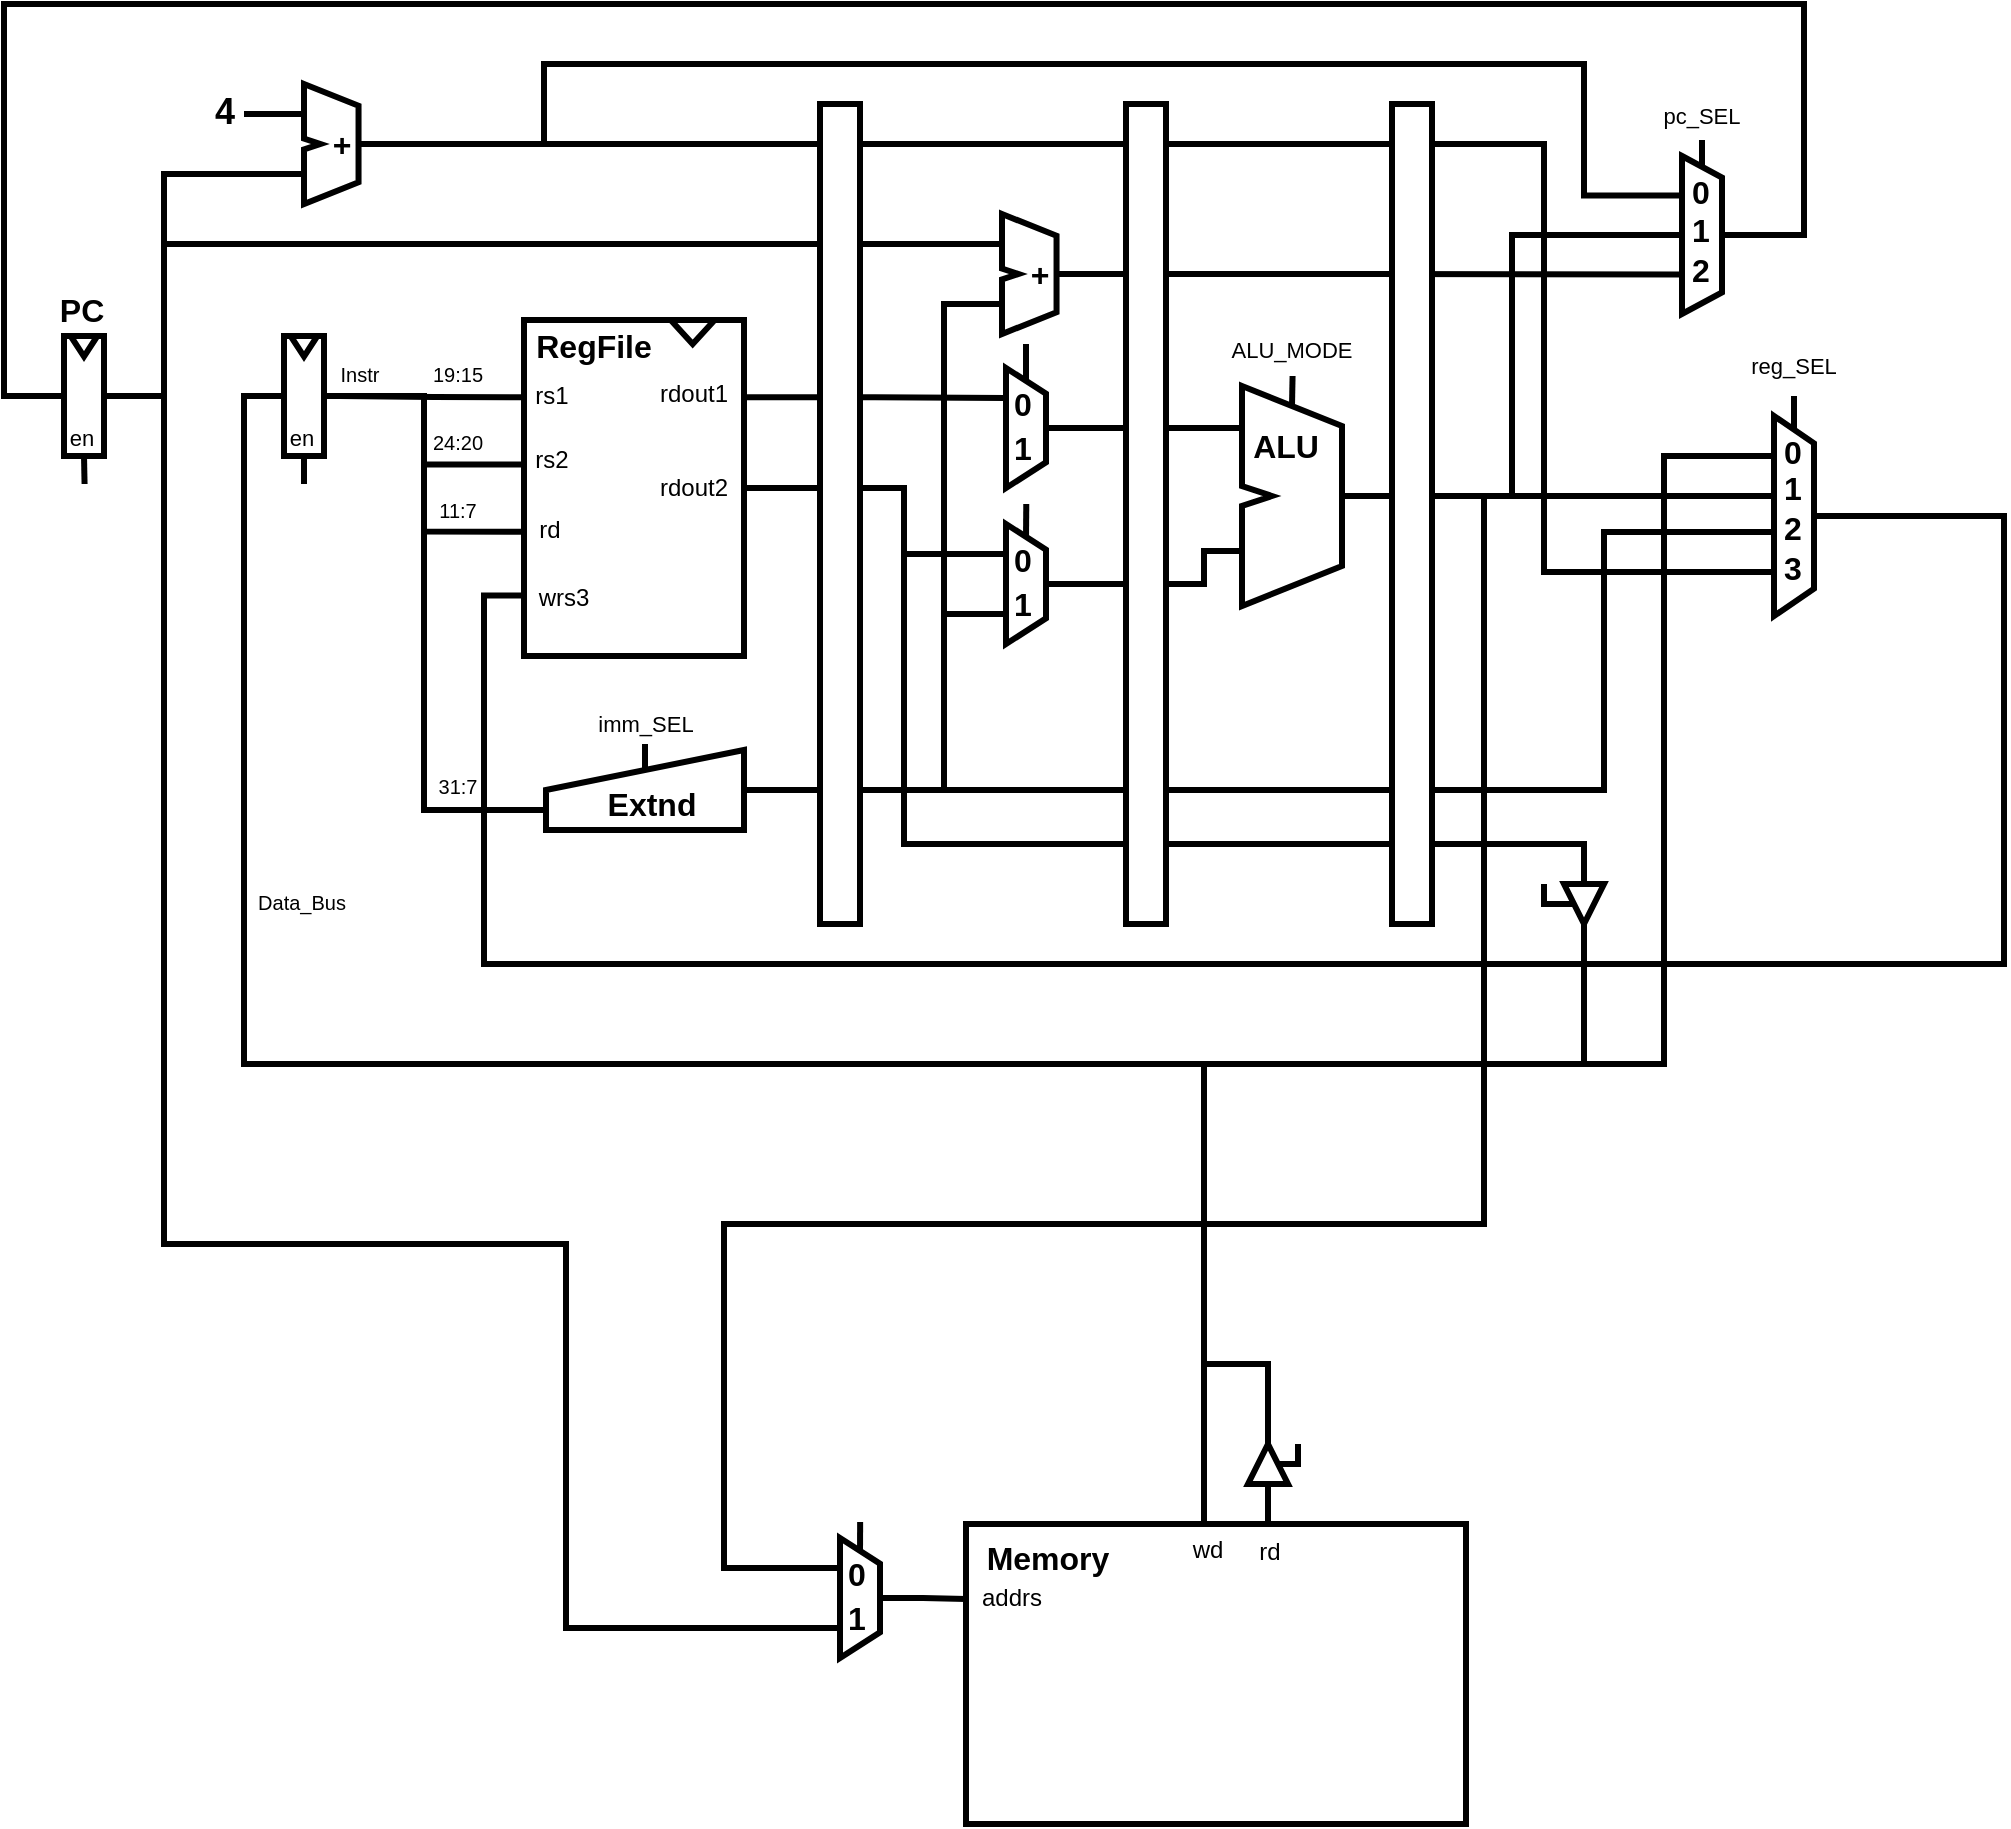 <mxfile version="21.2.1" type="device" pages="3">
  <diagram name="BEAN-2" id="9CsQqnF67Xx-HxVxIe6X">
    <mxGraphModel dx="1195" dy="1903" grid="1" gridSize="10" guides="1" tooltips="1" connect="1" arrows="1" fold="1" page="1" pageScale="1" pageWidth="850" pageHeight="1100" math="0" shadow="0">
      <root>
        <mxCell id="1MdayGRqPDB8ZYRcimmS-0" />
        <mxCell id="1MdayGRqPDB8ZYRcimmS-1" parent="1MdayGRqPDB8ZYRcimmS-0" />
        <mxCell id="1MdayGRqPDB8ZYRcimmS-3" value="" style="whiteSpace=wrap;html=1;strokeWidth=3;" vertex="1" parent="1MdayGRqPDB8ZYRcimmS-1">
          <mxGeometry x="541" y="310" width="250" height="150" as="geometry" />
        </mxCell>
        <mxCell id="1MdayGRqPDB8ZYRcimmS-4" value="" style="group" vertex="1" connectable="0" parent="1MdayGRqPDB8ZYRcimmS-1">
          <mxGeometry x="331" y="-77" width="99" height="40" as="geometry" />
        </mxCell>
        <mxCell id="1MdayGRqPDB8ZYRcimmS-5" style="edgeStyle=orthogonalEdgeStyle;shape=connector;rounded=0;orthogonalLoop=1;jettySize=auto;html=1;exitX=0.5;exitY=0.25;exitDx=0;exitDy=0;exitPerimeter=0;labelBackgroundColor=default;strokeColor=default;strokeWidth=3;fontFamily=Helvetica;fontSize=12;fontColor=default;endArrow=none;endFill=0;" edge="1" parent="1MdayGRqPDB8ZYRcimmS-4" source="1MdayGRqPDB8ZYRcimmS-6">
          <mxGeometry relative="1" as="geometry">
            <mxPoint x="49.5" y="-3" as="targetPoint" />
          </mxGeometry>
        </mxCell>
        <mxCell id="1MdayGRqPDB8ZYRcimmS-6" value="" style="shape=stencil(pZPdjsIgEIWfhluDYNPrFfU9ENktEYEAq+vb79QB40+rq5s0Tc859GOYTgkXqZNBE0Y7wheEsRmFG8gDyiktWqagVUZzL6ORa6sxSTn6rT6YTS4I4zodTe5TviT0A9b0FxfKOwcQ4126Si5ygEnj4F36g7Cy/bGoSdugEWCLnc46ljrRJWz1Z/KkuUGz5nXI9IbxUnVcgDPWFC7WUm2/ov92m8FyguwbfhfUeOf3eqyNVQ6ftBKscReE8yQcr4j/QczeYLxDUNYn/eDDgj/STC4+jbU44Q8ATxf0FHjyQSqTS+2knVfdLvAYylsfzymqmg0Oz92InFz8pU/GLw==);whiteSpace=wrap;html=1;fillStyle=solid;strokeWidth=3;labelBackgroundColor=none;rotation=0;" vertex="1" parent="1MdayGRqPDB8ZYRcimmS-4">
          <mxGeometry width="99" height="40" as="geometry" />
        </mxCell>
        <mxCell id="1MdayGRqPDB8ZYRcimmS-7" value="&lt;b&gt;Extnd&lt;/b&gt;" style="text;html=1;strokeColor=none;fillColor=none;align=center;verticalAlign=middle;whiteSpace=wrap;rounded=0;points=[];fontSize=16;" vertex="1" parent="1MdayGRqPDB8ZYRcimmS-4">
          <mxGeometry x="28.076" y="20" width="49.5" height="14" as="geometry" />
        </mxCell>
        <mxCell id="1MdayGRqPDB8ZYRcimmS-10" value="" style="group" vertex="1" connectable="0" parent="1MdayGRqPDB8ZYRcimmS-1">
          <mxGeometry x="561.0" y="-190" width="20" height="60" as="geometry" />
        </mxCell>
        <mxCell id="1MdayGRqPDB8ZYRcimmS-11" style="edgeStyle=orthogonalEdgeStyle;shape=connector;rounded=0;orthogonalLoop=1;jettySize=auto;html=1;exitX=0.5;exitY=0.12;exitDx=0;exitDy=0;exitPerimeter=0;labelBackgroundColor=default;strokeColor=default;strokeWidth=3;fontFamily=Helvetica;fontSize=12;fontColor=default;endArrow=none;endFill=0;" edge="1" parent="1MdayGRqPDB8ZYRcimmS-10" source="1MdayGRqPDB8ZYRcimmS-12">
          <mxGeometry relative="1" as="geometry">
            <mxPoint x="10.138" y="-10" as="targetPoint" />
          </mxGeometry>
        </mxCell>
        <UserObject label="" tooltip="Mux 2" id="1MdayGRqPDB8ZYRcimmS-12">
          <mxCell style="shape=stencil(rZRtb4MgEMc/DS/bKMT4erNr+jUQr5WUggFWu336ocDiQ3VrN0OMd3/8cXfAIVKYmjaAcFIjskMY54l7ObP1JgkmNQ0w631XqjktBXjFWK3O0PLKBgKXNWhuO5W8oeTFzekGKZiS0kG4kmakDHQHo1y6f5Obh4XlP4K1xZl3NG6JC1jQXki9F+H90+T838jbbIJO8eOQdMJ4KDpSOM9SuUlRUnY+afUuq7vhNLTbypkQ5Yu6wmIZ1xKNAMHlAEDGhDT7MyJ7AjEm5L/KgwllYGVbnX+hlKQ4ciH8zVkB/Diho7gv1VDGbYgd5a/Rznc+DaaE0t+qt6K2hLZwG57G8ZEmwewmbahkdcRfeFXFxnBU0m4M/4SAwAN3C/xUh3ZSKlEFqUvHh4nJvn+mXWQwDncr3sc9uwuzE997fevrHV8=);whiteSpace=wrap;html=1;fillStyle=solid;strokeWidth=3;labelBackgroundColor=none;fillColor=default;gradientColor=none;gradientDirection=east;" vertex="1" parent="1MdayGRqPDB8ZYRcimmS-10">
            <mxGeometry width="20" height="60" as="geometry" />
          </mxCell>
        </UserObject>
        <mxCell id="1MdayGRqPDB8ZYRcimmS-13" value="&lt;b style=&quot;font-size: 16px;&quot;&gt;0&lt;/b&gt;" style="text;html=1;strokeColor=none;fillColor=none;align=center;verticalAlign=middle;whiteSpace=wrap;rounded=0;points=[];fontSize=16;" vertex="1" parent="1MdayGRqPDB8ZYRcimmS-10">
          <mxGeometry x="5.333" y="13.714" width="6.667" height="8.571" as="geometry" />
        </mxCell>
        <mxCell id="1MdayGRqPDB8ZYRcimmS-14" value="&lt;b style=&quot;font-size: 16px;&quot;&gt;1&lt;/b&gt;" style="text;html=1;strokeColor=none;fillColor=none;align=center;verticalAlign=middle;whiteSpace=wrap;rounded=0;points=[];fontSize=16;" vertex="1" parent="1MdayGRqPDB8ZYRcimmS-10">
          <mxGeometry x="5.333" y="36" width="6.667" height="8.571" as="geometry" />
        </mxCell>
        <mxCell id="1MdayGRqPDB8ZYRcimmS-15" value="" style="group" vertex="1" connectable="0" parent="1MdayGRqPDB8ZYRcimmS-1">
          <mxGeometry x="561.0" y="-268" width="20" height="60" as="geometry" />
        </mxCell>
        <mxCell id="1MdayGRqPDB8ZYRcimmS-16" style="edgeStyle=orthogonalEdgeStyle;shape=connector;rounded=0;orthogonalLoop=1;jettySize=auto;html=1;exitX=0.5;exitY=0.12;exitDx=0;exitDy=0;exitPerimeter=0;labelBackgroundColor=default;strokeColor=default;strokeWidth=3;fontFamily=Helvetica;fontSize=12;fontColor=default;endArrow=none;endFill=0;" edge="1" parent="1MdayGRqPDB8ZYRcimmS-15" source="1MdayGRqPDB8ZYRcimmS-17">
          <mxGeometry relative="1" as="geometry">
            <mxPoint x="10.0" y="-12" as="targetPoint" />
          </mxGeometry>
        </mxCell>
        <UserObject label="" tooltip="Mux 2" id="1MdayGRqPDB8ZYRcimmS-17">
          <mxCell style="shape=stencil(rZRtb4MgEMc/DS/bKMT4erNr+jUQr5WUggFWu336ocDiQ3VrN0OMd3/8cXfAIVKYmjaAcFIjskMY54l7ObP1JgkmNQ0w631XqjktBXjFWK3O0PLKBgKXNWhuO5W8oeTFzekGKZiS0kG4kmakDHQHo1y6f5Obh4XlP4K1xZl3NG6JC1jQXki9F+H90+T838jbbIJO8eOQdMJ4KDpSOM9SuUlRUnY+afUuq7vhNLTbypkQ5Yu6wmIZ1xKNAMHlAEDGhDT7MyJ7AjEm5L/KgwllYGVbnX+hlKQ4ciH8zVkB/Diho7gv1VDGbYgd5a/Rznc+DaaE0t+qt6K2hLZwG57G8ZEmwewmbahkdcRfeFXFxnBU0m4M/4SAwAN3C/xUh3ZSKlEFqUvHh4nJvn+mXWQwDncr3sc9uwuzE997fevrHV8=);whiteSpace=wrap;html=1;fillStyle=solid;strokeWidth=3;labelBackgroundColor=none;fillColor=default;gradientColor=none;gradientDirection=east;" vertex="1" parent="1MdayGRqPDB8ZYRcimmS-15">
            <mxGeometry width="20" height="60" as="geometry" />
          </mxCell>
        </UserObject>
        <mxCell id="1MdayGRqPDB8ZYRcimmS-18" value="&lt;b style=&quot;font-size: 16px;&quot;&gt;0&lt;/b&gt;" style="text;html=1;strokeColor=none;fillColor=none;align=center;verticalAlign=middle;whiteSpace=wrap;rounded=0;points=[];fontSize=16;" vertex="1" parent="1MdayGRqPDB8ZYRcimmS-15">
          <mxGeometry x="5.333" y="13.714" width="6.667" height="8.571" as="geometry" />
        </mxCell>
        <mxCell id="1MdayGRqPDB8ZYRcimmS-19" value="&lt;b style=&quot;font-size: 16px;&quot;&gt;1&lt;/b&gt;" style="text;html=1;strokeColor=none;fillColor=none;align=center;verticalAlign=middle;whiteSpace=wrap;rounded=0;points=[];fontSize=16;" vertex="1" parent="1MdayGRqPDB8ZYRcimmS-15">
          <mxGeometry x="5.333" y="36" width="6.667" height="8.571" as="geometry" />
        </mxCell>
        <mxCell id="1MdayGRqPDB8ZYRcimmS-20" value="" style="group" vertex="1" connectable="0" parent="1MdayGRqPDB8ZYRcimmS-1">
          <mxGeometry x="679" y="-259" width="50" height="110" as="geometry" />
        </mxCell>
        <mxCell id="1MdayGRqPDB8ZYRcimmS-21" style="edgeStyle=orthogonalEdgeStyle;shape=connector;rounded=0;orthogonalLoop=1;jettySize=auto;html=1;exitX=0.5;exitY=0.09;exitDx=0;exitDy=0;exitPerimeter=0;labelBackgroundColor=default;strokeColor=default;strokeWidth=3;fontFamily=Helvetica;fontSize=12;fontColor=default;endArrow=none;endFill=0;" edge="1" parent="1MdayGRqPDB8ZYRcimmS-20" source="1MdayGRqPDB8ZYRcimmS-22">
          <mxGeometry relative="1" as="geometry">
            <mxPoint x="25.286" y="-5" as="targetPoint" />
          </mxGeometry>
        </mxCell>
        <mxCell id="1MdayGRqPDB8ZYRcimmS-22" value="" style="shape=stencil(rZThbsIgFIWfhr+GQljjzw2390BkKxGBANPt7Ue91Nhqu9k1aZrec+jHIVxAlMdGeIUIbhDdIEKqCud3rk9Qs1KK6JVMoB1F0GJrFDgxBbdXJ71LBaFto4JOrUtfEX7OY9qHcumszRDtbOw5V36GCW3zv/gLYGX671KtCAPB5ykOKqlQYoOKyNtscr0YecUGaLx+HFINGIulG4IpfoRMeVbGNpLyrZD7j+A+7e5uHi/aJrkxOvvgjmp0g6ZW2gGMtlcA1icsgFjPQPQJl/M1H/E0g1D1W5Kx/4ZgfwohjYtqoj+zPtISlL9rY+BumQD8OqCl5C/nhdSpZEf1S1fXG1iGdMaFiwtV5909AjeNflbhMj0LPw==);whiteSpace=wrap;html=1;fillStyle=solid;strokeWidth=3;labelBackgroundColor=none;" vertex="1" parent="1MdayGRqPDB8ZYRcimmS-20">
          <mxGeometry width="50" height="110" as="geometry" />
        </mxCell>
        <mxCell id="1MdayGRqPDB8ZYRcimmS-23" value="&lt;b style=&quot;font-size: 16px;&quot;&gt;ALU&lt;/b&gt;" style="text;html=1;strokeColor=none;fillColor=none;align=center;verticalAlign=middle;whiteSpace=wrap;rounded=0;points=[];fontSize=16;" vertex="1" parent="1MdayGRqPDB8ZYRcimmS-20">
          <mxGeometry x="17" y="25" width="10" height="10" as="geometry" />
        </mxCell>
        <mxCell id="1MdayGRqPDB8ZYRcimmS-27" style="edgeStyle=orthogonalEdgeStyle;shape=connector;rounded=0;orthogonalLoop=1;jettySize=auto;html=1;exitX=1;exitY=0.5;exitDx=0;exitDy=0;entryX=0;entryY=0.75;entryDx=0;entryDy=0;labelBackgroundColor=default;strokeColor=default;strokeWidth=3;fontFamily=Helvetica;fontSize=12;fontColor=default;endArrow=none;endFill=0;" edge="1" parent="1MdayGRqPDB8ZYRcimmS-1" source="1MdayGRqPDB8ZYRcimmS-30" target="1MdayGRqPDB8ZYRcimmS-61">
          <mxGeometry relative="1" as="geometry">
            <Array as="points">
              <mxPoint x="140" y="-254" />
              <mxPoint x="140" y="-365" />
            </Array>
          </mxGeometry>
        </mxCell>
        <mxCell id="1MdayGRqPDB8ZYRcimmS-28" style="edgeStyle=orthogonalEdgeStyle;shape=connector;rounded=0;orthogonalLoop=1;jettySize=auto;html=1;exitX=1;exitY=0.5;exitDx=0;exitDy=0;entryX=0;entryY=0.75;entryDx=0;entryDy=0;labelBackgroundColor=default;strokeColor=default;strokeWidth=3;fontFamily=Helvetica;fontSize=11;fontColor=default;endArrow=none;endFill=0;" edge="1" parent="1MdayGRqPDB8ZYRcimmS-1" source="1MdayGRqPDB8ZYRcimmS-30" target="1MdayGRqPDB8ZYRcimmS-80">
          <mxGeometry relative="1" as="geometry">
            <Array as="points">
              <mxPoint x="140" y="-254" />
              <mxPoint x="140" y="170" />
              <mxPoint x="341" y="170" />
            </Array>
          </mxGeometry>
        </mxCell>
        <mxCell id="1MdayGRqPDB8ZYRcimmS-29" style="edgeStyle=orthogonalEdgeStyle;shape=connector;rounded=0;orthogonalLoop=1;jettySize=auto;html=1;exitX=0.5;exitY=1;exitDx=0;exitDy=0;labelBackgroundColor=default;strokeColor=default;strokeWidth=3;fontFamily=Helvetica;fontSize=12;fontColor=default;endArrow=none;endFill=0;" edge="1" parent="1MdayGRqPDB8ZYRcimmS-1" source="1MdayGRqPDB8ZYRcimmS-30">
          <mxGeometry relative="1" as="geometry">
            <mxPoint x="100.286" y="-210" as="targetPoint" />
          </mxGeometry>
        </mxCell>
        <mxCell id="bAWRLimzaIiZfQDOQSy0-8" style="edgeStyle=orthogonalEdgeStyle;shape=connector;rounded=0;orthogonalLoop=1;jettySize=auto;html=1;exitX=1;exitY=0.5;exitDx=0;exitDy=0;entryX=0;entryY=0.25;entryDx=0;entryDy=0;labelBackgroundColor=default;strokeColor=default;strokeWidth=3;fontFamily=Helvetica;fontSize=11;fontColor=default;endArrow=none;endFill=0;" edge="1" parent="1MdayGRqPDB8ZYRcimmS-1" source="1MdayGRqPDB8ZYRcimmS-30" target="1MdayGRqPDB8ZYRcimmS-39">
          <mxGeometry relative="1" as="geometry">
            <Array as="points">
              <mxPoint x="140" y="-254" />
              <mxPoint x="140" y="-330" />
            </Array>
          </mxGeometry>
        </mxCell>
        <UserObject label="" tooltip="Mux 2" id="1MdayGRqPDB8ZYRcimmS-30">
          <mxCell style="shape=stencil(tZRtb4MgEMc/DS+7KGTx9WbX9Gsg0kqKYIDVdp9+PC4+1G52myHGuz/+7oDjACp1gzsKYNYAtAUQFpl9WbMPJoom1h0lJvjOWDFccRoUbZQ80Z7VJhKYaKhixqnoDWQvdo4bqCRSCAthUuiRMtAtDDNh/80uARbDX6P19BzszkZoqaEq+PPgBXD3Y3AiXUdxfs/N/yvhbJJxvgaMSutZ2n9UVpicjkq+i/pmOh12ZzsTktzKM108sXsLTQDOxACA/ppQPIB4hEC41HRlnJtVuAaQT6oCrkesScIX0kI9oPLAOA/94A7g2wmOYr9khwkzMSlQvCa72IYEieRSfanBStoS2tDL8K6OF46i6SZtsCBNwresrlO7O0hhNpp90PF+e3dP2bGJTbKSvI6SW05IE6Kdf6a9cTD2N3fc5z270LNr672hoXvHJw==);whiteSpace=wrap;html=1;fillStyle=solid;strokeWidth=3;labelBackgroundColor=none;fillColor=default;gradientColor=none;gradientDirection=east;" vertex="1" parent="1MdayGRqPDB8ZYRcimmS-1">
            <mxGeometry x="90.0" y="-284" width="20" height="60" as="geometry" />
          </mxCell>
        </UserObject>
        <mxCell id="1MdayGRqPDB8ZYRcimmS-31" value="" style="group" vertex="1" connectable="0" parent="1MdayGRqPDB8ZYRcimmS-1">
          <mxGeometry x="320" y="-292" width="110" height="168" as="geometry" />
        </mxCell>
        <UserObject label="" tooltip="Mux 2" id="1MdayGRqPDB8ZYRcimmS-32">
          <mxCell style="shape=stencil(rZThboMgEMefho9tLBfH582u2Wsg0kqKYIDVbk8/EFx01q7tZojx7o8/7i7cIShsTVuOcFYj2CKMSeZf3uyiCcmktuXMRd+JGkFLyaNindFH3onKJYJQNTfCBRVeUfbs94QFBdNKeYjQyk6Uke5hVCj/b3aOsHT8R7LWebRbf0LDHTfRv4lehHc3g9eETNH3gKHwnqV0oCgpOx6MflfVxXBaGko1Ewa50Se+WIBriQ4AKdQIAP9NIA8gHiEwqS2/85y/lwvDhJA/QHi6PYb+Ii3cByj2QsrYXlcAv24IFP+lW8qES0Eh8jLYZBsDZFpq861Ga9CW0I6fRy21ySeJQzLDphVVrB7wjaiqYXrstXIrKz55QuCRu+PiUKeZU2pZJSmkE8PEsOufn6NmtN4uVryPe9bQs7btvXE+9o4v);whiteSpace=wrap;html=1;fillStyle=solid;strokeWidth=3;labelBackgroundColor=none;fillColor=default;gradientColor=none;gradientDirection=east;points=[[0,0.23,0,0,0],[0,0.43,0,0,0],[0,0.63,0,0,0],[0,0.82,0,0,0],[0.77,0,0,0,0],[1,0.23,0,0,0],[1,0.5,0,0,0]];" vertex="1" parent="1MdayGRqPDB8ZYRcimmS-31">
            <mxGeometry width="110" height="168" as="geometry" />
          </mxCell>
        </UserObject>
        <mxCell id="1MdayGRqPDB8ZYRcimmS-33" value="&lt;b&gt;RegFile&lt;/b&gt;" style="text;html=1;strokeColor=none;fillColor=none;align=center;verticalAlign=middle;whiteSpace=wrap;rounded=0;points=[];fontSize=16;" vertex="1" parent="1MdayGRqPDB8ZYRcimmS-31">
          <mxGeometry x="9.538" y="6" width="50.459" height="14" as="geometry" />
        </mxCell>
        <mxCell id="1MdayGRqPDB8ZYRcimmS-34" value="&lt;font style=&quot;font-size: 12px;&quot;&gt;rs1&lt;/font&gt;" style="text;html=1;strokeColor=none;fillColor=none;align=center;verticalAlign=middle;whiteSpace=wrap;rounded=0;points=[];fontSize=16;" vertex="1" parent="1MdayGRqPDB8ZYRcimmS-31">
          <mxGeometry x="-1" y="26" width="30" height="20" as="geometry" />
        </mxCell>
        <mxCell id="1MdayGRqPDB8ZYRcimmS-35" value="&lt;font style=&quot;font-size: 12px;&quot;&gt;wrs3&lt;/font&gt;" style="text;html=1;strokeColor=none;fillColor=none;align=center;verticalAlign=middle;whiteSpace=wrap;rounded=0;points=[];fontSize=16;" vertex="1" parent="1MdayGRqPDB8ZYRcimmS-31">
          <mxGeometry x="5" y="127" width="30" height="20" as="geometry" />
        </mxCell>
        <mxCell id="1MdayGRqPDB8ZYRcimmS-36" value="&lt;font style=&quot;font-size: 12px;&quot;&gt;rdout1&lt;/font&gt;" style="text;html=1;strokeColor=none;fillColor=none;align=center;verticalAlign=middle;whiteSpace=wrap;rounded=0;points=[];fontSize=16;" vertex="1" parent="1MdayGRqPDB8ZYRcimmS-31">
          <mxGeometry x="70" y="25" width="30" height="20" as="geometry" />
        </mxCell>
        <mxCell id="1MdayGRqPDB8ZYRcimmS-37" value="&lt;font style=&quot;font-size: 12px;&quot;&gt;rdout2&lt;/font&gt;" style="text;html=1;strokeColor=none;fillColor=none;align=center;verticalAlign=middle;whiteSpace=wrap;rounded=0;points=[];fontSize=16;" vertex="1" parent="1MdayGRqPDB8ZYRcimmS-31">
          <mxGeometry x="70" y="72" width="30" height="20" as="geometry" />
        </mxCell>
        <mxCell id="1MdayGRqPDB8ZYRcimmS-38" value="" style="group;fontFamily=Helvetica;fontSize=12;fontColor=default;" vertex="1" connectable="0" parent="1MdayGRqPDB8ZYRcimmS-1">
          <mxGeometry x="559.0" y="-345" width="27.27" height="60" as="geometry" />
        </mxCell>
        <mxCell id="1MdayGRqPDB8ZYRcimmS-39" value="" style="shape=stencil(rZThbsIgFIWfhr9LC2GNPx1u74GIlohAgOn29rv1UmOn7bbOpGl6zqEfF3opYSK1MmhCq5awFaG0riu4gz6h5kXKFLTK6B1lNHJtNSYpR7/XJ7PJBWFcq6PJXcpeSbWEMd3FhPLOAcR4lwbJVQ4waRy8W30grEz/WdQT5WgEmOKgs46lbHQJfZtNbh5Grr+R/wRmApyxnWJiLdV+F/2729wtJ8juK9wEfXzwRz26A1ML7QHWuCsAHxIegFjMQAwJlwaej3ieQaj5AMH5f4vgvypCWZ/0RHuCP9ISTGyNtXh4JwA/Dugo8OSDVCaX2knz0utmhctQ3vp4SVH12d0jcNPoZxf/VmfjCw==);whiteSpace=wrap;html=1;fillStyle=solid;strokeWidth=3;labelBackgroundColor=none;fontFamily=Helvetica;fontSize=12;fontColor=default;" vertex="1" parent="1MdayGRqPDB8ZYRcimmS-38">
          <mxGeometry width="27.27" height="60" as="geometry" />
        </mxCell>
        <mxCell id="1MdayGRqPDB8ZYRcimmS-40" value="&lt;b style=&quot;font-size: 16px;&quot;&gt;+&lt;/b&gt;" style="text;html=1;strokeColor=none;fillColor=none;align=center;verticalAlign=middle;whiteSpace=wrap;rounded=0;points=[];fontSize=12;fontFamily=Helvetica;fontColor=default;" vertex="1" parent="1MdayGRqPDB8ZYRcimmS-38">
          <mxGeometry x="14.52" y="26.25" width="7.5" height="7.5" as="geometry" />
        </mxCell>
        <mxCell id="1MdayGRqPDB8ZYRcimmS-41" style="edgeStyle=orthogonalEdgeStyle;shape=connector;rounded=0;orthogonalLoop=1;jettySize=auto;html=1;exitX=1;exitY=0.25;exitDx=0;exitDy=0;entryX=0;entryY=0.23;entryDx=0;entryDy=0;entryPerimeter=0;labelBackgroundColor=default;strokeColor=default;strokeWidth=3;fontFamily=Helvetica;fontSize=12;fontColor=default;endArrow=none;endFill=0;" edge="1" parent="1MdayGRqPDB8ZYRcimmS-1" target="1MdayGRqPDB8ZYRcimmS-32">
          <mxGeometry relative="1" as="geometry">
            <mxPoint x="228" y="-254" as="sourcePoint" />
          </mxGeometry>
        </mxCell>
        <mxCell id="1MdayGRqPDB8ZYRcimmS-42" style="edgeStyle=orthogonalEdgeStyle;shape=connector;rounded=0;orthogonalLoop=1;jettySize=auto;html=1;exitX=1;exitY=0.25;exitDx=0;exitDy=0;entryX=0;entryY=0.75;entryDx=0;entryDy=0;labelBackgroundColor=default;strokeColor=default;strokeWidth=3;fontFamily=Helvetica;fontSize=12;fontColor=default;endArrow=none;endFill=0;" edge="1" parent="1MdayGRqPDB8ZYRcimmS-1" target="1MdayGRqPDB8ZYRcimmS-6">
          <mxGeometry relative="1" as="geometry">
            <Array as="points">
              <mxPoint x="270" y="-254" />
              <mxPoint x="270" y="-47" />
            </Array>
            <mxPoint x="228" y="-254" as="sourcePoint" />
          </mxGeometry>
        </mxCell>
        <mxCell id="1MdayGRqPDB8ZYRcimmS-43" style="edgeStyle=orthogonalEdgeStyle;shape=connector;rounded=0;orthogonalLoop=1;jettySize=auto;html=1;exitX=1;exitY=0.25;exitDx=0;exitDy=0;entryX=0;entryY=0.43;entryDx=0;entryDy=0;entryPerimeter=0;labelBackgroundColor=default;strokeColor=default;strokeWidth=3;fontFamily=Helvetica;fontSize=12;fontColor=default;endArrow=none;endFill=0;" edge="1" parent="1MdayGRqPDB8ZYRcimmS-1" target="1MdayGRqPDB8ZYRcimmS-32">
          <mxGeometry relative="1" as="geometry">
            <Array as="points">
              <mxPoint x="270" y="-254" />
              <mxPoint x="270" y="-220" />
            </Array>
            <mxPoint x="228" y="-254" as="sourcePoint" />
          </mxGeometry>
        </mxCell>
        <mxCell id="1MdayGRqPDB8ZYRcimmS-44" style="edgeStyle=orthogonalEdgeStyle;shape=connector;rounded=0;orthogonalLoop=1;jettySize=auto;html=1;entryX=0;entryY=0.63;entryDx=0;entryDy=0;entryPerimeter=0;labelBackgroundColor=default;strokeColor=default;strokeWidth=3;fontFamily=Helvetica;fontSize=12;fontColor=default;endArrow=none;endFill=0;exitX=1;exitY=0.5;exitDx=0;exitDy=0;" edge="1" parent="1MdayGRqPDB8ZYRcimmS-1" source="1MdayGRqPDB8ZYRcimmS-77" target="1MdayGRqPDB8ZYRcimmS-32">
          <mxGeometry relative="1" as="geometry">
            <Array as="points">
              <mxPoint x="270" y="-254" />
              <mxPoint x="270" y="-186" />
            </Array>
            <mxPoint x="228" y="-254" as="sourcePoint" />
          </mxGeometry>
        </mxCell>
        <mxCell id="1MdayGRqPDB8ZYRcimmS-49" value="" style="group" vertex="1" connectable="0" parent="1MdayGRqPDB8ZYRcimmS-1">
          <mxGeometry x="945" y="-245" width="20" height="100" as="geometry" />
        </mxCell>
        <mxCell id="1MdayGRqPDB8ZYRcimmS-50" style="edgeStyle=orthogonalEdgeStyle;shape=connector;rounded=0;orthogonalLoop=1;jettySize=auto;html=1;exitX=0.5;exitY=0.07;exitDx=0;exitDy=0;exitPerimeter=0;labelBackgroundColor=default;strokeColor=default;strokeWidth=3;fontFamily=Helvetica;fontSize=12;fontColor=default;endArrow=none;endFill=0;" edge="1" parent="1MdayGRqPDB8ZYRcimmS-49" source="1MdayGRqPDB8ZYRcimmS-51">
          <mxGeometry relative="1" as="geometry">
            <mxPoint x="10" y="-9" as="targetPoint" />
          </mxGeometry>
        </mxCell>
        <UserObject label="" tooltip="Mux 2" id="1MdayGRqPDB8ZYRcimmS-51">
          <mxCell style="shape=stencil(tZTdcoMgEIWfhstkFGptL1vTTF8DkUQmCA7QmPbpiwIdf6JtksZhHPcc/NzFBYAyXeKaAhiVAG0AhHEc2buNGxcjH2JdU2KcdsSK4ZxT52ij5IE2rDAewURJFTOti95A9GLntANlRAphIUwKPXB6voVhJuy70cnB/Oc/fbQOQm0/UVFDlU/bqQBuryY/3I38eDfy07+R18kIHaWXQ+IRI7kkO5RZZa5FUJZjctgr+SGKs+nUuG2/iRHsSh7p7DIuFRoAnIkeAA0JcXIz4vkKxCiJ+E+FEC41XfivVp9ZS5TtGOduuy8Afp3QUuyTrDFhxicP0tcQpxtXBpFcqh/XRcGbQxt66rfjsKeRD9tJKyxIGfAVK4pwmu2kMCvNvqhHwJ7cULYv/RmYS154qy3HpQnRtrvGR19vvJ9d8S7vyWaYtHynugO7E74B);whiteSpace=wrap;html=1;fillStyle=solid;strokeWidth=3;labelBackgroundColor=none;fillColor=default;gradientColor=none;gradientDirection=east;rotation=0;" vertex="1" parent="1MdayGRqPDB8ZYRcimmS-49">
            <mxGeometry y="1" width="20" height="100" as="geometry" />
          </mxCell>
        </UserObject>
        <mxCell id="1MdayGRqPDB8ZYRcimmS-52" value="&lt;b style=&quot;font-size: 16px;&quot;&gt;0&lt;/b&gt;" style="text;html=1;strokeColor=none;fillColor=none;align=center;verticalAlign=middle;whiteSpace=wrap;rounded=0;points=[];fontSize=16;" vertex="1" parent="1MdayGRqPDB8ZYRcimmS-49">
          <mxGeometry x="7.467" y="14.714" width="5.333" height="8.571" as="geometry" />
        </mxCell>
        <mxCell id="1MdayGRqPDB8ZYRcimmS-53" value="&lt;b style=&quot;font-size: 16px;&quot;&gt;1&lt;/b&gt;" style="text;html=1;strokeColor=none;fillColor=none;align=center;verticalAlign=middle;whiteSpace=wrap;rounded=0;points=[];fontSize=16;" vertex="1" parent="1MdayGRqPDB8ZYRcimmS-49">
          <mxGeometry x="7.467" y="33" width="5.333" height="8.571" as="geometry" />
        </mxCell>
        <mxCell id="1MdayGRqPDB8ZYRcimmS-54" value="&lt;b style=&quot;font-size: 16px;&quot;&gt;2&lt;/b&gt;" style="text;html=1;strokeColor=none;fillColor=none;align=center;verticalAlign=middle;whiteSpace=wrap;rounded=0;points=[];fontSize=16;" vertex="1" parent="1MdayGRqPDB8ZYRcimmS-49">
          <mxGeometry x="7.467" y="52.71" width="5.333" height="8.571" as="geometry" />
        </mxCell>
        <mxCell id="1MdayGRqPDB8ZYRcimmS-55" value="&lt;b style=&quot;font-size: 16px;&quot;&gt;3&lt;/b&gt;" style="text;html=1;strokeColor=none;fillColor=none;align=center;verticalAlign=middle;whiteSpace=wrap;rounded=0;points=[];fontSize=16;" vertex="1" parent="1MdayGRqPDB8ZYRcimmS-49">
          <mxGeometry x="7.467" y="73" width="5.333" height="8.571" as="geometry" />
        </mxCell>
        <mxCell id="1MdayGRqPDB8ZYRcimmS-59" value="" style="group" vertex="1" connectable="0" parent="1MdayGRqPDB8ZYRcimmS-1">
          <mxGeometry x="210" y="-410" width="27.27" height="60" as="geometry" />
        </mxCell>
        <mxCell id="1MdayGRqPDB8ZYRcimmS-60" style="edgeStyle=orthogonalEdgeStyle;shape=connector;rounded=0;orthogonalLoop=1;jettySize=auto;html=1;exitX=0;exitY=0.25;exitDx=0;exitDy=0;labelBackgroundColor=default;strokeColor=default;strokeWidth=3;fontFamily=Helvetica;fontSize=12;fontColor=default;endArrow=none;endFill=0;" edge="1" parent="1MdayGRqPDB8ZYRcimmS-59" source="1MdayGRqPDB8ZYRcimmS-61">
          <mxGeometry relative="1" as="geometry">
            <mxPoint x="-30" y="15" as="targetPoint" />
          </mxGeometry>
        </mxCell>
        <mxCell id="1MdayGRqPDB8ZYRcimmS-61" value="" style="shape=stencil(rZThbsIgFIWfhr9LC2GNPx1u74GIlohAgOn29rv1UmOn7bbOpGl6zqEfF3opYSK1MmhCq5awFaG0riu4gz6h5kXKFLTK6B1lNHJtNSYpR7/XJ7PJBWFcq6PJXcpeSbWEMd3FhPLOAcR4lwbJVQ4waRy8W30grEz/WdQT5WgEmOKgs46lbHQJfZtNbh5Grr+R/wRmApyxnWJiLdV+F/2729wtJ8juK9wEfXzwRz26A1ML7QHWuCsAHxIegFjMQAwJlwaej3ieQaj5AMH5f4vgvypCWZ/0RHuCP9ISTGyNtXh4JwA/Dugo8OSDVCaX2knz0utmhctQ3vp4SVH12d0jcNPoZxf/VmfjCw==);whiteSpace=wrap;html=1;fillStyle=solid;strokeWidth=3;labelBackgroundColor=none;" vertex="1" parent="1MdayGRqPDB8ZYRcimmS-59">
          <mxGeometry width="27.27" height="60" as="geometry" />
        </mxCell>
        <mxCell id="1MdayGRqPDB8ZYRcimmS-62" value="&lt;b style=&quot;font-size: 16px;&quot;&gt;+&lt;/b&gt;" style="text;html=1;strokeColor=none;fillColor=none;align=center;verticalAlign=middle;whiteSpace=wrap;rounded=0;points=[];fontSize=16;" vertex="1" parent="1MdayGRqPDB8ZYRcimmS-59">
          <mxGeometry x="14.52" y="26.25" width="7.5" height="7.5" as="geometry" />
        </mxCell>
        <mxCell id="1MdayGRqPDB8ZYRcimmS-63" value="&lt;b&gt;&lt;font style=&quot;font-size: 18px;&quot;&gt;4&lt;/font&gt;&lt;/b&gt;" style="text;html=1;align=center;verticalAlign=middle;resizable=0;points=[];autosize=1;strokeColor=none;fillColor=none;fontSize=12;fontFamily=Helvetica;fontColor=default;" vertex="1" parent="1MdayGRqPDB8ZYRcimmS-1">
          <mxGeometry x="155" y="-416" width="30" height="40" as="geometry" />
        </mxCell>
        <mxCell id="1MdayGRqPDB8ZYRcimmS-64" value="" style="group" vertex="1" connectable="0" parent="1MdayGRqPDB8ZYRcimmS-1">
          <mxGeometry x="899" y="-374" width="20" height="79" as="geometry" />
        </mxCell>
        <mxCell id="1MdayGRqPDB8ZYRcimmS-65" style="edgeStyle=orthogonalEdgeStyle;shape=connector;rounded=0;orthogonalLoop=1;jettySize=auto;html=1;exitX=0.5;exitY=0.07;exitDx=0;exitDy=0;exitPerimeter=0;labelBackgroundColor=default;strokeColor=default;strokeWidth=3;fontFamily=Helvetica;fontSize=12;fontColor=default;endArrow=none;endFill=0;" edge="1" parent="1MdayGRqPDB8ZYRcimmS-64" source="1MdayGRqPDB8ZYRcimmS-66">
          <mxGeometry relative="1" as="geometry">
            <mxPoint x="10" y="-8" as="targetPoint" />
          </mxGeometry>
        </mxCell>
        <UserObject label="" tooltip="Mux 2" id="1MdayGRqPDB8ZYRcimmS-66">
          <mxCell style="shape=stencil(tZRtb4MgEMc/DS/bIMSYvdzsmn4NRFpJEQyw2u3TDwQXH6pbu80Q490ff9zBcQDnpiINAwhWAO8AQkkC3dvZbbBxNIlpGLXBdyGak0KwoBir1Zm1vLQRwWXFNLdexa8APrs5fuCcKikdhCtpRspAdzDCpfsXXgMsLv8erS1Kg6NxS9TMMh3DDl6A9g+TU/hf5OzPYt6mEzTM7ock08TviQ7nzrN0kDgvCD2ftHqT5c1wGuKLZCb0cq0ubHEb1xLtAYLLAQCPCUn6a8TTA4hJEMmPEqFCGbZyrs6/sJc4P3IhwqVcAXw7wVPcl2oI5TYGD7KX3s52IQ2qhNJfarB6bQlt2XVYjuOaxtH0kzZE0qrH17ws+55zVNJuDP9gEYEG7pbxUxU7VaFEGSWfTggT4X33TBvUYBxu7ngX9+wyzEq+84a22jk+AQ==);whiteSpace=wrap;html=1;fillStyle=solid;strokeWidth=3;labelBackgroundColor=none;fillColor=default;gradientColor=none;gradientDirection=east;rotation=0;" vertex="1" parent="1MdayGRqPDB8ZYRcimmS-64">
            <mxGeometry width="20" height="79" as="geometry" />
          </mxCell>
        </UserObject>
        <mxCell id="1MdayGRqPDB8ZYRcimmS-67" value="&lt;b style=&quot;font-size: 16px;&quot;&gt;0&lt;/b&gt;" style="text;html=1;strokeColor=none;fillColor=none;align=center;verticalAlign=middle;whiteSpace=wrap;rounded=0;points=[];fontSize=16;" vertex="1" parent="1MdayGRqPDB8ZYRcimmS-64">
          <mxGeometry x="7.467" y="13.714" width="5.333" height="8.571" as="geometry" />
        </mxCell>
        <mxCell id="1MdayGRqPDB8ZYRcimmS-68" value="&lt;b style=&quot;font-size: 16px;&quot;&gt;1&lt;/b&gt;" style="text;html=1;strokeColor=none;fillColor=none;align=center;verticalAlign=middle;whiteSpace=wrap;rounded=0;points=[];fontSize=16;" vertex="1" parent="1MdayGRqPDB8ZYRcimmS-64">
          <mxGeometry x="7.467" y="33" width="5.333" height="8.571" as="geometry" />
        </mxCell>
        <mxCell id="1MdayGRqPDB8ZYRcimmS-69" value="&lt;b style=&quot;font-size: 16px;&quot;&gt;2&lt;/b&gt;" style="text;html=1;strokeColor=none;fillColor=none;align=center;verticalAlign=middle;whiteSpace=wrap;rounded=0;points=[];fontSize=16;" vertex="1" parent="1MdayGRqPDB8ZYRcimmS-64">
          <mxGeometry x="7.467" y="52.71" width="5.333" height="8.571" as="geometry" />
        </mxCell>
        <mxCell id="1MdayGRqPDB8ZYRcimmS-70" style="edgeStyle=orthogonalEdgeStyle;shape=connector;rounded=0;orthogonalLoop=1;jettySize=auto;html=1;exitX=1;exitY=0.5;exitDx=0;exitDy=0;entryX=0;entryY=0.75;entryDx=0;entryDy=0;labelBackgroundColor=default;strokeColor=default;strokeWidth=3;fontFamily=Helvetica;fontSize=12;fontColor=default;endArrow=none;endFill=0;" edge="1" parent="1MdayGRqPDB8ZYRcimmS-1" source="1MdayGRqPDB8ZYRcimmS-39" target="1MdayGRqPDB8ZYRcimmS-66">
          <mxGeometry relative="1" as="geometry" />
        </mxCell>
        <mxCell id="1MdayGRqPDB8ZYRcimmS-74" style="edgeStyle=orthogonalEdgeStyle;shape=connector;rounded=0;orthogonalLoop=1;jettySize=auto;html=1;exitX=1;exitY=0.5;exitDx=0;exitDy=0;labelBackgroundColor=default;strokeColor=default;strokeWidth=3;fontFamily=Helvetica;fontSize=12;fontColor=default;endArrow=none;endFill=0;entryX=0;entryY=0.5;entryDx=0;entryDy=0;" edge="1" parent="1MdayGRqPDB8ZYRcimmS-1" source="1MdayGRqPDB8ZYRcimmS-66" target="1MdayGRqPDB8ZYRcimmS-30">
          <mxGeometry relative="1" as="geometry">
            <mxPoint x="70" y="-480" as="targetPoint" />
            <Array as="points">
              <mxPoint x="960" y="-334" />
              <mxPoint x="960" y="-450" />
              <mxPoint x="60" y="-450" />
              <mxPoint x="60" y="-254" />
            </Array>
          </mxGeometry>
        </mxCell>
        <mxCell id="1MdayGRqPDB8ZYRcimmS-75" value="&lt;b&gt;PC&lt;/b&gt;" style="text;html=1;strokeColor=none;fillColor=none;align=center;verticalAlign=middle;whiteSpace=wrap;rounded=0;points=[];fontSize=16;" vertex="1" parent="1MdayGRqPDB8ZYRcimmS-1">
          <mxGeometry x="88.54" y="-304" width="20.46" height="14" as="geometry" />
        </mxCell>
        <mxCell id="1MdayGRqPDB8ZYRcimmS-76" style="edgeStyle=orthogonalEdgeStyle;shape=connector;rounded=0;orthogonalLoop=1;jettySize=auto;html=1;exitX=0.5;exitY=1;exitDx=0;exitDy=0;labelBackgroundColor=default;strokeColor=default;strokeWidth=3;fontFamily=Helvetica;fontSize=12;fontColor=default;endArrow=none;endFill=0;" edge="1" parent="1MdayGRqPDB8ZYRcimmS-1" source="1MdayGRqPDB8ZYRcimmS-77">
          <mxGeometry relative="1" as="geometry">
            <mxPoint x="210" y="-210" as="targetPoint" />
          </mxGeometry>
        </mxCell>
        <mxCell id="bAWRLimzaIiZfQDOQSy0-19" style="edgeStyle=orthogonalEdgeStyle;shape=connector;rounded=0;orthogonalLoop=1;jettySize=auto;html=1;exitX=0;exitY=0.5;exitDx=0;exitDy=0;labelBackgroundColor=default;strokeColor=default;strokeWidth=3;fontFamily=Helvetica;fontSize=11;fontColor=default;endArrow=none;endFill=0;" edge="1" parent="1MdayGRqPDB8ZYRcimmS-1" source="1MdayGRqPDB8ZYRcimmS-77" target="1MdayGRqPDB8ZYRcimmS-3">
          <mxGeometry relative="1" as="geometry">
            <Array as="points">
              <mxPoint x="180" y="-254" />
              <mxPoint x="180" y="80" />
              <mxPoint x="660" y="80" />
            </Array>
          </mxGeometry>
        </mxCell>
        <UserObject label="" tooltip="Mux 2" id="1MdayGRqPDB8ZYRcimmS-77">
          <mxCell style="shape=stencil(tZRtb4MgEMc/DS+7KGTx9WbX9Gsg0kqKYIDVdp9+PC4+1G52myHGuz/+7oDjACp1gzsKYNYAtAUQFpl9WbMPJoom1h0lJvjOWDFccRoUbZQ80Z7VJhKYaKhixqnoDWQvdo4bqCRSCAthUuiRMtAtDDNh/80uARbDX6P19BzszkZoqaEq+PPgBXD3Y3AiXUdxfs/N/yvhbJJxvgaMSutZ2n9UVpicjkq+i/pmOh12ZzsTktzKM108sXsLTQDOxACA/ppQPIB4hEC41HRlnJtVuAaQT6oCrkesScIX0kI9oPLAOA/94A7g2wmOYr9khwkzMSlQvCa72IYEieRSfanBStoS2tDL8K6OF46i6SZtsCBNwresrlO7O0hhNpp90PF+e3dP2bGJTbKSvI6SW05IE6Kdf6a9cTD2N3fc5z270LNr672hoXvHJw==);whiteSpace=wrap;html=1;fillStyle=solid;strokeWidth=3;labelBackgroundColor=none;fillColor=default;gradientColor=none;gradientDirection=east;fontFamily=Helvetica;fontSize=11;fontColor=default;" vertex="1" parent="1MdayGRqPDB8ZYRcimmS-1">
            <mxGeometry x="200.0" y="-284" width="20" height="60" as="geometry" />
          </mxCell>
        </UserObject>
        <mxCell id="1MdayGRqPDB8ZYRcimmS-78" value="" style="group;strokeWidth=3;" vertex="1" connectable="0" parent="1MdayGRqPDB8ZYRcimmS-1">
          <mxGeometry x="478" y="317" width="20" height="60" as="geometry" />
        </mxCell>
        <mxCell id="1MdayGRqPDB8ZYRcimmS-79" style="edgeStyle=orthogonalEdgeStyle;shape=connector;rounded=0;orthogonalLoop=1;jettySize=auto;html=1;exitX=0.5;exitY=0.12;exitDx=0;exitDy=0;exitPerimeter=0;labelBackgroundColor=default;strokeColor=default;strokeWidth=3;fontFamily=Helvetica;fontSize=12;fontColor=default;endArrow=none;endFill=0;" edge="1" parent="1MdayGRqPDB8ZYRcimmS-78" source="1MdayGRqPDB8ZYRcimmS-80">
          <mxGeometry relative="1" as="geometry">
            <mxPoint x="10.077" y="-8" as="targetPoint" />
          </mxGeometry>
        </mxCell>
        <UserObject label="" tooltip="Mux 2" id="1MdayGRqPDB8ZYRcimmS-80">
          <mxCell style="shape=stencil(rZRtb4MgEMc/DS/bKMT4erNr+jUQr5WUggFWu336ocDiQ3VrN0OMd3/8cXfAIVKYmjaAcFIjskMY54l7ObP1JgkmNQ0w631XqjktBXjFWK3O0PLKBgKXNWhuO5W8oeTFzekGKZiS0kG4kmakDHQHo1y6f5Obh4XlP4K1xZl3NG6JC1jQXki9F+H90+T838jbbIJO8eOQdMJ4KDpSOM9SuUlRUnY+afUuq7vhNLTbypkQ5Yu6wmIZ1xKNAMHlAEDGhDT7MyJ7AjEm5L/KgwllYGVbnX+hlKQ4ciH8zVkB/Diho7gv1VDGbYgd5a/Rznc+DaaE0t+qt6K2hLZwG57G8ZEmwewmbahkdcRfeFXFxnBU0m4M/4SAwAN3C/xUh3ZSKlEFqUvHh4nJvn+mXWQwDncr3sc9uwuzE997fevrHV8=);whiteSpace=wrap;html=1;fillStyle=solid;strokeWidth=3;labelBackgroundColor=none;fillColor=default;gradientColor=none;gradientDirection=east;" vertex="1" parent="1MdayGRqPDB8ZYRcimmS-78">
            <mxGeometry width="20" height="60" as="geometry" />
          </mxCell>
        </UserObject>
        <mxCell id="1MdayGRqPDB8ZYRcimmS-81" value="&lt;b style=&quot;font-size: 16px;&quot;&gt;0&lt;/b&gt;" style="text;html=1;strokeColor=none;fillColor=none;align=center;verticalAlign=middle;whiteSpace=wrap;rounded=0;points=[];fontSize=16;" vertex="1" parent="1MdayGRqPDB8ZYRcimmS-78">
          <mxGeometry x="5.333" y="13.714" width="6.667" height="8.571" as="geometry" />
        </mxCell>
        <mxCell id="1MdayGRqPDB8ZYRcimmS-82" value="&lt;b style=&quot;font-size: 16px;&quot;&gt;1&lt;/b&gt;" style="text;html=1;strokeColor=none;fillColor=none;align=center;verticalAlign=middle;whiteSpace=wrap;rounded=0;points=[];fontSize=16;" vertex="1" parent="1MdayGRqPDB8ZYRcimmS-78">
          <mxGeometry x="5.333" y="36" width="6.667" height="8.571" as="geometry" />
        </mxCell>
        <mxCell id="1MdayGRqPDB8ZYRcimmS-83" style="edgeStyle=orthogonalEdgeStyle;shape=connector;rounded=0;orthogonalLoop=1;jettySize=auto;html=1;exitX=1;exitY=0.5;exitDx=0;exitDy=0;entryX=0;entryY=0.25;entryDx=0;entryDy=0;labelBackgroundColor=default;strokeColor=default;strokeWidth=3;fontFamily=Helvetica;fontSize=11;fontColor=default;endArrow=none;endFill=0;" edge="1" parent="1MdayGRqPDB8ZYRcimmS-1" source="1MdayGRqPDB8ZYRcimmS-80" target="1MdayGRqPDB8ZYRcimmS-3">
          <mxGeometry relative="1" as="geometry" />
        </mxCell>
        <mxCell id="1MdayGRqPDB8ZYRcimmS-85" value="&lt;b&gt;Memory&lt;/b&gt;" style="text;html=1;strokeColor=none;fillColor=none;align=center;verticalAlign=middle;whiteSpace=wrap;rounded=0;points=[];fontSize=16;" vertex="1" parent="1MdayGRqPDB8ZYRcimmS-1">
          <mxGeometry x="546.54" y="320" width="70.46" height="14" as="geometry" />
        </mxCell>
        <mxCell id="1MdayGRqPDB8ZYRcimmS-86" style="edgeStyle=orthogonalEdgeStyle;shape=connector;rounded=0;orthogonalLoop=1;jettySize=auto;html=1;exitX=0.5;exitY=1;exitDx=0;exitDy=0;entryX=0.75;entryY=0;entryDx=0;entryDy=0;labelBackgroundColor=default;strokeColor=default;strokeWidth=3;fontFamily=Helvetica;fontSize=12;fontColor=default;endArrow=none;endFill=0;" edge="1" parent="1MdayGRqPDB8ZYRcimmS-1" source="1MdayGRqPDB8ZYRcimmS-89" target="1MdayGRqPDB8ZYRcimmS-3">
          <mxGeometry relative="1" as="geometry" />
        </mxCell>
        <mxCell id="1MdayGRqPDB8ZYRcimmS-88" style="edgeStyle=orthogonalEdgeStyle;shape=connector;rounded=0;orthogonalLoop=1;jettySize=auto;html=1;exitX=0.75;exitY=0.5;exitDx=0;exitDy=0;exitPerimeter=0;labelBackgroundColor=default;strokeColor=default;strokeWidth=3;fontFamily=Helvetica;fontSize=12;fontColor=default;endArrow=none;endFill=0;" edge="1" parent="1MdayGRqPDB8ZYRcimmS-1" source="1MdayGRqPDB8ZYRcimmS-89">
          <mxGeometry relative="1" as="geometry">
            <mxPoint x="707" y="270" as="targetPoint" />
          </mxGeometry>
        </mxCell>
        <mxCell id="bAWRLimzaIiZfQDOQSy0-17" style="edgeStyle=orthogonalEdgeStyle;shape=connector;rounded=0;orthogonalLoop=1;jettySize=auto;html=1;exitX=0.5;exitY=0;exitDx=0;exitDy=0;entryX=0;entryY=0.2;entryDx=0;entryDy=0;labelBackgroundColor=default;strokeColor=default;strokeWidth=3;fontFamily=Helvetica;fontSize=11;fontColor=default;endArrow=none;endFill=0;" edge="1" parent="1MdayGRqPDB8ZYRcimmS-1" source="1MdayGRqPDB8ZYRcimmS-89" target="1MdayGRqPDB8ZYRcimmS-51">
          <mxGeometry relative="1" as="geometry">
            <Array as="points">
              <mxPoint x="692" y="230" />
              <mxPoint x="660" y="230" />
              <mxPoint x="660" y="80" />
              <mxPoint x="890" y="80" />
              <mxPoint x="890" y="-224" />
            </Array>
          </mxGeometry>
        </mxCell>
        <mxCell id="1MdayGRqPDB8ZYRcimmS-89" value="" style="shape=stencil(tZTbDoIwDIafZrdmMIzXBvU9BlZZgI2MeXp7CxXlIMRjQpb0/+nXtB0wEZaJLID5PGFixXw/4HhgeOqGsiwgdqQdpVUyyoCc0lmTwklt3Y2gdAJWucoVa8aX+E71iDA2WiNEGV12nJaPMKk05vIzwfhsTmUut5iiAivk4MCS6pHK/M3r4A7W+xXW+w+2P4Yfghe9ATeV+hQRojK2QhFGMk731hz0dpg16u2MhSfG3VZZRtdroqtCVhdvYDR2bo7waLe3dj41sIaQKd0idAHBB4Tge8Q7bdQbGBkSfv1j463TBvupVfpj1MIV);whiteSpace=wrap;html=1;strokeWidth=3;rotation=0;fillColor=#f8cecc;strokeColor=#000000;" vertex="1" parent="1MdayGRqPDB8ZYRcimmS-1">
          <mxGeometry x="682" y="270" width="20" height="20" as="geometry" />
        </mxCell>
        <mxCell id="1MdayGRqPDB8ZYRcimmS-94" value="&lt;font style=&quot;font-size: 10px;&quot;&gt;Instr&lt;/font&gt;" style="text;html=1;strokeColor=none;fillColor=none;align=center;verticalAlign=middle;whiteSpace=wrap;rounded=0;points=[];fontSize=16;" vertex="1" parent="1MdayGRqPDB8ZYRcimmS-1">
          <mxGeometry x="223" y="-277" width="30" height="20" as="geometry" />
        </mxCell>
        <mxCell id="1MdayGRqPDB8ZYRcimmS-95" value="&lt;font style=&quot;font-size: 10px;&quot;&gt;19:15&lt;/font&gt;" style="text;html=1;strokeColor=none;fillColor=none;align=center;verticalAlign=middle;whiteSpace=wrap;rounded=0;points=[];fontSize=16;" vertex="1" parent="1MdayGRqPDB8ZYRcimmS-1">
          <mxGeometry x="272" y="-277" width="30" height="20" as="geometry" />
        </mxCell>
        <mxCell id="1MdayGRqPDB8ZYRcimmS-96" value="&lt;font style=&quot;font-size: 10px;&quot;&gt;24:20&lt;/font&gt;" style="text;html=1;strokeColor=none;fillColor=none;align=center;verticalAlign=middle;whiteSpace=wrap;rounded=0;points=[];fontSize=16;" vertex="1" parent="1MdayGRqPDB8ZYRcimmS-1">
          <mxGeometry x="272" y="-243" width="30" height="20" as="geometry" />
        </mxCell>
        <mxCell id="1MdayGRqPDB8ZYRcimmS-97" value="&lt;font style=&quot;font-size: 10px;&quot;&gt;11:7&lt;/font&gt;" style="text;html=1;strokeColor=none;fillColor=none;align=center;verticalAlign=middle;whiteSpace=wrap;rounded=0;points=[];fontSize=16;" vertex="1" parent="1MdayGRqPDB8ZYRcimmS-1">
          <mxGeometry x="272" y="-209" width="30" height="20" as="geometry" />
        </mxCell>
        <mxCell id="1MdayGRqPDB8ZYRcimmS-98" value="&lt;font style=&quot;font-size: 10px;&quot;&gt;31:7&lt;/font&gt;" style="text;html=1;strokeColor=none;fillColor=none;align=center;verticalAlign=middle;whiteSpace=wrap;rounded=0;points=[];fontSize=16;" vertex="1" parent="1MdayGRqPDB8ZYRcimmS-1">
          <mxGeometry x="272" y="-71" width="30" height="20" as="geometry" />
        </mxCell>
        <mxCell id="1MdayGRqPDB8ZYRcimmS-99" value="&lt;font style=&quot;font-size: 12px;&quot;&gt;rs2&lt;/font&gt;" style="text;html=1;strokeColor=none;fillColor=none;align=center;verticalAlign=middle;whiteSpace=wrap;rounded=0;points=[];fontSize=16;" vertex="1" parent="1MdayGRqPDB8ZYRcimmS-1">
          <mxGeometry x="319" y="-234" width="30" height="20" as="geometry" />
        </mxCell>
        <mxCell id="1MdayGRqPDB8ZYRcimmS-100" value="&lt;font style=&quot;font-size: 12px;&quot;&gt;rd&lt;/font&gt;" style="text;html=1;strokeColor=none;fillColor=none;align=center;verticalAlign=middle;whiteSpace=wrap;rounded=0;points=[];fontSize=16;" vertex="1" parent="1MdayGRqPDB8ZYRcimmS-1">
          <mxGeometry x="318" y="-198" width="30" height="18" as="geometry" />
        </mxCell>
        <mxCell id="1MdayGRqPDB8ZYRcimmS-101" value="&lt;font style=&quot;font-size: 11px;&quot;&gt;imm_SEL&lt;/font&gt;" style="text;html=1;strokeColor=none;fillColor=none;align=center;verticalAlign=middle;whiteSpace=wrap;rounded=0;points=[];fontSize=16;" vertex="1" parent="1MdayGRqPDB8ZYRcimmS-1">
          <mxGeometry x="365.5" y="-102" width="30" height="20" as="geometry" />
        </mxCell>
        <mxCell id="1MdayGRqPDB8ZYRcimmS-102" value="&lt;font style=&quot;font-size: 12px;&quot;&gt;addrs&lt;/font&gt;" style="text;html=1;strokeColor=none;fillColor=none;align=center;verticalAlign=middle;whiteSpace=wrap;rounded=0;points=[];fontSize=16;" vertex="1" parent="1MdayGRqPDB8ZYRcimmS-1">
          <mxGeometry x="549" y="335" width="30" height="20" as="geometry" />
        </mxCell>
        <mxCell id="1MdayGRqPDB8ZYRcimmS-103" value="&lt;font style=&quot;font-size: 12px;&quot;&gt;rd&lt;/font&gt;" style="text;html=1;strokeColor=none;fillColor=none;align=center;verticalAlign=middle;whiteSpace=wrap;rounded=0;points=[];fontSize=16;rotation=0;" vertex="1" parent="1MdayGRqPDB8ZYRcimmS-1">
          <mxGeometry x="678" y="312" width="30" height="20" as="geometry" />
        </mxCell>
        <mxCell id="1MdayGRqPDB8ZYRcimmS-104" value="&lt;font style=&quot;font-size: 12px;&quot;&gt;wd&lt;/font&gt;" style="text;html=1;strokeColor=none;fillColor=none;align=center;verticalAlign=middle;whiteSpace=wrap;rounded=0;points=[];fontSize=16;rotation=0;" vertex="1" parent="1MdayGRqPDB8ZYRcimmS-1">
          <mxGeometry x="647" y="311" width="30" height="20" as="geometry" />
        </mxCell>
        <mxCell id="1MdayGRqPDB8ZYRcimmS-105" value="&lt;font style=&quot;font-size: 11px;&quot;&gt;en&lt;/font&gt;" style="text;html=1;strokeColor=none;fillColor=none;align=center;verticalAlign=middle;whiteSpace=wrap;rounded=0;points=[];fontSize=16;" vertex="1" parent="1MdayGRqPDB8ZYRcimmS-1">
          <mxGeometry x="83.77" y="-245" width="30" height="20" as="geometry" />
        </mxCell>
        <mxCell id="1MdayGRqPDB8ZYRcimmS-106" value="&lt;font style=&quot;font-size: 11px;&quot;&gt;en&lt;/font&gt;" style="text;html=1;strokeColor=none;fillColor=none;align=center;verticalAlign=middle;whiteSpace=wrap;rounded=0;points=[];fontSize=16;" vertex="1" parent="1MdayGRqPDB8ZYRcimmS-1">
          <mxGeometry x="194.0" y="-245" width="30" height="20" as="geometry" />
        </mxCell>
        <mxCell id="1MdayGRqPDB8ZYRcimmS-107" value="&lt;font style=&quot;font-size: 11px;&quot;&gt;ALU_MODE&lt;/font&gt;" style="text;html=1;strokeColor=none;fillColor=none;align=center;verticalAlign=middle;whiteSpace=wrap;rounded=0;points=[];fontSize=16;" vertex="1" parent="1MdayGRqPDB8ZYRcimmS-1">
          <mxGeometry x="689" y="-289" width="30" height="20" as="geometry" />
        </mxCell>
        <mxCell id="1MdayGRqPDB8ZYRcimmS-108" value="&lt;font style=&quot;font-size: 11px;&quot;&gt;pc_SEL&lt;/font&gt;" style="text;html=1;strokeColor=none;fillColor=none;align=center;verticalAlign=middle;whiteSpace=wrap;rounded=0;points=[];fontSize=16;" vertex="1" parent="1MdayGRqPDB8ZYRcimmS-1">
          <mxGeometry x="894" y="-406" width="30" height="20" as="geometry" />
        </mxCell>
        <mxCell id="1MdayGRqPDB8ZYRcimmS-109" value="&lt;font style=&quot;font-size: 11px;&quot;&gt;reg_SEL&lt;/font&gt;" style="text;html=1;strokeColor=none;fillColor=none;align=center;verticalAlign=middle;whiteSpace=wrap;rounded=0;points=[];fontSize=16;" vertex="1" parent="1MdayGRqPDB8ZYRcimmS-1">
          <mxGeometry x="940" y="-281" width="30" height="20" as="geometry" />
        </mxCell>
        <mxCell id="1MdayGRqPDB8ZYRcimmS-110" value="&lt;font style=&quot;font-size: 10px;&quot;&gt;Data_Bus&lt;/font&gt;" style="text;html=1;strokeColor=none;fillColor=none;align=center;verticalAlign=middle;whiteSpace=wrap;rounded=0;points=[];fontSize=16;" vertex="1" parent="1MdayGRqPDB8ZYRcimmS-1">
          <mxGeometry x="181" y="-13" width="56" height="20" as="geometry" />
        </mxCell>
        <mxCell id="bAWRLimzaIiZfQDOQSy0-21" style="edgeStyle=orthogonalEdgeStyle;shape=connector;rounded=0;orthogonalLoop=1;jettySize=auto;html=1;exitX=0.5;exitY=0;exitDx=0;exitDy=0;labelBackgroundColor=default;strokeColor=default;strokeWidth=3;fontFamily=Helvetica;fontSize=11;fontColor=default;endArrow=none;endFill=0;" edge="1" parent="1MdayGRqPDB8ZYRcimmS-1" source="VgsfefvyRYQFXO2tkjH8-2">
          <mxGeometry relative="1" as="geometry">
            <mxPoint x="660" y="300" as="targetPoint" />
            <Array as="points">
              <mxPoint x="850" y="80" />
              <mxPoint x="660" y="80" />
            </Array>
          </mxGeometry>
        </mxCell>
        <mxCell id="bAWRLimzaIiZfQDOQSy0-22" style="edgeStyle=orthogonalEdgeStyle;shape=connector;rounded=0;orthogonalLoop=1;jettySize=auto;html=1;exitX=0.75;exitY=0.5;exitDx=0;exitDy=0;exitPerimeter=0;labelBackgroundColor=default;strokeColor=default;strokeWidth=3;fontFamily=Helvetica;fontSize=11;fontColor=default;endArrow=none;endFill=0;" edge="1" parent="1MdayGRqPDB8ZYRcimmS-1" source="VgsfefvyRYQFXO2tkjH8-2">
          <mxGeometry relative="1" as="geometry">
            <mxPoint x="830" y="-10" as="targetPoint" />
          </mxGeometry>
        </mxCell>
        <mxCell id="VgsfefvyRYQFXO2tkjH8-2" value="" style="shape=stencil(tZTbDoIwDIafZrdkMIzXBvU9BlZZxI2MCfr2FirKQYzHhCzp/9OvaTtgIipSmQMLeMrEkgVByPHAsOqHssghcaSV0ioZZ0BO4azZQ6U27kpQOgWrXO2KFeMLfKd+RJQYrRGijC56TsdHmFQac/mJYNybUZnzNaYoxwoHcGBJ9Ullwfp1cA/r/wrr/wc7mMLPuNybD+bbVhpSRITK1AZFFMtkv7PmqDfjrElvayw8MG62yjK6XU+6ymV970ZGax9MCfd2B1vnzwbWEjKlO4Q+IPyAEH6PeKeNZgMTQ8KPf2q8TdpoP41KP4xGuAA=);whiteSpace=wrap;html=1;strokeWidth=3;rotation=-180;" vertex="1" parent="1MdayGRqPDB8ZYRcimmS-1">
          <mxGeometry x="840" y="-10" width="20" height="20" as="geometry" />
        </mxCell>
        <mxCell id="bAWRLimzaIiZfQDOQSy0-0" style="edgeStyle=orthogonalEdgeStyle;shape=connector;rounded=0;orthogonalLoop=1;jettySize=auto;html=1;exitX=1;exitY=0.5;exitDx=0;exitDy=0;entryX=0;entryY=0.75;entryDx=0;entryDy=0;labelBackgroundColor=default;strokeColor=default;strokeWidth=3;fontFamily=Helvetica;fontSize=11;fontColor=default;endArrow=none;endFill=0;" edge="1" parent="1MdayGRqPDB8ZYRcimmS-1" source="1MdayGRqPDB8ZYRcimmS-6" target="1MdayGRqPDB8ZYRcimmS-39">
          <mxGeometry relative="1" as="geometry">
            <Array as="points">
              <mxPoint x="530" y="-57" />
              <mxPoint x="530" y="-300" />
            </Array>
          </mxGeometry>
        </mxCell>
        <mxCell id="bAWRLimzaIiZfQDOQSy0-1" style="edgeStyle=orthogonalEdgeStyle;shape=connector;rounded=0;orthogonalLoop=1;jettySize=auto;html=1;exitX=1;exitY=0.5;exitDx=0;exitDy=0;entryX=0;entryY=0.75;entryDx=0;entryDy=0;labelBackgroundColor=default;strokeColor=default;strokeWidth=3;fontFamily=Helvetica;fontSize=11;fontColor=default;endArrow=none;endFill=0;" edge="1" parent="1MdayGRqPDB8ZYRcimmS-1" source="1MdayGRqPDB8ZYRcimmS-6" target="1MdayGRqPDB8ZYRcimmS-12">
          <mxGeometry relative="1" as="geometry">
            <Array as="points">
              <mxPoint x="530" y="-57" />
              <mxPoint x="530" y="-145" />
            </Array>
          </mxGeometry>
        </mxCell>
        <mxCell id="bAWRLimzaIiZfQDOQSy0-2" style="edgeStyle=orthogonalEdgeStyle;shape=connector;rounded=0;orthogonalLoop=1;jettySize=auto;html=1;exitX=1;exitY=0.23;exitDx=0;exitDy=0;exitPerimeter=0;entryX=0;entryY=0.25;entryDx=0;entryDy=0;labelBackgroundColor=default;strokeColor=default;strokeWidth=3;fontFamily=Helvetica;fontSize=11;fontColor=default;endArrow=none;endFill=0;" edge="1" parent="1MdayGRqPDB8ZYRcimmS-1" source="1MdayGRqPDB8ZYRcimmS-32" target="1MdayGRqPDB8ZYRcimmS-17">
          <mxGeometry relative="1" as="geometry" />
        </mxCell>
        <mxCell id="bAWRLimzaIiZfQDOQSy0-3" style="edgeStyle=orthogonalEdgeStyle;shape=connector;rounded=0;orthogonalLoop=1;jettySize=auto;html=1;exitX=1;exitY=0.5;exitDx=0;exitDy=0;exitPerimeter=0;entryX=0;entryY=0.25;entryDx=0;entryDy=0;labelBackgroundColor=default;strokeColor=default;strokeWidth=3;fontFamily=Helvetica;fontSize=11;fontColor=default;endArrow=none;endFill=0;" edge="1" parent="1MdayGRqPDB8ZYRcimmS-1" source="1MdayGRqPDB8ZYRcimmS-32" target="1MdayGRqPDB8ZYRcimmS-12">
          <mxGeometry relative="1" as="geometry">
            <Array as="points">
              <mxPoint x="510" y="-208" />
              <mxPoint x="510" y="-175" />
            </Array>
          </mxGeometry>
        </mxCell>
        <mxCell id="bAWRLimzaIiZfQDOQSy0-6" style="edgeStyle=orthogonalEdgeStyle;shape=connector;rounded=0;orthogonalLoop=1;jettySize=auto;html=1;exitX=1;exitY=0.5;exitDx=0;exitDy=0;entryX=0;entryY=0.75;entryDx=0;entryDy=0;labelBackgroundColor=default;strokeColor=default;strokeWidth=3;fontFamily=Helvetica;fontSize=11;fontColor=default;endArrow=none;endFill=0;" edge="1" parent="1MdayGRqPDB8ZYRcimmS-1" source="1MdayGRqPDB8ZYRcimmS-12" target="1MdayGRqPDB8ZYRcimmS-22">
          <mxGeometry relative="1" as="geometry">
            <Array as="points">
              <mxPoint x="660" y="-160" />
              <mxPoint x="660" y="-176" />
            </Array>
          </mxGeometry>
        </mxCell>
        <mxCell id="bAWRLimzaIiZfQDOQSy0-9" style="edgeStyle=orthogonalEdgeStyle;shape=connector;rounded=0;orthogonalLoop=1;jettySize=auto;html=1;exitX=1;exitY=0.5;exitDx=0;exitDy=0;entryX=0;entryY=0.25;entryDx=0;entryDy=0;labelBackgroundColor=default;strokeColor=default;strokeWidth=3;fontFamily=Helvetica;fontSize=11;fontColor=default;endArrow=none;endFill=0;" edge="1" parent="1MdayGRqPDB8ZYRcimmS-1" source="1MdayGRqPDB8ZYRcimmS-17" target="1MdayGRqPDB8ZYRcimmS-22">
          <mxGeometry relative="1" as="geometry">
            <Array as="points">
              <mxPoint x="679" y="-238" />
            </Array>
          </mxGeometry>
        </mxCell>
        <mxCell id="bAWRLimzaIiZfQDOQSy0-13" style="edgeStyle=orthogonalEdgeStyle;shape=connector;rounded=0;orthogonalLoop=1;jettySize=auto;html=1;exitX=1;exitY=0.5;exitDx=0;exitDy=0;entryX=0;entryY=0.25;entryDx=0;entryDy=0;labelBackgroundColor=default;strokeColor=default;strokeWidth=3;fontFamily=Helvetica;fontSize=11;fontColor=default;endArrow=none;endFill=0;" edge="1" parent="1MdayGRqPDB8ZYRcimmS-1" source="1MdayGRqPDB8ZYRcimmS-61" target="1MdayGRqPDB8ZYRcimmS-66">
          <mxGeometry relative="1" as="geometry">
            <Array as="points">
              <mxPoint x="330" y="-380" />
              <mxPoint x="330" y="-420" />
              <mxPoint x="850" y="-420" />
              <mxPoint x="850" y="-354" />
            </Array>
          </mxGeometry>
        </mxCell>
        <mxCell id="bAWRLimzaIiZfQDOQSy0-11" style="edgeStyle=orthogonalEdgeStyle;shape=connector;rounded=0;orthogonalLoop=1;jettySize=auto;html=1;exitX=1;exitY=0.5;exitDx=0;exitDy=0;labelBackgroundColor=default;strokeColor=default;strokeWidth=3;fontFamily=Helvetica;fontSize=11;fontColor=default;endArrow=none;endFill=0;entryX=0;entryY=0.5;entryDx=0;entryDy=0;" edge="1" parent="1MdayGRqPDB8ZYRcimmS-1" source="1MdayGRqPDB8ZYRcimmS-22" target="1MdayGRqPDB8ZYRcimmS-66">
          <mxGeometry relative="1" as="geometry">
            <mxPoint x="810" y="-203.833" as="targetPoint" />
          </mxGeometry>
        </mxCell>
        <mxCell id="bAWRLimzaIiZfQDOQSy0-12" style="edgeStyle=orthogonalEdgeStyle;shape=connector;rounded=0;orthogonalLoop=1;jettySize=auto;html=1;exitX=1;exitY=0.5;exitDx=0;exitDy=0;labelBackgroundColor=default;strokeColor=default;strokeWidth=3;fontFamily=Helvetica;fontSize=11;fontColor=default;endArrow=none;endFill=0;entryX=0;entryY=0.8;entryDx=0;entryDy=0;" edge="1" parent="1MdayGRqPDB8ZYRcimmS-1" source="1MdayGRqPDB8ZYRcimmS-61" target="1MdayGRqPDB8ZYRcimmS-51">
          <mxGeometry relative="1" as="geometry">
            <mxPoint x="810" y="-380" as="targetPoint" />
            <Array as="points">
              <mxPoint x="830" y="-380" />
              <mxPoint x="830" y="-166" />
            </Array>
          </mxGeometry>
        </mxCell>
        <mxCell id="bAWRLimzaIiZfQDOQSy0-7" style="edgeStyle=orthogonalEdgeStyle;shape=connector;rounded=0;orthogonalLoop=1;jettySize=auto;html=1;exitX=1;exitY=0.5;exitDx=0;exitDy=0;labelBackgroundColor=default;strokeColor=default;strokeWidth=3;fontFamily=Helvetica;fontSize=11;fontColor=default;endArrow=none;endFill=0;entryX=0;entryY=0.6;entryDx=0;entryDy=0;" edge="1" parent="1MdayGRqPDB8ZYRcimmS-1" source="1MdayGRqPDB8ZYRcimmS-6" target="1MdayGRqPDB8ZYRcimmS-51">
          <mxGeometry relative="1" as="geometry">
            <mxPoint x="880" y="-57.167" as="targetPoint" />
            <Array as="points">
              <mxPoint x="860" y="-57" />
              <mxPoint x="860" y="-186" />
            </Array>
          </mxGeometry>
        </mxCell>
        <mxCell id="bAWRLimzaIiZfQDOQSy0-16" style="edgeStyle=orthogonalEdgeStyle;shape=connector;rounded=0;orthogonalLoop=1;jettySize=auto;html=1;exitX=1;exitY=0.5;exitDx=0;exitDy=0;entryX=0;entryY=0.4;entryDx=0;entryDy=0;labelBackgroundColor=default;strokeColor=default;strokeWidth=3;fontFamily=Helvetica;fontSize=11;fontColor=default;endArrow=none;endFill=0;" edge="1" parent="1MdayGRqPDB8ZYRcimmS-1" source="1MdayGRqPDB8ZYRcimmS-22" target="1MdayGRqPDB8ZYRcimmS-51">
          <mxGeometry relative="1" as="geometry">
            <Array as="points">
              <mxPoint x="945" y="-204" />
            </Array>
          </mxGeometry>
        </mxCell>
        <mxCell id="bAWRLimzaIiZfQDOQSy0-18" style="edgeStyle=orthogonalEdgeStyle;shape=connector;rounded=0;orthogonalLoop=1;jettySize=auto;html=1;exitX=1;exitY=0.5;exitDx=0;exitDy=0;entryX=0;entryY=0.82;entryDx=0;entryDy=0;entryPerimeter=0;labelBackgroundColor=default;strokeColor=default;strokeWidth=3;fontFamily=Helvetica;fontSize=11;fontColor=default;endArrow=none;endFill=0;" edge="1" parent="1MdayGRqPDB8ZYRcimmS-1" source="1MdayGRqPDB8ZYRcimmS-51" target="1MdayGRqPDB8ZYRcimmS-32">
          <mxGeometry relative="1" as="geometry">
            <Array as="points">
              <mxPoint x="1060" y="-194" />
              <mxPoint x="1060" y="30" />
              <mxPoint x="300" y="30" />
              <mxPoint x="300" y="-154" />
            </Array>
          </mxGeometry>
        </mxCell>
        <mxCell id="bAWRLimzaIiZfQDOQSy0-4" style="edgeStyle=orthogonalEdgeStyle;shape=connector;rounded=0;orthogonalLoop=1;jettySize=auto;html=1;exitX=1;exitY=0.5;exitDx=0;exitDy=0;exitPerimeter=0;labelBackgroundColor=default;strokeColor=default;strokeWidth=3;fontFamily=Helvetica;fontSize=11;fontColor=default;endArrow=none;endFill=0;entryX=0.5;entryY=1;entryDx=0;entryDy=0;" edge="1" parent="1MdayGRqPDB8ZYRcimmS-1" source="1MdayGRqPDB8ZYRcimmS-32" target="VgsfefvyRYQFXO2tkjH8-2">
          <mxGeometry relative="1" as="geometry">
            <mxPoint x="830" y="-30" as="targetPoint" />
            <Array as="points">
              <mxPoint x="510" y="-208" />
              <mxPoint x="510" y="-30" />
              <mxPoint x="850" y="-30" />
            </Array>
          </mxGeometry>
        </mxCell>
        <mxCell id="hrTb8vDAReFy18lpQALM-3" value="" style="rounded=0;whiteSpace=wrap;html=1;pointerEvents=0;fontFamily=Helvetica;fontSize=12;strokeWidth=3;" vertex="1" parent="1MdayGRqPDB8ZYRcimmS-1">
          <mxGeometry x="621" y="-400" width="20" height="410" as="geometry" />
        </mxCell>
        <mxCell id="VgsfefvyRYQFXO2tkjH8-1" value="" style="rounded=0;whiteSpace=wrap;html=1;pointerEvents=0;fontFamily=Helvetica;fontSize=12;strokeWidth=3;" vertex="1" parent="1MdayGRqPDB8ZYRcimmS-1">
          <mxGeometry x="468" y="-400" width="20" height="410" as="geometry" />
        </mxCell>
        <mxCell id="bAWRLimzaIiZfQDOQSy0-23" style="edgeStyle=orthogonalEdgeStyle;shape=connector;rounded=0;orthogonalLoop=1;jettySize=auto;html=1;exitX=1;exitY=0.5;exitDx=0;exitDy=0;entryX=0;entryY=0.25;entryDx=0;entryDy=0;labelBackgroundColor=default;strokeColor=default;strokeWidth=3;fontFamily=Helvetica;fontSize=11;fontColor=default;endArrow=none;endFill=0;" edge="1" parent="1MdayGRqPDB8ZYRcimmS-1" source="1MdayGRqPDB8ZYRcimmS-22" target="1MdayGRqPDB8ZYRcimmS-80">
          <mxGeometry relative="1" as="geometry">
            <Array as="points">
              <mxPoint x="800" y="-204" />
              <mxPoint x="800" y="160" />
              <mxPoint x="420" y="160" />
              <mxPoint x="420" y="332" />
            </Array>
          </mxGeometry>
        </mxCell>
        <mxCell id="bAWRLimzaIiZfQDOQSy0-10" value="" style="rounded=0;whiteSpace=wrap;html=1;pointerEvents=0;fontFamily=Helvetica;fontSize=12;strokeWidth=3;" vertex="1" parent="1MdayGRqPDB8ZYRcimmS-1">
          <mxGeometry x="754" y="-400" width="20" height="410" as="geometry" />
        </mxCell>
      </root>
    </mxGraphModel>
  </diagram>
  <diagram name="BEAN-1" id="ouYbXfGhrjFWF28N9OVX">
    <mxGraphModel dx="1434" dy="2063" grid="1" gridSize="10" guides="1" tooltips="1" connect="1" arrows="1" fold="1" page="1" pageScale="1" pageWidth="850" pageHeight="1100" math="0" shadow="0">
      <root>
        <mxCell id="0" />
        <mxCell id="1" parent="0" />
        <mxCell id="K0L0Q3rgMGzgViolmx8t-11" style="edgeStyle=orthogonalEdgeStyle;shape=connector;rounded=0;orthogonalLoop=1;jettySize=auto;html=1;exitX=0.5;exitY=0;exitDx=0;exitDy=0;entryX=0;entryY=0.5;entryDx=0;entryDy=0;labelBackgroundColor=default;strokeColor=default;strokeWidth=3;fontFamily=Helvetica;fontSize=11;fontColor=default;endArrow=none;endFill=0;" parent="1" source="01i2UeO-KrYldI_20bgV-112" target="jgecQRoI-UJ5eHJaAyyf-83" edge="1">
          <mxGeometry relative="1" as="geometry">
            <Array as="points">
              <mxPoint x="529" y="10" />
              <mxPoint x="180" y="10" />
              <mxPoint x="180" y="-254" />
            </Array>
          </mxGeometry>
        </mxCell>
        <mxCell id="01i2UeO-KrYldI_20bgV-112" value="" style="whiteSpace=wrap;html=1;strokeWidth=3;" parent="1" vertex="1">
          <mxGeometry x="404" y="119" width="250" height="150" as="geometry" />
        </mxCell>
        <mxCell id="jgecQRoI-UJ5eHJaAyyf-1" value="" style="group" parent="1" vertex="1" connectable="0">
          <mxGeometry x="331" y="-77" width="99" height="40" as="geometry" />
        </mxCell>
        <mxCell id="jgecQRoI-UJ5eHJaAyyf-2" style="edgeStyle=orthogonalEdgeStyle;shape=connector;rounded=0;orthogonalLoop=1;jettySize=auto;html=1;exitX=0.5;exitY=0.25;exitDx=0;exitDy=0;exitPerimeter=0;labelBackgroundColor=default;strokeColor=default;strokeWidth=3;fontFamily=Helvetica;fontSize=12;fontColor=default;endArrow=none;endFill=0;" parent="jgecQRoI-UJ5eHJaAyyf-1" source="jgecQRoI-UJ5eHJaAyyf-4" edge="1">
          <mxGeometry relative="1" as="geometry">
            <mxPoint x="49.5" y="-3" as="targetPoint" />
          </mxGeometry>
        </mxCell>
        <mxCell id="jgecQRoI-UJ5eHJaAyyf-4" value="" style="shape=stencil(pZPdjsIgEIWfhluDYNPrFfU9ENktEYEAq+vb79QB40+rq5s0Tc859GOYTgkXqZNBE0Y7wheEsRmFG8gDyiktWqagVUZzL6ORa6sxSTn6rT6YTS4I4zodTe5TviT0A9b0FxfKOwcQ4126Si5ygEnj4F36g7Cy/bGoSdugEWCLnc46ljrRJWz1Z/KkuUGz5nXI9IbxUnVcgDPWFC7WUm2/ov92m8FyguwbfhfUeOf3eqyNVQ6ftBKscReE8yQcr4j/QczeYLxDUNYn/eDDgj/STC4+jbU44Q8ATxf0FHjyQSqTS+2knVfdLvAYylsfzymqmg0Oz92InFz8pU/GLw==);whiteSpace=wrap;html=1;fillStyle=solid;strokeWidth=3;labelBackgroundColor=none;rotation=0;" parent="jgecQRoI-UJ5eHJaAyyf-1" vertex="1">
          <mxGeometry width="99" height="40" as="geometry" />
        </mxCell>
        <mxCell id="jgecQRoI-UJ5eHJaAyyf-5" value="&lt;b&gt;Extnd&lt;/b&gt;" style="text;html=1;strokeColor=none;fillColor=none;align=center;verticalAlign=middle;whiteSpace=wrap;rounded=0;points=[];fontSize=16;" parent="jgecQRoI-UJ5eHJaAyyf-1" vertex="1">
          <mxGeometry x="28.076" y="20" width="49.5" height="14" as="geometry" />
        </mxCell>
        <mxCell id="jgecQRoI-UJ5eHJaAyyf-6" style="edgeStyle=orthogonalEdgeStyle;shape=connector;rounded=0;orthogonalLoop=1;jettySize=auto;html=1;exitX=1;exitY=0.5;exitDx=0;exitDy=0;labelBackgroundColor=default;strokeColor=default;strokeWidth=3;fontFamily=Helvetica;fontSize=12;fontColor=default;endArrow=none;endFill=0;entryX=0;entryY=0.75;entryDx=0;entryDy=0;" parent="1" source="jgecQRoI-UJ5eHJaAyyf-10" target="jgecQRoI-UJ5eHJaAyyf-23" edge="1">
          <mxGeometry relative="1" as="geometry">
            <mxPoint x="644" y="-129.667" as="targetPoint" />
            <mxPoint x="562" y="-133" as="sourcePoint" />
          </mxGeometry>
        </mxCell>
        <mxCell id="jgecQRoI-UJ5eHJaAyyf-7" style="edgeStyle=orthogonalEdgeStyle;shape=connector;rounded=0;orthogonalLoop=1;jettySize=auto;html=1;exitX=0;exitY=0.25;exitDx=0;exitDy=0;labelBackgroundColor=default;strokeColor=default;strokeWidth=3;fontFamily=Helvetica;fontSize=12;fontColor=default;endArrow=none;endFill=0;entryX=1;entryY=0.5;entryDx=0;entryDy=0;" parent="1" source="jgecQRoI-UJ5eHJaAyyf-23" target="jgecQRoI-UJ5eHJaAyyf-15" edge="1">
          <mxGeometry relative="1" as="geometry">
            <mxPoint x="562" y="-238" as="targetPoint" />
          </mxGeometry>
        </mxCell>
        <mxCell id="jgecQRoI-UJ5eHJaAyyf-8" value="" style="group" parent="1" vertex="1" connectable="0">
          <mxGeometry x="525.0" y="-190" width="20" height="60" as="geometry" />
        </mxCell>
        <mxCell id="jgecQRoI-UJ5eHJaAyyf-9" style="edgeStyle=orthogonalEdgeStyle;shape=connector;rounded=0;orthogonalLoop=1;jettySize=auto;html=1;exitX=0.5;exitY=0.12;exitDx=0;exitDy=0;exitPerimeter=0;labelBackgroundColor=default;strokeColor=default;strokeWidth=3;fontFamily=Helvetica;fontSize=12;fontColor=default;endArrow=none;endFill=0;" parent="jgecQRoI-UJ5eHJaAyyf-8" source="jgecQRoI-UJ5eHJaAyyf-10" edge="1">
          <mxGeometry relative="1" as="geometry">
            <mxPoint x="10.138" y="-10" as="targetPoint" />
          </mxGeometry>
        </mxCell>
        <UserObject label="" tooltip="Mux 2" id="jgecQRoI-UJ5eHJaAyyf-10">
          <mxCell style="shape=stencil(rZRtb4MgEMc/DS/bKMT4erNr+jUQr5WUggFWu336ocDiQ3VrN0OMd3/8cXfAIVKYmjaAcFIjskMY54l7ObP1JgkmNQ0w631XqjktBXjFWK3O0PLKBgKXNWhuO5W8oeTFzekGKZiS0kG4kmakDHQHo1y6f5Obh4XlP4K1xZl3NG6JC1jQXki9F+H90+T838jbbIJO8eOQdMJ4KDpSOM9SuUlRUnY+afUuq7vhNLTbypkQ5Yu6wmIZ1xKNAMHlAEDGhDT7MyJ7AjEm5L/KgwllYGVbnX+hlKQ4ciH8zVkB/Diho7gv1VDGbYgd5a/Rznc+DaaE0t+qt6K2hLZwG57G8ZEmwewmbahkdcRfeFXFxnBU0m4M/4SAwAN3C/xUh3ZSKlEFqUvHh4nJvn+mXWQwDncr3sc9uwuzE997fevrHV8=);whiteSpace=wrap;html=1;fillStyle=solid;strokeWidth=3;labelBackgroundColor=none;fillColor=default;gradientColor=none;gradientDirection=east;" parent="jgecQRoI-UJ5eHJaAyyf-8" vertex="1">
            <mxGeometry width="20" height="60" as="geometry" />
          </mxCell>
        </UserObject>
        <mxCell id="jgecQRoI-UJ5eHJaAyyf-11" value="&lt;b style=&quot;font-size: 16px;&quot;&gt;0&lt;/b&gt;" style="text;html=1;strokeColor=none;fillColor=none;align=center;verticalAlign=middle;whiteSpace=wrap;rounded=0;points=[];fontSize=16;" parent="jgecQRoI-UJ5eHJaAyyf-8" vertex="1">
          <mxGeometry x="5.333" y="13.714" width="6.667" height="8.571" as="geometry" />
        </mxCell>
        <mxCell id="jgecQRoI-UJ5eHJaAyyf-12" value="&lt;b style=&quot;font-size: 16px;&quot;&gt;1&lt;/b&gt;" style="text;html=1;strokeColor=none;fillColor=none;align=center;verticalAlign=middle;whiteSpace=wrap;rounded=0;points=[];fontSize=16;" parent="jgecQRoI-UJ5eHJaAyyf-8" vertex="1">
          <mxGeometry x="5.333" y="36" width="6.667" height="8.571" as="geometry" />
        </mxCell>
        <mxCell id="jgecQRoI-UJ5eHJaAyyf-13" value="" style="group" parent="1" vertex="1" connectable="0">
          <mxGeometry x="525.0" y="-268" width="20" height="60" as="geometry" />
        </mxCell>
        <mxCell id="jgecQRoI-UJ5eHJaAyyf-14" style="edgeStyle=orthogonalEdgeStyle;shape=connector;rounded=0;orthogonalLoop=1;jettySize=auto;html=1;exitX=0.5;exitY=0.12;exitDx=0;exitDy=0;exitPerimeter=0;labelBackgroundColor=default;strokeColor=default;strokeWidth=3;fontFamily=Helvetica;fontSize=12;fontColor=default;endArrow=none;endFill=0;" parent="jgecQRoI-UJ5eHJaAyyf-13" source="jgecQRoI-UJ5eHJaAyyf-15" edge="1">
          <mxGeometry relative="1" as="geometry">
            <mxPoint x="10.0" y="-12" as="targetPoint" />
          </mxGeometry>
        </mxCell>
        <UserObject label="" tooltip="Mux 2" id="jgecQRoI-UJ5eHJaAyyf-15">
          <mxCell style="shape=stencil(rZRtb4MgEMc/DS/bKMT4erNr+jUQr5WUggFWu336ocDiQ3VrN0OMd3/8cXfAIVKYmjaAcFIjskMY54l7ObP1JgkmNQ0w631XqjktBXjFWK3O0PLKBgKXNWhuO5W8oeTFzekGKZiS0kG4kmakDHQHo1y6f5Obh4XlP4K1xZl3NG6JC1jQXki9F+H90+T838jbbIJO8eOQdMJ4KDpSOM9SuUlRUnY+afUuq7vhNLTbypkQ5Yu6wmIZ1xKNAMHlAEDGhDT7MyJ7AjEm5L/KgwllYGVbnX+hlKQ4ciH8zVkB/Diho7gv1VDGbYgd5a/Rznc+DaaE0t+qt6K2hLZwG57G8ZEmwewmbahkdcRfeFXFxnBU0m4M/4SAwAN3C/xUh3ZSKlEFqUvHh4nJvn+mXWQwDncr3sc9uwuzE997fevrHV8=);whiteSpace=wrap;html=1;fillStyle=solid;strokeWidth=3;labelBackgroundColor=none;fillColor=default;gradientColor=none;gradientDirection=east;" parent="jgecQRoI-UJ5eHJaAyyf-13" vertex="1">
            <mxGeometry width="20" height="60" as="geometry" />
          </mxCell>
        </UserObject>
        <mxCell id="jgecQRoI-UJ5eHJaAyyf-16" value="&lt;b style=&quot;font-size: 16px;&quot;&gt;0&lt;/b&gt;" style="text;html=1;strokeColor=none;fillColor=none;align=center;verticalAlign=middle;whiteSpace=wrap;rounded=0;points=[];fontSize=16;" parent="jgecQRoI-UJ5eHJaAyyf-13" vertex="1">
          <mxGeometry x="5.333" y="13.714" width="6.667" height="8.571" as="geometry" />
        </mxCell>
        <mxCell id="jgecQRoI-UJ5eHJaAyyf-17" value="&lt;b style=&quot;font-size: 16px;&quot;&gt;1&lt;/b&gt;" style="text;html=1;strokeColor=none;fillColor=none;align=center;verticalAlign=middle;whiteSpace=wrap;rounded=0;points=[];fontSize=16;" parent="jgecQRoI-UJ5eHJaAyyf-13" vertex="1">
          <mxGeometry x="5.333" y="36" width="6.667" height="8.571" as="geometry" />
        </mxCell>
        <mxCell id="jgecQRoI-UJ5eHJaAyyf-18" value="" style="group" parent="1" vertex="1" connectable="0">
          <mxGeometry x="604" y="-265" width="50" height="110" as="geometry" />
        </mxCell>
        <mxCell id="jgecQRoI-UJ5eHJaAyyf-19" style="edgeStyle=orthogonalEdgeStyle;shape=connector;rounded=0;orthogonalLoop=1;jettySize=auto;html=1;exitX=0.5;exitY=0.09;exitDx=0;exitDy=0;exitPerimeter=0;labelBackgroundColor=default;strokeColor=default;strokeWidth=3;fontFamily=Helvetica;fontSize=12;fontColor=default;endArrow=none;endFill=0;" parent="jgecQRoI-UJ5eHJaAyyf-18" source="jgecQRoI-UJ5eHJaAyyf-23" edge="1">
          <mxGeometry relative="1" as="geometry">
            <mxPoint x="25.286" y="-5" as="targetPoint" />
          </mxGeometry>
        </mxCell>
        <mxCell id="jgecQRoI-UJ5eHJaAyyf-23" value="" style="shape=stencil(rZThbsIgFIWfhr+GQljjzw2390BkKxGBANPt7Ue91Nhqu9k1aZrec+jHIVxAlMdGeIUIbhDdIEKqCud3rk9Qs1KK6JVMoB1F0GJrFDgxBbdXJ71LBaFto4JOrUtfEX7OY9qHcumszRDtbOw5V36GCW3zv/gLYGX671KtCAPB5ykOKqlQYoOKyNtscr0YecUGaLx+HFINGIulG4IpfoRMeVbGNpLyrZD7j+A+7e5uHi/aJrkxOvvgjmp0g6ZW2gGMtlcA1icsgFjPQPQJl/M1H/E0g1D1W5Kx/4ZgfwohjYtqoj+zPtISlL9rY+BumQD8OqCl5C/nhdSpZEf1S1fXG1iGdMaFiwtV5909AjeNflbhMj0LPw==);whiteSpace=wrap;html=1;fillStyle=solid;strokeWidth=3;labelBackgroundColor=none;" parent="jgecQRoI-UJ5eHJaAyyf-18" vertex="1">
          <mxGeometry width="50" height="110" as="geometry" />
        </mxCell>
        <mxCell id="jgecQRoI-UJ5eHJaAyyf-24" value="&lt;b style=&quot;font-size: 16px;&quot;&gt;ALU&lt;/b&gt;" style="text;html=1;strokeColor=none;fillColor=none;align=center;verticalAlign=middle;whiteSpace=wrap;rounded=0;points=[];fontSize=16;" parent="jgecQRoI-UJ5eHJaAyyf-18" vertex="1">
          <mxGeometry x="17" y="25" width="10" height="10" as="geometry" />
        </mxCell>
        <mxCell id="jgecQRoI-UJ5eHJaAyyf-25" style="edgeStyle=orthogonalEdgeStyle;shape=connector;rounded=0;orthogonalLoop=1;jettySize=auto;html=1;exitX=1;exitY=0.23;exitDx=0;exitDy=0;exitPerimeter=0;entryX=0;entryY=0.25;entryDx=0;entryDy=0;labelBackgroundColor=default;strokeColor=default;strokeWidth=3;fontFamily=Helvetica;fontSize=12;fontColor=default;endArrow=none;endFill=0;" parent="1" source="jgecQRoI-UJ5eHJaAyyf-35" target="jgecQRoI-UJ5eHJaAyyf-15" edge="1">
          <mxGeometry relative="1" as="geometry">
            <mxPoint x="440" y="-253.36" as="sourcePoint" />
          </mxGeometry>
        </mxCell>
        <mxCell id="jgecQRoI-UJ5eHJaAyyf-27" style="edgeStyle=orthogonalEdgeStyle;shape=connector;rounded=0;orthogonalLoop=1;jettySize=auto;html=1;exitX=1;exitY=0.5;exitDx=0;exitDy=0;entryX=0;entryY=0.75;entryDx=0;entryDy=0;labelBackgroundColor=default;strokeColor=default;strokeWidth=3;fontFamily=Helvetica;fontSize=12;fontColor=default;endArrow=none;endFill=0;" parent="1" source="jgecQRoI-UJ5eHJaAyyf-30" target="jgecQRoI-UJ5eHJaAyyf-15" edge="1">
          <mxGeometry relative="1" as="geometry">
            <Array as="points">
              <mxPoint x="140" y="-254" />
              <mxPoint x="140" y="-330" />
              <mxPoint x="450" y="-330" />
              <mxPoint x="450" y="-223" />
            </Array>
          </mxGeometry>
        </mxCell>
        <mxCell id="jgecQRoI-UJ5eHJaAyyf-28" style="edgeStyle=orthogonalEdgeStyle;shape=connector;rounded=0;orthogonalLoop=1;jettySize=auto;html=1;exitX=1;exitY=0.5;exitDx=0;exitDy=0;entryX=0;entryY=0.25;entryDx=0;entryDy=0;labelBackgroundColor=default;strokeColor=default;strokeWidth=3;fontFamily=Helvetica;fontSize=12;fontColor=default;endArrow=none;endFill=0;" parent="1" source="jgecQRoI-UJ5eHJaAyyf-30" target="jgecQRoI-UJ5eHJaAyyf-38" edge="1">
          <mxGeometry relative="1" as="geometry">
            <Array as="points">
              <mxPoint x="140" y="-254" />
              <mxPoint x="140" y="-330" />
              <mxPoint x="559" y="-330" />
            </Array>
          </mxGeometry>
        </mxCell>
        <mxCell id="jgecQRoI-UJ5eHJaAyyf-29" style="edgeStyle=orthogonalEdgeStyle;shape=connector;rounded=0;orthogonalLoop=1;jettySize=auto;html=1;exitX=1;exitY=0.5;exitDx=0;exitDy=0;entryX=0;entryY=0.75;entryDx=0;entryDy=0;labelBackgroundColor=default;strokeColor=default;strokeWidth=3;fontFamily=Helvetica;fontSize=12;fontColor=default;endArrow=none;endFill=0;" parent="1" source="jgecQRoI-UJ5eHJaAyyf-30" target="jgecQRoI-UJ5eHJaAyyf-63" edge="1">
          <mxGeometry relative="1" as="geometry">
            <Array as="points">
              <mxPoint x="140" y="-254" />
              <mxPoint x="140" y="-365" />
            </Array>
          </mxGeometry>
        </mxCell>
        <mxCell id="K0L0Q3rgMGzgViolmx8t-5" style="edgeStyle=orthogonalEdgeStyle;shape=connector;rounded=0;orthogonalLoop=1;jettySize=auto;html=1;exitX=1;exitY=0.5;exitDx=0;exitDy=0;entryX=0;entryY=0.75;entryDx=0;entryDy=0;labelBackgroundColor=default;strokeColor=default;strokeWidth=3;fontFamily=Helvetica;fontSize=11;fontColor=default;endArrow=none;endFill=0;" parent="1" source="jgecQRoI-UJ5eHJaAyyf-30" target="K0L0Q3rgMGzgViolmx8t-2" edge="1">
          <mxGeometry relative="1" as="geometry">
            <Array as="points">
              <mxPoint x="140" y="-254" />
              <mxPoint x="140" y="170" />
              <mxPoint x="341" y="170" />
            </Array>
          </mxGeometry>
        </mxCell>
        <mxCell id="NUnJx02UUNhQXxhkYbMm-1" style="edgeStyle=orthogonalEdgeStyle;shape=connector;rounded=0;orthogonalLoop=1;jettySize=auto;html=1;exitX=0.5;exitY=1;exitDx=0;exitDy=0;labelBackgroundColor=default;strokeColor=default;strokeWidth=3;fontFamily=Helvetica;fontSize=12;fontColor=default;endArrow=none;endFill=0;" parent="1" source="jgecQRoI-UJ5eHJaAyyf-30" edge="1">
          <mxGeometry relative="1" as="geometry">
            <mxPoint x="100.286" y="-210" as="targetPoint" />
          </mxGeometry>
        </mxCell>
        <UserObject label="" tooltip="Mux 2" id="jgecQRoI-UJ5eHJaAyyf-30">
          <mxCell style="shape=stencil(tZRtb4MgEMc/DS+7KGTx9WbX9Gsg0kqKYIDVdp9+PC4+1G52myHGuz/+7oDjACp1gzsKYNYAtAUQFpl9WbMPJoom1h0lJvjOWDFccRoUbZQ80Z7VJhKYaKhixqnoDWQvdo4bqCRSCAthUuiRMtAtDDNh/80uARbDX6P19BzszkZoqaEq+PPgBXD3Y3AiXUdxfs/N/yvhbJJxvgaMSutZ2n9UVpicjkq+i/pmOh12ZzsTktzKM108sXsLTQDOxACA/ppQPIB4hEC41HRlnJtVuAaQT6oCrkesScIX0kI9oPLAOA/94A7g2wmOYr9khwkzMSlQvCa72IYEieRSfanBStoS2tDL8K6OF46i6SZtsCBNwresrlO7O0hhNpp90PF+e3dP2bGJTbKSvI6SW05IE6Kdf6a9cTD2N3fc5z270LNr672hoXvHJw==);whiteSpace=wrap;html=1;fillStyle=solid;strokeWidth=3;labelBackgroundColor=none;fillColor=default;gradientColor=none;gradientDirection=east;" parent="1" vertex="1">
            <mxGeometry x="90.0" y="-284" width="20" height="60" as="geometry" />
          </mxCell>
        </UserObject>
        <mxCell id="jgecQRoI-UJ5eHJaAyyf-34" value="" style="group" parent="1" vertex="1" connectable="0">
          <mxGeometry x="320" y="-292" width="110" height="168" as="geometry" />
        </mxCell>
        <UserObject label="" tooltip="Mux 2" id="jgecQRoI-UJ5eHJaAyyf-35">
          <mxCell style="shape=stencil(rZThboMgEMefho9tLBfH582u2Wsg0kqKYIDVbk8/EFx01q7tZojx7o8/7i7cIShsTVuOcFYj2CKMSeZf3uyiCcmktuXMRd+JGkFLyaNindFH3onKJYJQNTfCBRVeUfbs94QFBdNKeYjQyk6Uke5hVCj/b3aOsHT8R7LWebRbf0LDHTfRv4lehHc3g9eETNH3gKHwnqV0oCgpOx6MflfVxXBaGko1Ewa50Se+WIBriQ4AKdQIAP9NIA8gHiEwqS2/85y/lwvDhJA/QHi6PYb+Ii3cByj2QsrYXlcAv24IFP+lW8qES0Eh8jLYZBsDZFpq861Ga9CW0I6fRy21ySeJQzLDphVVrB7wjaiqYXrstXIrKz55QuCRu+PiUKeZU2pZJSmkE8PEsOufn6NmtN4uVryPe9bQs7btvXE+9o4v);whiteSpace=wrap;html=1;fillStyle=solid;strokeWidth=3;labelBackgroundColor=none;fillColor=default;gradientColor=none;gradientDirection=east;points=[[0,0.23,0,0,0],[0,0.43,0,0,0],[0,0.63,0,0,0],[0,0.82,0,0,0],[0.77,0,0,0,0],[1,0.23,0,0,0],[1,0.5,0,0,0]];" parent="jgecQRoI-UJ5eHJaAyyf-34" vertex="1">
            <mxGeometry width="110" height="168" as="geometry" />
          </mxCell>
        </UserObject>
        <mxCell id="jgecQRoI-UJ5eHJaAyyf-36" value="&lt;b&gt;RegFile&lt;/b&gt;" style="text;html=1;strokeColor=none;fillColor=none;align=center;verticalAlign=middle;whiteSpace=wrap;rounded=0;points=[];fontSize=16;" parent="jgecQRoI-UJ5eHJaAyyf-34" vertex="1">
          <mxGeometry x="9.538" y="6" width="50.459" height="14" as="geometry" />
        </mxCell>
        <mxCell id="9h4F5a3fBAx7u1RrfT3j-6" value="&lt;font style=&quot;font-size: 12px;&quot;&gt;rs1&lt;/font&gt;" style="text;html=1;strokeColor=none;fillColor=none;align=center;verticalAlign=middle;whiteSpace=wrap;rounded=0;points=[];fontSize=16;" parent="jgecQRoI-UJ5eHJaAyyf-34" vertex="1">
          <mxGeometry x="-1" y="26" width="30" height="20" as="geometry" />
        </mxCell>
        <mxCell id="9h4F5a3fBAx7u1RrfT3j-9" value="&lt;font style=&quot;font-size: 12px;&quot;&gt;wrs3&lt;/font&gt;" style="text;html=1;strokeColor=none;fillColor=none;align=center;verticalAlign=middle;whiteSpace=wrap;rounded=0;points=[];fontSize=16;" parent="jgecQRoI-UJ5eHJaAyyf-34" vertex="1">
          <mxGeometry x="5" y="127" width="30" height="20" as="geometry" />
        </mxCell>
        <mxCell id="9h4F5a3fBAx7u1RrfT3j-10" value="&lt;font style=&quot;font-size: 12px;&quot;&gt;rdout1&lt;/font&gt;" style="text;html=1;strokeColor=none;fillColor=none;align=center;verticalAlign=middle;whiteSpace=wrap;rounded=0;points=[];fontSize=16;" parent="jgecQRoI-UJ5eHJaAyyf-34" vertex="1">
          <mxGeometry x="70" y="25" width="30" height="20" as="geometry" />
        </mxCell>
        <mxCell id="9h4F5a3fBAx7u1RrfT3j-11" value="&lt;font style=&quot;font-size: 12px;&quot;&gt;rdout2&lt;/font&gt;" style="text;html=1;strokeColor=none;fillColor=none;align=center;verticalAlign=middle;whiteSpace=wrap;rounded=0;points=[];fontSize=16;" parent="jgecQRoI-UJ5eHJaAyyf-34" vertex="1">
          <mxGeometry x="70" y="72" width="30" height="20" as="geometry" />
        </mxCell>
        <mxCell id="jgecQRoI-UJ5eHJaAyyf-37" value="" style="group;fontFamily=Helvetica;fontSize=12;fontColor=default;" parent="1" vertex="1" connectable="0">
          <mxGeometry x="559.0" y="-342" width="27.27" height="60" as="geometry" />
        </mxCell>
        <mxCell id="jgecQRoI-UJ5eHJaAyyf-38" value="" style="shape=stencil(rZThbsIgFIWfhr9LC2GNPx1u74GIlohAgOn29rv1UmOn7bbOpGl6zqEfF3opYSK1MmhCq5awFaG0riu4gz6h5kXKFLTK6B1lNHJtNSYpR7/XJ7PJBWFcq6PJXcpeSbWEMd3FhPLOAcR4lwbJVQ4waRy8W30grEz/WdQT5WgEmOKgs46lbHQJfZtNbh5Grr+R/wRmApyxnWJiLdV+F/2729wtJ8juK9wEfXzwRz26A1ML7QHWuCsAHxIegFjMQAwJlwaej3ieQaj5AMH5f4vgvypCWZ/0RHuCP9ISTGyNtXh4JwA/Dugo8OSDVCaX2knz0utmhctQ3vp4SVH12d0jcNPoZxf/VmfjCw==);whiteSpace=wrap;html=1;fillStyle=solid;strokeWidth=3;labelBackgroundColor=none;fontFamily=Helvetica;fontSize=12;fontColor=default;" parent="jgecQRoI-UJ5eHJaAyyf-37" vertex="1">
          <mxGeometry width="27.27" height="60" as="geometry" />
        </mxCell>
        <mxCell id="jgecQRoI-UJ5eHJaAyyf-39" value="&lt;b style=&quot;font-size: 16px;&quot;&gt;+&lt;/b&gt;" style="text;html=1;strokeColor=none;fillColor=none;align=center;verticalAlign=middle;whiteSpace=wrap;rounded=0;points=[];fontSize=12;fontFamily=Helvetica;fontColor=default;" parent="jgecQRoI-UJ5eHJaAyyf-37" vertex="1">
          <mxGeometry x="14.52" y="26.25" width="7.5" height="7.5" as="geometry" />
        </mxCell>
        <mxCell id="jgecQRoI-UJ5eHJaAyyf-40" style="edgeStyle=orthogonalEdgeStyle;shape=connector;rounded=0;orthogonalLoop=1;jettySize=auto;html=1;exitX=1;exitY=0.25;exitDx=0;exitDy=0;entryX=0;entryY=0.23;entryDx=0;entryDy=0;entryPerimeter=0;labelBackgroundColor=default;strokeColor=default;strokeWidth=3;fontFamily=Helvetica;fontSize=12;fontColor=default;endArrow=none;endFill=0;" parent="1" target="jgecQRoI-UJ5eHJaAyyf-35" edge="1">
          <mxGeometry relative="1" as="geometry">
            <mxPoint x="228" y="-254" as="sourcePoint" />
          </mxGeometry>
        </mxCell>
        <mxCell id="jgecQRoI-UJ5eHJaAyyf-41" style="edgeStyle=orthogonalEdgeStyle;shape=connector;rounded=0;orthogonalLoop=1;jettySize=auto;html=1;exitX=1;exitY=0.25;exitDx=0;exitDy=0;entryX=0;entryY=0.75;entryDx=0;entryDy=0;labelBackgroundColor=default;strokeColor=default;strokeWidth=3;fontFamily=Helvetica;fontSize=12;fontColor=default;endArrow=none;endFill=0;" parent="1" target="jgecQRoI-UJ5eHJaAyyf-4" edge="1">
          <mxGeometry relative="1" as="geometry">
            <Array as="points">
              <mxPoint x="270" y="-254" />
              <mxPoint x="270" y="-47" />
            </Array>
            <mxPoint x="228" y="-254" as="sourcePoint" />
          </mxGeometry>
        </mxCell>
        <mxCell id="jgecQRoI-UJ5eHJaAyyf-42" style="edgeStyle=orthogonalEdgeStyle;shape=connector;rounded=0;orthogonalLoop=1;jettySize=auto;html=1;exitX=1;exitY=0.25;exitDx=0;exitDy=0;entryX=0;entryY=0.43;entryDx=0;entryDy=0;entryPerimeter=0;labelBackgroundColor=default;strokeColor=default;strokeWidth=3;fontFamily=Helvetica;fontSize=12;fontColor=default;endArrow=none;endFill=0;" parent="1" target="jgecQRoI-UJ5eHJaAyyf-35" edge="1">
          <mxGeometry relative="1" as="geometry">
            <Array as="points">
              <mxPoint x="270" y="-254" />
              <mxPoint x="270" y="-220" />
            </Array>
            <mxPoint x="228" y="-254" as="sourcePoint" />
          </mxGeometry>
        </mxCell>
        <mxCell id="jgecQRoI-UJ5eHJaAyyf-43" style="edgeStyle=orthogonalEdgeStyle;shape=connector;rounded=0;orthogonalLoop=1;jettySize=auto;html=1;entryX=0;entryY=0.63;entryDx=0;entryDy=0;entryPerimeter=0;labelBackgroundColor=default;strokeColor=default;strokeWidth=3;fontFamily=Helvetica;fontSize=12;fontColor=default;endArrow=none;endFill=0;exitX=1;exitY=0.5;exitDx=0;exitDy=0;" parent="1" source="jgecQRoI-UJ5eHJaAyyf-83" target="jgecQRoI-UJ5eHJaAyyf-35" edge="1">
          <mxGeometry relative="1" as="geometry">
            <Array as="points">
              <mxPoint x="270" y="-254" />
              <mxPoint x="270" y="-186" />
            </Array>
            <mxPoint x="228" y="-254" as="sourcePoint" />
          </mxGeometry>
        </mxCell>
        <mxCell id="jgecQRoI-UJ5eHJaAyyf-45" style="edgeStyle=orthogonalEdgeStyle;shape=connector;rounded=0;orthogonalLoop=1;jettySize=auto;html=1;exitX=0.5;exitY=0;exitDx=0;exitDy=0;entryX=0;entryY=0.2;entryDx=0;entryDy=0;labelBackgroundColor=default;strokeColor=default;strokeWidth=3;fontFamily=Helvetica;fontSize=12;fontColor=default;endArrow=none;endFill=0;" parent="1" source="01i2UeO-KrYldI_20bgV-112" target="jgecQRoI-UJ5eHJaAyyf-53" edge="1">
          <mxGeometry relative="1" as="geometry">
            <mxPoint x="806" y="-210" as="sourcePoint" />
            <Array as="points">
              <mxPoint x="529" y="10" />
              <mxPoint x="720" y="10" />
              <mxPoint x="720" y="-210" />
            </Array>
          </mxGeometry>
        </mxCell>
        <mxCell id="jgecQRoI-UJ5eHJaAyyf-47" style="edgeStyle=orthogonalEdgeStyle;shape=connector;rounded=0;orthogonalLoop=1;jettySize=auto;html=1;exitX=1;exitY=0.5;exitDx=0;exitDy=0;entryX=0;entryY=0.75;entryDx=0;entryDy=0;labelBackgroundColor=default;strokeColor=default;strokeWidth=3;fontFamily=Helvetica;fontSize=12;fontColor=default;endArrow=none;endFill=0;" parent="1" source="jgecQRoI-UJ5eHJaAyyf-4" target="jgecQRoI-UJ5eHJaAyyf-10" edge="1">
          <mxGeometry relative="1" as="geometry">
            <Array as="points">
              <mxPoint x="490" y="-57" />
              <mxPoint x="490" y="-145" />
            </Array>
          </mxGeometry>
        </mxCell>
        <mxCell id="jgecQRoI-UJ5eHJaAyyf-48" style="edgeStyle=orthogonalEdgeStyle;shape=connector;rounded=0;orthogonalLoop=1;jettySize=auto;html=1;exitX=1;exitY=0.5;exitDx=0;exitDy=0;entryX=0;entryY=0.75;entryDx=0;entryDy=0;labelBackgroundColor=default;strokeColor=default;strokeWidth=3;fontFamily=Helvetica;fontSize=12;fontColor=default;endArrow=none;endFill=0;" parent="1" source="jgecQRoI-UJ5eHJaAyyf-4" target="jgecQRoI-UJ5eHJaAyyf-38" edge="1">
          <mxGeometry relative="1" as="geometry">
            <Array as="points">
              <mxPoint x="490" y="-57" />
              <mxPoint x="490" y="-297" />
            </Array>
          </mxGeometry>
        </mxCell>
        <mxCell id="jgecQRoI-UJ5eHJaAyyf-49" style="edgeStyle=orthogonalEdgeStyle;shape=connector;rounded=0;orthogonalLoop=1;jettySize=auto;html=1;exitX=1;exitY=0.5;exitDx=0;exitDy=0;exitPerimeter=0;entryX=0;entryY=0.25;entryDx=0;entryDy=0;labelBackgroundColor=default;strokeColor=default;strokeWidth=3;fontFamily=Helvetica;fontSize=12;fontColor=default;endArrow=none;endFill=0;" parent="1" source="jgecQRoI-UJ5eHJaAyyf-35" target="jgecQRoI-UJ5eHJaAyyf-10" edge="1">
          <mxGeometry relative="1" as="geometry">
            <Array as="points">
              <mxPoint x="450" y="-208" />
              <mxPoint x="450" y="-175" />
            </Array>
          </mxGeometry>
        </mxCell>
        <mxCell id="jgecQRoI-UJ5eHJaAyyf-50" value="" style="group" parent="1" vertex="1" connectable="0">
          <mxGeometry x="771" y="-231" width="20" height="100" as="geometry" />
        </mxCell>
        <mxCell id="jgecQRoI-UJ5eHJaAyyf-51" style="edgeStyle=orthogonalEdgeStyle;shape=connector;rounded=0;orthogonalLoop=1;jettySize=auto;html=1;exitX=0.5;exitY=0.07;exitDx=0;exitDy=0;exitPerimeter=0;labelBackgroundColor=default;strokeColor=default;strokeWidth=3;fontFamily=Helvetica;fontSize=12;fontColor=default;endArrow=none;endFill=0;" parent="jgecQRoI-UJ5eHJaAyyf-50" source="jgecQRoI-UJ5eHJaAyyf-53" edge="1">
          <mxGeometry relative="1" as="geometry">
            <mxPoint x="10" y="-9" as="targetPoint" />
          </mxGeometry>
        </mxCell>
        <UserObject label="" tooltip="Mux 2" id="jgecQRoI-UJ5eHJaAyyf-53">
          <mxCell style="shape=stencil(tZTdcoMgEIWfhstkFGptL1vTTF8DkUQmCA7QmPbpiwIdf6JtksZhHPcc/NzFBYAyXeKaAhiVAG0AhHEc2buNGxcjH2JdU2KcdsSK4ZxT52ij5IE2rDAewURJFTOti95A9GLntANlRAphIUwKPXB6voVhJuy70cnB/Oc/fbQOQm0/UVFDlU/bqQBuryY/3I38eDfy07+R18kIHaWXQ+IRI7kkO5RZZa5FUJZjctgr+SGKs+nUuG2/iRHsSh7p7DIuFRoAnIkeAA0JcXIz4vkKxCiJ+E+FEC41XfivVp9ZS5TtGOduuy8Afp3QUuyTrDFhxicP0tcQpxtXBpFcqh/XRcGbQxt66rfjsKeRD9tJKyxIGfAVK4pwmu2kMCvNvqhHwJ7cULYv/RmYS154qy3HpQnRtrvGR19vvJ9d8S7vyWaYtHynugO7E74B);whiteSpace=wrap;html=1;fillStyle=solid;strokeWidth=3;labelBackgroundColor=none;fillColor=default;gradientColor=none;gradientDirection=east;rotation=0;" parent="jgecQRoI-UJ5eHJaAyyf-50" vertex="1">
            <mxGeometry y="1" width="20" height="100" as="geometry" />
          </mxCell>
        </UserObject>
        <mxCell id="jgecQRoI-UJ5eHJaAyyf-54" value="&lt;b style=&quot;font-size: 16px;&quot;&gt;0&lt;/b&gt;" style="text;html=1;strokeColor=none;fillColor=none;align=center;verticalAlign=middle;whiteSpace=wrap;rounded=0;points=[];fontSize=16;" parent="jgecQRoI-UJ5eHJaAyyf-50" vertex="1">
          <mxGeometry x="7.467" y="14.714" width="5.333" height="8.571" as="geometry" />
        </mxCell>
        <mxCell id="jgecQRoI-UJ5eHJaAyyf-55" value="&lt;b style=&quot;font-size: 16px;&quot;&gt;1&lt;/b&gt;" style="text;html=1;strokeColor=none;fillColor=none;align=center;verticalAlign=middle;whiteSpace=wrap;rounded=0;points=[];fontSize=16;" parent="jgecQRoI-UJ5eHJaAyyf-50" vertex="1">
          <mxGeometry x="7.467" y="33" width="5.333" height="8.571" as="geometry" />
        </mxCell>
        <mxCell id="jgecQRoI-UJ5eHJaAyyf-56" value="&lt;b style=&quot;font-size: 16px;&quot;&gt;2&lt;/b&gt;" style="text;html=1;strokeColor=none;fillColor=none;align=center;verticalAlign=middle;whiteSpace=wrap;rounded=0;points=[];fontSize=16;" parent="jgecQRoI-UJ5eHJaAyyf-50" vertex="1">
          <mxGeometry x="7.467" y="52.71" width="5.333" height="8.571" as="geometry" />
        </mxCell>
        <mxCell id="jgecQRoI-UJ5eHJaAyyf-57" value="&lt;b style=&quot;font-size: 16px;&quot;&gt;3&lt;/b&gt;" style="text;html=1;strokeColor=none;fillColor=none;align=center;verticalAlign=middle;whiteSpace=wrap;rounded=0;points=[];fontSize=16;" parent="jgecQRoI-UJ5eHJaAyyf-50" vertex="1">
          <mxGeometry x="7.467" y="73" width="5.333" height="8.571" as="geometry" />
        </mxCell>
        <mxCell id="jgecQRoI-UJ5eHJaAyyf-58" style="edgeStyle=orthogonalEdgeStyle;shape=connector;rounded=0;orthogonalLoop=1;jettySize=auto;html=1;exitX=1;exitY=0.5;exitDx=0;exitDy=0;entryX=0;entryY=0.4;entryDx=0;entryDy=0;labelBackgroundColor=default;strokeColor=default;strokeWidth=3;fontFamily=Helvetica;fontSize=12;fontColor=default;endArrow=none;endFill=0;" parent="1" source="jgecQRoI-UJ5eHJaAyyf-23" target="jgecQRoI-UJ5eHJaAyyf-53" edge="1">
          <mxGeometry relative="1" as="geometry">
            <Array as="points">
              <mxPoint x="690" y="-210" />
              <mxPoint x="690" y="-190" />
            </Array>
          </mxGeometry>
        </mxCell>
        <mxCell id="jgecQRoI-UJ5eHJaAyyf-59" style="edgeStyle=orthogonalEdgeStyle;shape=connector;rounded=0;orthogonalLoop=1;jettySize=auto;html=1;exitX=1;exitY=0.5;exitDx=0;exitDy=0;entryX=0;entryY=0.6;entryDx=0;entryDy=0;labelBackgroundColor=default;strokeColor=default;strokeWidth=3;fontFamily=Helvetica;fontSize=12;fontColor=default;endArrow=none;endFill=0;" parent="1" source="jgecQRoI-UJ5eHJaAyyf-4" target="jgecQRoI-UJ5eHJaAyyf-53" edge="1">
          <mxGeometry relative="1" as="geometry">
            <Array as="points">
              <mxPoint x="660" y="-57" />
              <mxPoint x="660" y="-170" />
            </Array>
          </mxGeometry>
        </mxCell>
        <mxCell id="jgecQRoI-UJ5eHJaAyyf-60" style="edgeStyle=orthogonalEdgeStyle;shape=connector;rounded=0;orthogonalLoop=1;jettySize=auto;html=1;exitX=0;exitY=0.82;exitDx=0;exitDy=0;exitPerimeter=0;labelBackgroundColor=default;strokeColor=default;strokeWidth=3;fontFamily=Helvetica;fontSize=12;fontColor=default;endArrow=none;endFill=0;entryX=1;entryY=0.5;entryDx=0;entryDy=0;" parent="1" source="jgecQRoI-UJ5eHJaAyyf-35" target="jgecQRoI-UJ5eHJaAyyf-53" edge="1">
          <mxGeometry relative="1" as="geometry">
            <mxPoint x="440" y="-20" as="targetPoint" />
            <Array as="points">
              <mxPoint x="240" y="-154" />
              <mxPoint x="240" y="-20" />
              <mxPoint x="820" y="-20" />
              <mxPoint x="820" y="-180" />
            </Array>
          </mxGeometry>
        </mxCell>
        <mxCell id="jgecQRoI-UJ5eHJaAyyf-61" value="" style="group" parent="1" vertex="1" connectable="0">
          <mxGeometry x="210" y="-410" width="27.27" height="60" as="geometry" />
        </mxCell>
        <mxCell id="jgecQRoI-UJ5eHJaAyyf-62" style="edgeStyle=orthogonalEdgeStyle;shape=connector;rounded=0;orthogonalLoop=1;jettySize=auto;html=1;exitX=0;exitY=0.25;exitDx=0;exitDy=0;labelBackgroundColor=default;strokeColor=default;strokeWidth=3;fontFamily=Helvetica;fontSize=12;fontColor=default;endArrow=none;endFill=0;" parent="jgecQRoI-UJ5eHJaAyyf-61" source="jgecQRoI-UJ5eHJaAyyf-63" edge="1">
          <mxGeometry relative="1" as="geometry">
            <mxPoint x="-30" y="15" as="targetPoint" />
          </mxGeometry>
        </mxCell>
        <mxCell id="jgecQRoI-UJ5eHJaAyyf-63" value="" style="shape=stencil(rZThbsIgFIWfhr9LC2GNPx1u74GIlohAgOn29rv1UmOn7bbOpGl6zqEfF3opYSK1MmhCq5awFaG0riu4gz6h5kXKFLTK6B1lNHJtNSYpR7/XJ7PJBWFcq6PJXcpeSbWEMd3FhPLOAcR4lwbJVQ4waRy8W30grEz/WdQT5WgEmOKgs46lbHQJfZtNbh5Grr+R/wRmApyxnWJiLdV+F/2729wtJ8juK9wEfXzwRz26A1ML7QHWuCsAHxIegFjMQAwJlwaej3ieQaj5AMH5f4vgvypCWZ/0RHuCP9ISTGyNtXh4JwA/Dugo8OSDVCaX2knz0utmhctQ3vp4SVH12d0jcNPoZxf/VmfjCw==);whiteSpace=wrap;html=1;fillStyle=solid;strokeWidth=3;labelBackgroundColor=none;" parent="jgecQRoI-UJ5eHJaAyyf-61" vertex="1">
          <mxGeometry width="27.27" height="60" as="geometry" />
        </mxCell>
        <mxCell id="jgecQRoI-UJ5eHJaAyyf-64" value="&lt;b style=&quot;font-size: 16px;&quot;&gt;+&lt;/b&gt;" style="text;html=1;strokeColor=none;fillColor=none;align=center;verticalAlign=middle;whiteSpace=wrap;rounded=0;points=[];fontSize=16;" parent="jgecQRoI-UJ5eHJaAyyf-61" vertex="1">
          <mxGeometry x="14.52" y="26.25" width="7.5" height="7.5" as="geometry" />
        </mxCell>
        <mxCell id="jgecQRoI-UJ5eHJaAyyf-65" value="&lt;b&gt;&lt;font style=&quot;font-size: 18px;&quot;&gt;4&lt;/font&gt;&lt;/b&gt;" style="text;html=1;align=center;verticalAlign=middle;resizable=0;points=[];autosize=1;strokeColor=none;fillColor=none;fontSize=12;fontFamily=Helvetica;fontColor=default;" parent="1" vertex="1">
          <mxGeometry x="155" y="-416" width="30" height="40" as="geometry" />
        </mxCell>
        <mxCell id="jgecQRoI-UJ5eHJaAyyf-66" value="" style="group" parent="1" vertex="1" connectable="0">
          <mxGeometry x="741" y="-372" width="20" height="79" as="geometry" />
        </mxCell>
        <mxCell id="jgecQRoI-UJ5eHJaAyyf-67" style="edgeStyle=orthogonalEdgeStyle;shape=connector;rounded=0;orthogonalLoop=1;jettySize=auto;html=1;exitX=0.5;exitY=0.07;exitDx=0;exitDy=0;exitPerimeter=0;labelBackgroundColor=default;strokeColor=default;strokeWidth=3;fontFamily=Helvetica;fontSize=12;fontColor=default;endArrow=none;endFill=0;" parent="jgecQRoI-UJ5eHJaAyyf-66" source="jgecQRoI-UJ5eHJaAyyf-69" edge="1">
          <mxGeometry relative="1" as="geometry">
            <mxPoint x="10" y="-8" as="targetPoint" />
          </mxGeometry>
        </mxCell>
        <UserObject label="" tooltip="Mux 2" id="jgecQRoI-UJ5eHJaAyyf-69">
          <mxCell style="shape=stencil(tZRtb4MgEMc/DS/bIMSYvdzsmn4NRFpJEQyw2u3TDwQXH6pbu80Q490ff9zBcQDnpiINAwhWAO8AQkkC3dvZbbBxNIlpGLXBdyGak0KwoBir1Zm1vLQRwWXFNLdexa8APrs5fuCcKikdhCtpRspAdzDCpfsXXgMsLv8erS1Kg6NxS9TMMh3DDl6A9g+TU/hf5OzPYt6mEzTM7ock08TviQ7nzrN0kDgvCD2ftHqT5c1wGuKLZCb0cq0ubHEb1xLtAYLLAQCPCUn6a8TTA4hJEMmPEqFCGbZyrs6/sJc4P3IhwqVcAXw7wVPcl2oI5TYGD7KX3s52IQ2qhNJfarB6bQlt2XVYjuOaxtH0kzZE0qrH17ws+55zVNJuDP9gEYEG7pbxUxU7VaFEGSWfTggT4X33TBvUYBxu7ngX9+wyzEq+84a22jk+AQ==);whiteSpace=wrap;html=1;fillStyle=solid;strokeWidth=3;labelBackgroundColor=none;fillColor=default;gradientColor=none;gradientDirection=east;rotation=0;" parent="jgecQRoI-UJ5eHJaAyyf-66" vertex="1">
            <mxGeometry width="20" height="79" as="geometry" />
          </mxCell>
        </UserObject>
        <mxCell id="jgecQRoI-UJ5eHJaAyyf-70" value="&lt;b style=&quot;font-size: 16px;&quot;&gt;0&lt;/b&gt;" style="text;html=1;strokeColor=none;fillColor=none;align=center;verticalAlign=middle;whiteSpace=wrap;rounded=0;points=[];fontSize=16;" parent="jgecQRoI-UJ5eHJaAyyf-66" vertex="1">
          <mxGeometry x="7.467" y="13.714" width="5.333" height="8.571" as="geometry" />
        </mxCell>
        <mxCell id="jgecQRoI-UJ5eHJaAyyf-71" value="&lt;b style=&quot;font-size: 16px;&quot;&gt;1&lt;/b&gt;" style="text;html=1;strokeColor=none;fillColor=none;align=center;verticalAlign=middle;whiteSpace=wrap;rounded=0;points=[];fontSize=16;" parent="jgecQRoI-UJ5eHJaAyyf-66" vertex="1">
          <mxGeometry x="7.467" y="33" width="5.333" height="8.571" as="geometry" />
        </mxCell>
        <mxCell id="jgecQRoI-UJ5eHJaAyyf-72" value="&lt;b style=&quot;font-size: 16px;&quot;&gt;2&lt;/b&gt;" style="text;html=1;strokeColor=none;fillColor=none;align=center;verticalAlign=middle;whiteSpace=wrap;rounded=0;points=[];fontSize=16;" parent="jgecQRoI-UJ5eHJaAyyf-66" vertex="1">
          <mxGeometry x="7.467" y="52.71" width="5.333" height="8.571" as="geometry" />
        </mxCell>
        <mxCell id="jgecQRoI-UJ5eHJaAyyf-73" style="edgeStyle=orthogonalEdgeStyle;shape=connector;rounded=0;orthogonalLoop=1;jettySize=auto;html=1;exitX=1;exitY=0.5;exitDx=0;exitDy=0;entryX=0;entryY=0.75;entryDx=0;entryDy=0;labelBackgroundColor=default;strokeColor=default;strokeWidth=3;fontFamily=Helvetica;fontSize=12;fontColor=default;endArrow=none;endFill=0;" parent="1" source="jgecQRoI-UJ5eHJaAyyf-38" target="jgecQRoI-UJ5eHJaAyyf-69" edge="1">
          <mxGeometry relative="1" as="geometry" />
        </mxCell>
        <mxCell id="jgecQRoI-UJ5eHJaAyyf-74" style="edgeStyle=orthogonalEdgeStyle;shape=connector;rounded=0;orthogonalLoop=1;jettySize=auto;html=1;exitX=1;exitY=0.5;exitDx=0;exitDy=0;entryX=0;entryY=0.5;entryDx=0;entryDy=0;labelBackgroundColor=default;strokeColor=default;strokeWidth=3;fontFamily=Helvetica;fontSize=12;fontColor=default;endArrow=none;endFill=0;" parent="1" source="jgecQRoI-UJ5eHJaAyyf-23" target="jgecQRoI-UJ5eHJaAyyf-69" edge="1">
          <mxGeometry relative="1" as="geometry">
            <Array as="points">
              <mxPoint x="690" y="-210" />
              <mxPoint x="690" y="-332" />
            </Array>
          </mxGeometry>
        </mxCell>
        <mxCell id="jgecQRoI-UJ5eHJaAyyf-75" style="edgeStyle=orthogonalEdgeStyle;shape=connector;rounded=0;orthogonalLoop=1;jettySize=auto;html=1;exitX=1;exitY=0.5;exitDx=0;exitDy=0;entryX=0;entryY=0.25;entryDx=0;entryDy=0;labelBackgroundColor=default;strokeColor=default;strokeWidth=3;fontFamily=Helvetica;fontSize=12;fontColor=default;endArrow=none;endFill=0;" parent="1" source="jgecQRoI-UJ5eHJaAyyf-63" target="jgecQRoI-UJ5eHJaAyyf-69" edge="1">
          <mxGeometry relative="1" as="geometry">
            <Array as="points">
              <mxPoint x="670" y="-380" />
              <mxPoint x="670" y="-352" />
            </Array>
          </mxGeometry>
        </mxCell>
        <mxCell id="jgecQRoI-UJ5eHJaAyyf-76" style="edgeStyle=orthogonalEdgeStyle;shape=connector;rounded=0;orthogonalLoop=1;jettySize=auto;html=1;exitX=1;exitY=0.5;exitDx=0;exitDy=0;entryX=0;entryY=0.8;entryDx=0;entryDy=0;labelBackgroundColor=default;strokeColor=default;strokeWidth=3;fontFamily=Helvetica;fontSize=12;fontColor=default;endArrow=none;endFill=0;" parent="1" source="jgecQRoI-UJ5eHJaAyyf-63" target="jgecQRoI-UJ5eHJaAyyf-53" edge="1">
          <mxGeometry relative="1" as="geometry">
            <Array as="points">
              <mxPoint x="670" y="-380" />
              <mxPoint x="670" y="-250" />
              <mxPoint x="740" y="-250" />
              <mxPoint x="740" y="-150" />
            </Array>
          </mxGeometry>
        </mxCell>
        <mxCell id="jgecQRoI-UJ5eHJaAyyf-77" style="edgeStyle=orthogonalEdgeStyle;shape=connector;rounded=0;orthogonalLoop=1;jettySize=auto;html=1;exitX=1;exitY=0.5;exitDx=0;exitDy=0;labelBackgroundColor=default;strokeColor=default;strokeWidth=3;fontFamily=Helvetica;fontSize=12;fontColor=default;endArrow=none;endFill=0;entryX=0;entryY=0.5;entryDx=0;entryDy=0;" parent="1" source="jgecQRoI-UJ5eHJaAyyf-69" target="jgecQRoI-UJ5eHJaAyyf-30" edge="1">
          <mxGeometry relative="1" as="geometry">
            <mxPoint x="70" y="-480" as="targetPoint" />
            <Array as="points">
              <mxPoint x="781" y="-333" />
              <mxPoint x="781" y="-420" />
              <mxPoint x="60" y="-420" />
              <mxPoint x="60" y="-254" />
            </Array>
          </mxGeometry>
        </mxCell>
        <mxCell id="jgecQRoI-UJ5eHJaAyyf-82" value="&lt;b&gt;PC&lt;/b&gt;" style="text;html=1;strokeColor=none;fillColor=none;align=center;verticalAlign=middle;whiteSpace=wrap;rounded=0;points=[];fontSize=16;" parent="1" vertex="1">
          <mxGeometry x="88.54" y="-304" width="20.46" height="14" as="geometry" />
        </mxCell>
        <mxCell id="NUnJx02UUNhQXxhkYbMm-2" style="edgeStyle=orthogonalEdgeStyle;shape=connector;rounded=0;orthogonalLoop=1;jettySize=auto;html=1;exitX=0.5;exitY=1;exitDx=0;exitDy=0;labelBackgroundColor=default;strokeColor=default;strokeWidth=3;fontFamily=Helvetica;fontSize=12;fontColor=default;endArrow=none;endFill=0;" parent="1" source="jgecQRoI-UJ5eHJaAyyf-83" edge="1">
          <mxGeometry relative="1" as="geometry">
            <mxPoint x="210" y="-210" as="targetPoint" />
          </mxGeometry>
        </mxCell>
        <UserObject label="" tooltip="Mux 2" id="jgecQRoI-UJ5eHJaAyyf-83">
          <mxCell style="shape=stencil(tZRtb4MgEMc/DS+7KGTx9WbX9Gsg0kqKYIDVdp9+PC4+1G52myHGuz/+7oDjACp1gzsKYNYAtAUQFpl9WbMPJoom1h0lJvjOWDFccRoUbZQ80Z7VJhKYaKhixqnoDWQvdo4bqCRSCAthUuiRMtAtDDNh/80uARbDX6P19BzszkZoqaEq+PPgBXD3Y3AiXUdxfs/N/yvhbJJxvgaMSutZ2n9UVpicjkq+i/pmOh12ZzsTktzKM108sXsLTQDOxACA/ppQPIB4hEC41HRlnJtVuAaQT6oCrkesScIX0kI9oPLAOA/94A7g2wmOYr9khwkzMSlQvCa72IYEieRSfanBStoS2tDL8K6OF46i6SZtsCBNwresrlO7O0hhNpp90PF+e3dP2bGJTbKSvI6SW05IE6Kdf6a9cTD2N3fc5z270LNr672hoXvHJw==);whiteSpace=wrap;html=1;fillStyle=solid;strokeWidth=3;labelBackgroundColor=none;fillColor=default;gradientColor=none;gradientDirection=east;fontFamily=Helvetica;fontSize=11;fontColor=default;" parent="1" vertex="1">
            <mxGeometry x="200.0" y="-284" width="20" height="60" as="geometry" />
          </mxCell>
        </UserObject>
        <mxCell id="K0L0Q3rgMGzgViolmx8t-1" value="" style="group;strokeWidth=3;" parent="1" vertex="1" connectable="0">
          <mxGeometry x="341" y="126" width="20" height="60" as="geometry" />
        </mxCell>
        <mxCell id="LNACXwwqzwdp38t8Y4ej-3" style="edgeStyle=orthogonalEdgeStyle;shape=connector;rounded=0;orthogonalLoop=1;jettySize=auto;html=1;exitX=0.5;exitY=0.12;exitDx=0;exitDy=0;exitPerimeter=0;labelBackgroundColor=default;strokeColor=default;strokeWidth=3;fontFamily=Helvetica;fontSize=12;fontColor=default;endArrow=none;endFill=0;" parent="K0L0Q3rgMGzgViolmx8t-1" source="K0L0Q3rgMGzgViolmx8t-2" edge="1">
          <mxGeometry relative="1" as="geometry">
            <mxPoint x="10.077" y="-8" as="targetPoint" />
          </mxGeometry>
        </mxCell>
        <UserObject label="" tooltip="Mux 2" id="K0L0Q3rgMGzgViolmx8t-2">
          <mxCell style="shape=stencil(rZRtb4MgEMc/DS/bKMT4erNr+jUQr5WUggFWu336ocDiQ3VrN0OMd3/8cXfAIVKYmjaAcFIjskMY54l7ObP1JgkmNQ0w631XqjktBXjFWK3O0PLKBgKXNWhuO5W8oeTFzekGKZiS0kG4kmakDHQHo1y6f5Obh4XlP4K1xZl3NG6JC1jQXki9F+H90+T838jbbIJO8eOQdMJ4KDpSOM9SuUlRUnY+afUuq7vhNLTbypkQ5Yu6wmIZ1xKNAMHlAEDGhDT7MyJ7AjEm5L/KgwllYGVbnX+hlKQ4ciH8zVkB/Diho7gv1VDGbYgd5a/Rznc+DaaE0t+qt6K2hLZwG57G8ZEmwewmbahkdcRfeFXFxnBU0m4M/4SAwAN3C/xUh3ZSKlEFqUvHh4nJvn+mXWQwDncr3sc9uwuzE997fevrHV8=);whiteSpace=wrap;html=1;fillStyle=solid;strokeWidth=3;labelBackgroundColor=none;fillColor=default;gradientColor=none;gradientDirection=east;" parent="K0L0Q3rgMGzgViolmx8t-1" vertex="1">
            <mxGeometry width="20" height="60" as="geometry" />
          </mxCell>
        </UserObject>
        <mxCell id="K0L0Q3rgMGzgViolmx8t-3" value="&lt;b style=&quot;font-size: 16px;&quot;&gt;0&lt;/b&gt;" style="text;html=1;strokeColor=none;fillColor=none;align=center;verticalAlign=middle;whiteSpace=wrap;rounded=0;points=[];fontSize=16;" parent="K0L0Q3rgMGzgViolmx8t-1" vertex="1">
          <mxGeometry x="5.333" y="13.714" width="6.667" height="8.571" as="geometry" />
        </mxCell>
        <mxCell id="K0L0Q3rgMGzgViolmx8t-4" value="&lt;b style=&quot;font-size: 16px;&quot;&gt;1&lt;/b&gt;" style="text;html=1;strokeColor=none;fillColor=none;align=center;verticalAlign=middle;whiteSpace=wrap;rounded=0;points=[];fontSize=16;" parent="K0L0Q3rgMGzgViolmx8t-1" vertex="1">
          <mxGeometry x="5.333" y="36" width="6.667" height="8.571" as="geometry" />
        </mxCell>
        <mxCell id="K0L0Q3rgMGzgViolmx8t-6" style="edgeStyle=orthogonalEdgeStyle;shape=connector;rounded=0;orthogonalLoop=1;jettySize=auto;html=1;exitX=1;exitY=0.5;exitDx=0;exitDy=0;entryX=0;entryY=0.25;entryDx=0;entryDy=0;labelBackgroundColor=default;strokeColor=default;strokeWidth=3;fontFamily=Helvetica;fontSize=11;fontColor=default;endArrow=none;endFill=0;" parent="1" source="K0L0Q3rgMGzgViolmx8t-2" target="01i2UeO-KrYldI_20bgV-112" edge="1">
          <mxGeometry relative="1" as="geometry" />
        </mxCell>
        <mxCell id="K0L0Q3rgMGzgViolmx8t-10" style="edgeStyle=orthogonalEdgeStyle;shape=connector;rounded=0;orthogonalLoop=1;jettySize=auto;html=1;exitX=1;exitY=0.5;exitDx=0;exitDy=0;entryX=0;entryY=0.25;entryDx=0;entryDy=0;labelBackgroundColor=default;strokeColor=default;strokeWidth=3;fontFamily=Helvetica;fontSize=11;fontColor=default;endArrow=none;endFill=0;" parent="1" source="jgecQRoI-UJ5eHJaAyyf-23" target="K0L0Q3rgMGzgViolmx8t-2" edge="1">
          <mxGeometry relative="1" as="geometry">
            <Array as="points">
              <mxPoint x="690" y="-210" />
              <mxPoint x="690" y="40" />
              <mxPoint x="280" y="40" />
              <mxPoint x="280" y="140" />
              <mxPoint x="341" y="140" />
            </Array>
            <mxPoint x="654" y="-204" as="sourcePoint" />
            <mxPoint x="341" y="119" as="targetPoint" />
          </mxGeometry>
        </mxCell>
        <mxCell id="K0L0Q3rgMGzgViolmx8t-13" value="&lt;b&gt;Memory&lt;/b&gt;" style="text;html=1;strokeColor=none;fillColor=none;align=center;verticalAlign=middle;whiteSpace=wrap;rounded=0;points=[];fontSize=16;" parent="1" vertex="1">
          <mxGeometry x="409.54" y="129" width="70.46" height="14" as="geometry" />
        </mxCell>
        <mxCell id="jG90VRiP8wOB4WkdmRgp-3" style="edgeStyle=orthogonalEdgeStyle;shape=connector;rounded=0;orthogonalLoop=1;jettySize=auto;html=1;exitX=0.5;exitY=1;exitDx=0;exitDy=0;entryX=0.75;entryY=0;entryDx=0;entryDy=0;labelBackgroundColor=default;strokeColor=default;strokeWidth=3;fontFamily=Helvetica;fontSize=12;fontColor=default;endArrow=none;endFill=0;" parent="1" source="jG90VRiP8wOB4WkdmRgp-1" target="01i2UeO-KrYldI_20bgV-112" edge="1">
          <mxGeometry relative="1" as="geometry" />
        </mxCell>
        <mxCell id="jG90VRiP8wOB4WkdmRgp-4" style="edgeStyle=orthogonalEdgeStyle;shape=connector;rounded=0;orthogonalLoop=1;jettySize=auto;html=1;exitX=0.5;exitY=0;exitDx=0;exitDy=0;entryX=0.5;entryY=0;entryDx=0;entryDy=0;labelBackgroundColor=default;strokeColor=default;strokeWidth=3;fontFamily=Helvetica;fontSize=12;fontColor=default;endArrow=none;endFill=0;" parent="1" source="jG90VRiP8wOB4WkdmRgp-1" target="T9evg4jHj90n11vIlUi1-4" edge="1">
          <mxGeometry relative="1" as="geometry">
            <mxPoint x="554" y="50" as="sourcePoint" />
            <mxPoint x="689" y="-111" as="targetPoint" />
            <Array as="points">
              <mxPoint x="555" y="70" />
              <mxPoint x="529" y="70" />
              <mxPoint x="529" y="10" />
              <mxPoint x="450" y="10" />
            </Array>
          </mxGeometry>
        </mxCell>
        <mxCell id="LNACXwwqzwdp38t8Y4ej-1" style="edgeStyle=orthogonalEdgeStyle;shape=connector;rounded=0;orthogonalLoop=1;jettySize=auto;html=1;exitX=0.75;exitY=0.5;exitDx=0;exitDy=0;exitPerimeter=0;labelBackgroundColor=default;strokeColor=default;strokeWidth=3;fontFamily=Helvetica;fontSize=12;fontColor=default;endArrow=none;endFill=0;" parent="1" source="jG90VRiP8wOB4WkdmRgp-1" edge="1">
          <mxGeometry relative="1" as="geometry">
            <mxPoint x="570" y="79" as="targetPoint" />
          </mxGeometry>
        </mxCell>
        <mxCell id="jG90VRiP8wOB4WkdmRgp-1" value="" style="shape=stencil(tZTbDoIwDIafZrdmMIzXBvU9BlZZgI2MeXp7CxXlIMRjQpb0/+nXtB0wEZaJLID5PGFixXw/4HhgeOqGsiwgdqQdpVUyyoCc0lmTwklt3Y2gdAJWucoVa8aX+E71iDA2WiNEGV12nJaPMKk05vIzwfhsTmUut5iiAivk4MCS6pHK/M3r4A7W+xXW+w+2P4Yfghe9ATeV+hQRojK2QhFGMk731hz0dpg16u2MhSfG3VZZRtdroqtCVhdvYDR2bo7waLe3dj41sIaQKd0idAHBB4Tge8Q7bdQbGBkSfv1j463TBvupVfpj1MIV);whiteSpace=wrap;html=1;strokeWidth=3;rotation=0;fillColor=#f8cecc;strokeColor=#000000;" parent="1" vertex="1">
          <mxGeometry x="545" y="79" width="20" height="20" as="geometry" />
        </mxCell>
        <mxCell id="T9evg4jHj90n11vIlUi1-3" style="edgeStyle=orthogonalEdgeStyle;shape=connector;rounded=0;orthogonalLoop=1;jettySize=auto;html=1;exitX=0.75;exitY=0.5;exitDx=0;exitDy=0;exitPerimeter=0;labelBackgroundColor=default;strokeColor=default;strokeWidth=3;fontFamily=Helvetica;fontSize=12;fontColor=default;endArrow=none;endFill=0;" parent="1" source="T9evg4jHj90n11vIlUi1-4" edge="1">
          <mxGeometry relative="1" as="geometry">
            <mxPoint x="430" y="-109" as="targetPoint" />
            <mxPoint x="449" y="-100" as="sourcePoint" />
            <Array as="points">
              <mxPoint x="430" y="-100" />
              <mxPoint x="430" y="-109" />
            </Array>
          </mxGeometry>
        </mxCell>
        <mxCell id="T9evg4jHj90n11vIlUi1-6" style="edgeStyle=orthogonalEdgeStyle;shape=connector;rounded=0;orthogonalLoop=1;jettySize=auto;html=1;exitX=0.5;exitY=1;exitDx=0;exitDy=0;entryX=1;entryY=0.5;entryDx=0;entryDy=0;entryPerimeter=0;labelBackgroundColor=default;strokeColor=default;strokeWidth=3;fontFamily=Helvetica;fontSize=12;fontColor=default;endArrow=none;endFill=0;" parent="1" source="T9evg4jHj90n11vIlUi1-4" target="jgecQRoI-UJ5eHJaAyyf-35" edge="1">
          <mxGeometry relative="1" as="geometry" />
        </mxCell>
        <mxCell id="T9evg4jHj90n11vIlUi1-7" style="edgeStyle=orthogonalEdgeStyle;shape=connector;rounded=0;orthogonalLoop=1;jettySize=auto;html=1;exitX=0.5;exitY=0;exitDx=0;exitDy=0;entryX=0.5;entryY=0;entryDx=0;entryDy=0;labelBackgroundColor=default;strokeColor=default;strokeWidth=3;fontFamily=Helvetica;fontSize=12;fontColor=default;endArrow=none;endFill=0;" parent="1" source="T9evg4jHj90n11vIlUi1-4" target="01i2UeO-KrYldI_20bgV-112" edge="1">
          <mxGeometry relative="1" as="geometry">
            <Array as="points">
              <mxPoint x="450" y="10" />
              <mxPoint x="529" y="10" />
            </Array>
          </mxGeometry>
        </mxCell>
        <mxCell id="T9evg4jHj90n11vIlUi1-4" value="" style="shape=stencil(tZTbDoIwDIafZrdkMIzXBvU9BlZZxI2MCfr2FirKQYzHhCzp/9OvaTtgIipSmQMLeMrEkgVByPHAsOqHssghcaSV0ioZZ0BO4azZQ6U27kpQOgWrXO2KFeMLfKd+RJQYrRGijC56TsdHmFQac/mJYNybUZnzNaYoxwoHcGBJ9Ullwfp1cA/r/wrr/wc7mMLPuNybD+bbVhpSRITK1AZFFMtkv7PmqDfjrElvayw8MG62yjK6XU+6ymV970ZGax9MCfd2B1vnzwbWEjKlO4Q+IPyAEH6PeKeNZgMTQ8KPf2q8TdpoP41KP4xGuAA=);whiteSpace=wrap;html=1;strokeWidth=3;rotation=-180;" parent="1" vertex="1">
          <mxGeometry x="440" y="-110" width="20" height="20" as="geometry" />
        </mxCell>
        <mxCell id="9h4F5a3fBAx7u1RrfT3j-1" value="&lt;font style=&quot;font-size: 10px;&quot;&gt;Instr&lt;/font&gt;" style="text;html=1;strokeColor=none;fillColor=none;align=center;verticalAlign=middle;whiteSpace=wrap;rounded=0;points=[];fontSize=16;" parent="1" vertex="1">
          <mxGeometry x="223" y="-277" width="30" height="20" as="geometry" />
        </mxCell>
        <mxCell id="9h4F5a3fBAx7u1RrfT3j-2" value="&lt;font style=&quot;font-size: 10px;&quot;&gt;19:15&lt;/font&gt;" style="text;html=1;strokeColor=none;fillColor=none;align=center;verticalAlign=middle;whiteSpace=wrap;rounded=0;points=[];fontSize=16;" parent="1" vertex="1">
          <mxGeometry x="272" y="-277" width="30" height="20" as="geometry" />
        </mxCell>
        <mxCell id="9h4F5a3fBAx7u1RrfT3j-3" value="&lt;font style=&quot;font-size: 10px;&quot;&gt;24:20&lt;/font&gt;" style="text;html=1;strokeColor=none;fillColor=none;align=center;verticalAlign=middle;whiteSpace=wrap;rounded=0;points=[];fontSize=16;" parent="1" vertex="1">
          <mxGeometry x="272" y="-243" width="30" height="20" as="geometry" />
        </mxCell>
        <mxCell id="9h4F5a3fBAx7u1RrfT3j-4" value="&lt;font style=&quot;font-size: 10px;&quot;&gt;11:7&lt;/font&gt;" style="text;html=1;strokeColor=none;fillColor=none;align=center;verticalAlign=middle;whiteSpace=wrap;rounded=0;points=[];fontSize=16;" parent="1" vertex="1">
          <mxGeometry x="272" y="-209" width="30" height="20" as="geometry" />
        </mxCell>
        <mxCell id="9h4F5a3fBAx7u1RrfT3j-5" value="&lt;font style=&quot;font-size: 10px;&quot;&gt;31:7&lt;/font&gt;" style="text;html=1;strokeColor=none;fillColor=none;align=center;verticalAlign=middle;whiteSpace=wrap;rounded=0;points=[];fontSize=16;" parent="1" vertex="1">
          <mxGeometry x="272" y="-71" width="30" height="20" as="geometry" />
        </mxCell>
        <mxCell id="9h4F5a3fBAx7u1RrfT3j-7" value="&lt;font style=&quot;font-size: 12px;&quot;&gt;rs2&lt;/font&gt;" style="text;html=1;strokeColor=none;fillColor=none;align=center;verticalAlign=middle;whiteSpace=wrap;rounded=0;points=[];fontSize=16;" parent="1" vertex="1">
          <mxGeometry x="319" y="-234" width="30" height="20" as="geometry" />
        </mxCell>
        <mxCell id="9h4F5a3fBAx7u1RrfT3j-8" value="&lt;font style=&quot;font-size: 12px;&quot;&gt;rd&lt;/font&gt;" style="text;html=1;strokeColor=none;fillColor=none;align=center;verticalAlign=middle;whiteSpace=wrap;rounded=0;points=[];fontSize=16;" parent="1" vertex="1">
          <mxGeometry x="318" y="-198" width="30" height="18" as="geometry" />
        </mxCell>
        <mxCell id="9h4F5a3fBAx7u1RrfT3j-12" value="&lt;font style=&quot;font-size: 11px;&quot;&gt;imm_SEL&lt;/font&gt;" style="text;html=1;strokeColor=none;fillColor=none;align=center;verticalAlign=middle;whiteSpace=wrap;rounded=0;points=[];fontSize=16;" parent="1" vertex="1">
          <mxGeometry x="365.5" y="-102" width="30" height="20" as="geometry" />
        </mxCell>
        <mxCell id="9h4F5a3fBAx7u1RrfT3j-14" value="&lt;font style=&quot;font-size: 12px;&quot;&gt;addrs&lt;/font&gt;" style="text;html=1;strokeColor=none;fillColor=none;align=center;verticalAlign=middle;whiteSpace=wrap;rounded=0;points=[];fontSize=16;" parent="1" vertex="1">
          <mxGeometry x="412" y="144" width="30" height="20" as="geometry" />
        </mxCell>
        <mxCell id="9h4F5a3fBAx7u1RrfT3j-15" value="&lt;font style=&quot;font-size: 12px;&quot;&gt;rd&lt;/font&gt;" style="text;html=1;strokeColor=none;fillColor=none;align=center;verticalAlign=middle;whiteSpace=wrap;rounded=0;points=[];fontSize=16;rotation=0;" parent="1" vertex="1">
          <mxGeometry x="541" y="121" width="30" height="20" as="geometry" />
        </mxCell>
        <mxCell id="9h4F5a3fBAx7u1RrfT3j-16" value="&lt;font style=&quot;font-size: 12px;&quot;&gt;wd&lt;/font&gt;" style="text;html=1;strokeColor=none;fillColor=none;align=center;verticalAlign=middle;whiteSpace=wrap;rounded=0;points=[];fontSize=16;rotation=0;" parent="1" vertex="1">
          <mxGeometry x="514" y="120" width="30" height="20" as="geometry" />
        </mxCell>
        <mxCell id="9h4F5a3fBAx7u1RrfT3j-17" value="&lt;font style=&quot;font-size: 11px;&quot;&gt;en&lt;/font&gt;" style="text;html=1;strokeColor=none;fillColor=none;align=center;verticalAlign=middle;whiteSpace=wrap;rounded=0;points=[];fontSize=16;" parent="1" vertex="1">
          <mxGeometry x="83.77" y="-245" width="30" height="20" as="geometry" />
        </mxCell>
        <mxCell id="9h4F5a3fBAx7u1RrfT3j-18" value="&lt;font style=&quot;font-size: 11px;&quot;&gt;en&lt;/font&gt;" style="text;html=1;strokeColor=none;fillColor=none;align=center;verticalAlign=middle;whiteSpace=wrap;rounded=0;points=[];fontSize=16;" parent="1" vertex="1">
          <mxGeometry x="194.0" y="-245" width="30" height="20" as="geometry" />
        </mxCell>
        <mxCell id="9h4F5a3fBAx7u1RrfT3j-19" value="&lt;font style=&quot;font-size: 11px;&quot;&gt;ALU_MODE&lt;/font&gt;" style="text;html=1;strokeColor=none;fillColor=none;align=center;verticalAlign=middle;whiteSpace=wrap;rounded=0;points=[];fontSize=16;" parent="1" vertex="1">
          <mxGeometry x="614" y="-295" width="30" height="20" as="geometry" />
        </mxCell>
        <mxCell id="9h4F5a3fBAx7u1RrfT3j-20" value="&lt;font style=&quot;font-size: 11px;&quot;&gt;pc_SEL&lt;/font&gt;" style="text;html=1;strokeColor=none;fillColor=none;align=center;verticalAlign=middle;whiteSpace=wrap;rounded=0;points=[];fontSize=16;" parent="1" vertex="1">
          <mxGeometry x="736" y="-404" width="30" height="20" as="geometry" />
        </mxCell>
        <mxCell id="9h4F5a3fBAx7u1RrfT3j-21" value="&lt;font style=&quot;font-size: 11px;&quot;&gt;reg_SEL&lt;/font&gt;" style="text;html=1;strokeColor=none;fillColor=none;align=center;verticalAlign=middle;whiteSpace=wrap;rounded=0;points=[];fontSize=16;" parent="1" vertex="1">
          <mxGeometry x="766" y="-265" width="30" height="20" as="geometry" />
        </mxCell>
        <mxCell id="M_nCOb8LPvMbflvdRkns-1" value="&lt;font style=&quot;font-size: 10px;&quot;&gt;Data_Bus&lt;/font&gt;" style="text;html=1;strokeColor=none;fillColor=none;align=center;verticalAlign=middle;whiteSpace=wrap;rounded=0;points=[];fontSize=16;" parent="1" vertex="1">
          <mxGeometry x="181" y="-13" width="56" height="20" as="geometry" />
        </mxCell>
      </root>
    </mxGraphModel>
  </diagram>
  <diagram name="BEAN-1 Working" id="uoyA0Rb9wpFZM4tgpVIk">
    <mxGraphModel dx="1434" dy="2063" grid="1" gridSize="10" guides="1" tooltips="1" connect="1" arrows="1" fold="1" page="1" pageScale="1" pageWidth="850" pageHeight="1100" math="0" shadow="0">
      <root>
        <mxCell id="R5HYlvq3iJc6gxoxcBGq-0" />
        <mxCell id="R5HYlvq3iJc6gxoxcBGq-1" parent="R5HYlvq3iJc6gxoxcBGq-0" />
        <mxCell id="R5HYlvq3iJc6gxoxcBGq-2" style="edgeStyle=orthogonalEdgeStyle;shape=connector;rounded=0;orthogonalLoop=1;jettySize=auto;html=1;exitX=0.5;exitY=0;exitDx=0;exitDy=0;entryX=0;entryY=0.5;entryDx=0;entryDy=0;labelBackgroundColor=default;strokeColor=default;strokeWidth=3;fontFamily=Helvetica;fontSize=11;fontColor=default;endArrow=none;endFill=0;" parent="R5HYlvq3iJc6gxoxcBGq-1" source="R5HYlvq3iJc6gxoxcBGq-3" target="R5HYlvq3iJc6gxoxcBGq-78" edge="1">
          <mxGeometry relative="1" as="geometry">
            <Array as="points">
              <mxPoint x="529" y="10" />
              <mxPoint x="180" y="10" />
              <mxPoint x="180" y="-254" />
            </Array>
          </mxGeometry>
        </mxCell>
        <mxCell id="SbKfSG5ickLT-9Ht9uUm-5" style="edgeStyle=orthogonalEdgeStyle;shape=connector;rounded=0;orthogonalLoop=1;jettySize=auto;html=1;exitX=0.5;exitY=0;exitDx=0;exitDy=0;entryX=0.5;entryY=1;entryDx=0;entryDy=0;labelBackgroundColor=default;strokeColor=default;strokeWidth=3;fontFamily=Helvetica;fontSize=12;fontColor=default;endArrow=none;endFill=0;" parent="R5HYlvq3iJc6gxoxcBGq-1" source="R5HYlvq3iJc6gxoxcBGq-3" target="SbKfSG5ickLT-9Ht9uUm-4" edge="1">
          <mxGeometry relative="1" as="geometry" />
        </mxCell>
        <mxCell id="R5HYlvq3iJc6gxoxcBGq-3" value="" style="whiteSpace=wrap;html=1;strokeWidth=3;" parent="R5HYlvq3iJc6gxoxcBGq-1" vertex="1">
          <mxGeometry x="404" y="90" width="250" height="150" as="geometry" />
        </mxCell>
        <mxCell id="R5HYlvq3iJc6gxoxcBGq-4" value="" style="group" parent="R5HYlvq3iJc6gxoxcBGq-1" vertex="1" connectable="0">
          <mxGeometry x="331" y="-77" width="99" height="40" as="geometry" />
        </mxCell>
        <mxCell id="R5HYlvq3iJc6gxoxcBGq-5" style="edgeStyle=orthogonalEdgeStyle;shape=connector;rounded=0;orthogonalLoop=1;jettySize=auto;html=1;exitX=0.5;exitY=0.25;exitDx=0;exitDy=0;exitPerimeter=0;labelBackgroundColor=default;strokeColor=default;strokeWidth=3;fontFamily=Helvetica;fontSize=12;fontColor=default;endArrow=none;endFill=0;" parent="R5HYlvq3iJc6gxoxcBGq-4" source="R5HYlvq3iJc6gxoxcBGq-7" edge="1">
          <mxGeometry relative="1" as="geometry">
            <mxPoint x="49.5" y="-3" as="targetPoint" />
          </mxGeometry>
        </mxCell>
        <mxCell id="R5HYlvq3iJc6gxoxcBGq-6" value="&lt;font color=&quot;#ff33ff&quot; style=&quot;font-size: 12px;&quot;&gt;imm_SEL&lt;/font&gt;" style="edgeLabel;html=1;align=center;verticalAlign=middle;resizable=0;points=[];fontSize=14;fontFamily=Helvetica;fontColor=default;fontStyle=0" parent="R5HYlvq3iJc6gxoxcBGq-5" vertex="1" connectable="0">
          <mxGeometry x="0.446" y="1" relative="1" as="geometry">
            <mxPoint x="-3" y="-11" as="offset" />
          </mxGeometry>
        </mxCell>
        <mxCell id="R5HYlvq3iJc6gxoxcBGq-7" value="" style="shape=stencil(pZPdjsIgEIWfhluDYNPrFfU9ENktEYEAq+vb79QB40+rq5s0Tc859GOYTgkXqZNBE0Y7wheEsRmFG8gDyiktWqagVUZzL6ORa6sxSTn6rT6YTS4I4zodTe5TviT0A9b0FxfKOwcQ4126Si5ygEnj4F36g7Cy/bGoSdugEWCLnc46ljrRJWz1Z/KkuUGz5nXI9IbxUnVcgDPWFC7WUm2/ov92m8FyguwbfhfUeOf3eqyNVQ6ftBKscReE8yQcr4j/QczeYLxDUNYn/eDDgj/STC4+jbU44Q8ATxf0FHjyQSqTS+2knVfdLvAYylsfzymqmg0Oz92InFz8pU/GLw==);whiteSpace=wrap;html=1;fillStyle=solid;strokeWidth=3;labelBackgroundColor=none;rotation=0;" parent="R5HYlvq3iJc6gxoxcBGq-4" vertex="1">
          <mxGeometry width="99" height="40" as="geometry" />
        </mxCell>
        <mxCell id="R5HYlvq3iJc6gxoxcBGq-8" value="&lt;b&gt;Extnd&lt;/b&gt;" style="text;html=1;strokeColor=none;fillColor=none;align=center;verticalAlign=middle;whiteSpace=wrap;rounded=0;points=[];fontSize=16;" parent="R5HYlvq3iJc6gxoxcBGq-4" vertex="1">
          <mxGeometry x="28.076" y="20" width="49.5" height="14" as="geometry" />
        </mxCell>
        <mxCell id="R5HYlvq3iJc6gxoxcBGq-9" style="edgeStyle=orthogonalEdgeStyle;shape=connector;rounded=0;orthogonalLoop=1;jettySize=auto;html=1;exitX=1;exitY=0.5;exitDx=0;exitDy=0;labelBackgroundColor=default;strokeColor=default;strokeWidth=3;fontFamily=Helvetica;fontSize=12;fontColor=default;endArrow=none;endFill=0;entryX=0;entryY=0.75;entryDx=0;entryDy=0;" parent="R5HYlvq3iJc6gxoxcBGq-1" source="R5HYlvq3iJc6gxoxcBGq-13" target="R5HYlvq3iJc6gxoxcBGq-24" edge="1">
          <mxGeometry relative="1" as="geometry">
            <mxPoint x="644" y="-129.667" as="targetPoint" />
            <mxPoint x="562" y="-133" as="sourcePoint" />
          </mxGeometry>
        </mxCell>
        <mxCell id="R5HYlvq3iJc6gxoxcBGq-10" style="edgeStyle=orthogonalEdgeStyle;shape=connector;rounded=0;orthogonalLoop=1;jettySize=auto;html=1;exitX=0;exitY=0.25;exitDx=0;exitDy=0;labelBackgroundColor=default;strokeColor=default;strokeWidth=3;fontFamily=Helvetica;fontSize=12;fontColor=default;endArrow=none;endFill=0;entryX=1;entryY=0.5;entryDx=0;entryDy=0;" parent="R5HYlvq3iJc6gxoxcBGq-1" source="R5HYlvq3iJc6gxoxcBGq-24" target="R5HYlvq3iJc6gxoxcBGq-18" edge="1">
          <mxGeometry relative="1" as="geometry">
            <mxPoint x="562" y="-238" as="targetPoint" />
          </mxGeometry>
        </mxCell>
        <mxCell id="R5HYlvq3iJc6gxoxcBGq-11" value="" style="group" parent="R5HYlvq3iJc6gxoxcBGq-1" vertex="1" connectable="0">
          <mxGeometry x="525.0" y="-190" width="20" height="60" as="geometry" />
        </mxCell>
        <mxCell id="R5HYlvq3iJc6gxoxcBGq-12" style="edgeStyle=orthogonalEdgeStyle;shape=connector;rounded=0;orthogonalLoop=1;jettySize=auto;html=1;exitX=0.5;exitY=0.12;exitDx=0;exitDy=0;exitPerimeter=0;labelBackgroundColor=default;strokeColor=default;strokeWidth=2;fontFamily=Helvetica;fontSize=12;fontColor=default;endArrow=none;endFill=0;" parent="R5HYlvq3iJc6gxoxcBGq-11" source="R5HYlvq3iJc6gxoxcBGq-13" edge="1">
          <mxGeometry relative="1" as="geometry">
            <mxPoint x="10.138" y="-10" as="targetPoint" />
          </mxGeometry>
        </mxCell>
        <UserObject label="" tooltip="Mux 2" id="R5HYlvq3iJc6gxoxcBGq-13">
          <mxCell style="shape=stencil(rZRtb4MgEMc/DS/bKMT4erNr+jUQr5WUggFWu336ocDiQ3VrN0OMd3/8cXfAIVKYmjaAcFIjskMY54l7ObP1JgkmNQ0w631XqjktBXjFWK3O0PLKBgKXNWhuO5W8oeTFzekGKZiS0kG4kmakDHQHo1y6f5Obh4XlP4K1xZl3NG6JC1jQXki9F+H90+T838jbbIJO8eOQdMJ4KDpSOM9SuUlRUnY+afUuq7vhNLTbypkQ5Yu6wmIZ1xKNAMHlAEDGhDT7MyJ7AjEm5L/KgwllYGVbnX+hlKQ4ciH8zVkB/Diho7gv1VDGbYgd5a/Rznc+DaaE0t+qt6K2hLZwG57G8ZEmwewmbahkdcRfeFXFxnBU0m4M/4SAwAN3C/xUh3ZSKlEFqUvHh4nJvn+mXWQwDncr3sc9uwuzE997fevrHV8=);whiteSpace=wrap;html=1;fillStyle=solid;strokeWidth=3;labelBackgroundColor=none;fillColor=default;gradientColor=none;gradientDirection=east;" parent="R5HYlvq3iJc6gxoxcBGq-11" vertex="1">
            <mxGeometry width="20" height="60" as="geometry" />
          </mxCell>
        </UserObject>
        <mxCell id="R5HYlvq3iJc6gxoxcBGq-14" value="&lt;b style=&quot;font-size: 16px;&quot;&gt;0&lt;/b&gt;" style="text;html=1;strokeColor=none;fillColor=none;align=center;verticalAlign=middle;whiteSpace=wrap;rounded=0;points=[];fontSize=16;" parent="R5HYlvq3iJc6gxoxcBGq-11" vertex="1">
          <mxGeometry x="5.333" y="13.714" width="6.667" height="8.571" as="geometry" />
        </mxCell>
        <mxCell id="R5HYlvq3iJc6gxoxcBGq-15" value="&lt;b style=&quot;font-size: 16px;&quot;&gt;1&lt;/b&gt;" style="text;html=1;strokeColor=none;fillColor=none;align=center;verticalAlign=middle;whiteSpace=wrap;rounded=0;points=[];fontSize=16;" parent="R5HYlvq3iJc6gxoxcBGq-11" vertex="1">
          <mxGeometry x="5.333" y="36" width="6.667" height="8.571" as="geometry" />
        </mxCell>
        <mxCell id="R5HYlvq3iJc6gxoxcBGq-16" value="" style="group" parent="R5HYlvq3iJc6gxoxcBGq-1" vertex="1" connectable="0">
          <mxGeometry x="525.0" y="-268" width="20" height="60" as="geometry" />
        </mxCell>
        <mxCell id="R5HYlvq3iJc6gxoxcBGq-17" style="edgeStyle=orthogonalEdgeStyle;shape=connector;rounded=0;orthogonalLoop=1;jettySize=auto;html=1;exitX=0.5;exitY=0.12;exitDx=0;exitDy=0;exitPerimeter=0;labelBackgroundColor=default;strokeColor=default;strokeWidth=2;fontFamily=Helvetica;fontSize=12;fontColor=default;endArrow=none;endFill=0;" parent="R5HYlvq3iJc6gxoxcBGq-16" source="R5HYlvq3iJc6gxoxcBGq-18" edge="1">
          <mxGeometry relative="1" as="geometry">
            <mxPoint x="10.0" y="-12" as="targetPoint" />
          </mxGeometry>
        </mxCell>
        <UserObject label="" tooltip="Mux 2" id="R5HYlvq3iJc6gxoxcBGq-18">
          <mxCell style="shape=stencil(rZRtb4MgEMc/DS/bKMT4erNr+jUQr5WUggFWu336ocDiQ3VrN0OMd3/8cXfAIVKYmjaAcFIjskMY54l7ObP1JgkmNQ0w631XqjktBXjFWK3O0PLKBgKXNWhuO5W8oeTFzekGKZiS0kG4kmakDHQHo1y6f5Obh4XlP4K1xZl3NG6JC1jQXki9F+H90+T838jbbIJO8eOQdMJ4KDpSOM9SuUlRUnY+afUuq7vhNLTbypkQ5Yu6wmIZ1xKNAMHlAEDGhDT7MyJ7AjEm5L/KgwllYGVbnX+hlKQ4ciH8zVkB/Diho7gv1VDGbYgd5a/Rznc+DaaE0t+qt6K2hLZwG57G8ZEmwewmbahkdcRfeFXFxnBU0m4M/4SAwAN3C/xUh3ZSKlEFqUvHh4nJvn+mXWQwDncr3sc9uwuzE997fevrHV8=);whiteSpace=wrap;html=1;fillStyle=solid;strokeWidth=3;labelBackgroundColor=none;fillColor=default;gradientColor=none;gradientDirection=east;" parent="R5HYlvq3iJc6gxoxcBGq-16" vertex="1">
            <mxGeometry width="20" height="60" as="geometry" />
          </mxCell>
        </UserObject>
        <mxCell id="R5HYlvq3iJc6gxoxcBGq-19" value="&lt;b style=&quot;font-size: 16px;&quot;&gt;0&lt;/b&gt;" style="text;html=1;strokeColor=none;fillColor=none;align=center;verticalAlign=middle;whiteSpace=wrap;rounded=0;points=[];fontSize=16;" parent="R5HYlvq3iJc6gxoxcBGq-16" vertex="1">
          <mxGeometry x="5.333" y="13.714" width="6.667" height="8.571" as="geometry" />
        </mxCell>
        <mxCell id="R5HYlvq3iJc6gxoxcBGq-20" value="&lt;b style=&quot;font-size: 16px;&quot;&gt;1&lt;/b&gt;" style="text;html=1;strokeColor=none;fillColor=none;align=center;verticalAlign=middle;whiteSpace=wrap;rounded=0;points=[];fontSize=16;" parent="R5HYlvq3iJc6gxoxcBGq-16" vertex="1">
          <mxGeometry x="5.333" y="36" width="6.667" height="8.571" as="geometry" />
        </mxCell>
        <mxCell id="R5HYlvq3iJc6gxoxcBGq-21" value="" style="group" parent="R5HYlvq3iJc6gxoxcBGq-1" vertex="1" connectable="0">
          <mxGeometry x="604" y="-265" width="50" height="110" as="geometry" />
        </mxCell>
        <mxCell id="R5HYlvq3iJc6gxoxcBGq-22" style="edgeStyle=orthogonalEdgeStyle;shape=connector;rounded=0;orthogonalLoop=1;jettySize=auto;html=1;exitX=0.5;exitY=0.09;exitDx=0;exitDy=0;exitPerimeter=0;labelBackgroundColor=default;strokeColor=default;strokeWidth=3;fontFamily=Helvetica;fontSize=12;fontColor=default;endArrow=none;endFill=0;" parent="R5HYlvq3iJc6gxoxcBGq-21" source="R5HYlvq3iJc6gxoxcBGq-24" edge="1">
          <mxGeometry relative="1" as="geometry">
            <mxPoint x="25.286" y="-5" as="targetPoint" />
          </mxGeometry>
        </mxCell>
        <mxCell id="R5HYlvq3iJc6gxoxcBGq-23" value="&lt;font color=&quot;#ff00ff&quot;&gt;ALU_SEL&lt;/font&gt;" style="edgeLabel;html=1;align=center;verticalAlign=middle;resizable=0;points=[];fontSize=12;fontFamily=Helvetica;fontColor=default;" parent="R5HYlvq3iJc6gxoxcBGq-22" vertex="1" connectable="0">
          <mxGeometry x="0.954" y="1" relative="1" as="geometry">
            <mxPoint y="-9" as="offset" />
          </mxGeometry>
        </mxCell>
        <mxCell id="R5HYlvq3iJc6gxoxcBGq-24" value="" style="shape=stencil(rZThbsIgFIWfhr+GQljjzw2390BkKxGBANPt7Ue91Nhqu9k1aZrec+jHIVxAlMdGeIUIbhDdIEKqCud3rk9Qs1KK6JVMoB1F0GJrFDgxBbdXJ71LBaFto4JOrUtfEX7OY9qHcumszRDtbOw5V36GCW3zv/gLYGX671KtCAPB5ykOKqlQYoOKyNtscr0YecUGaLx+HFINGIulG4IpfoRMeVbGNpLyrZD7j+A+7e5uHi/aJrkxOvvgjmp0g6ZW2gGMtlcA1icsgFjPQPQJl/M1H/E0g1D1W5Kx/4ZgfwohjYtqoj+zPtISlL9rY+BumQD8OqCl5C/nhdSpZEf1S1fXG1iGdMaFiwtV5909AjeNflbhMj0LPw==);whiteSpace=wrap;html=1;fillStyle=solid;strokeWidth=3;labelBackgroundColor=none;" parent="R5HYlvq3iJc6gxoxcBGq-21" vertex="1">
          <mxGeometry width="50" height="110" as="geometry" />
        </mxCell>
        <mxCell id="R5HYlvq3iJc6gxoxcBGq-25" value="&lt;b style=&quot;font-size: 16px;&quot;&gt;ALU&lt;/b&gt;" style="text;html=1;strokeColor=none;fillColor=none;align=center;verticalAlign=middle;whiteSpace=wrap;rounded=0;points=[];fontSize=16;" parent="R5HYlvq3iJc6gxoxcBGq-21" vertex="1">
          <mxGeometry x="17" y="25" width="10" height="10" as="geometry" />
        </mxCell>
        <mxCell id="R5HYlvq3iJc6gxoxcBGq-26" style="edgeStyle=orthogonalEdgeStyle;shape=connector;rounded=0;orthogonalLoop=1;jettySize=auto;html=1;exitX=1;exitY=0.23;exitDx=0;exitDy=0;exitPerimeter=0;entryX=0;entryY=0.25;entryDx=0;entryDy=0;labelBackgroundColor=default;strokeColor=default;strokeWidth=3;fontFamily=Helvetica;fontSize=12;fontColor=default;endArrow=none;endFill=0;" parent="R5HYlvq3iJc6gxoxcBGq-1" source="R5HYlvq3iJc6gxoxcBGq-34" target="R5HYlvq3iJc6gxoxcBGq-18" edge="1">
          <mxGeometry relative="1" as="geometry">
            <mxPoint x="440" y="-253.36" as="sourcePoint" />
          </mxGeometry>
        </mxCell>
        <mxCell id="R5HYlvq3iJc6gxoxcBGq-27" style="edgeStyle=orthogonalEdgeStyle;shape=connector;rounded=0;orthogonalLoop=1;jettySize=auto;html=1;exitX=1;exitY=0.5;exitDx=0;exitDy=0;entryX=0;entryY=0.75;entryDx=0;entryDy=0;labelBackgroundColor=default;strokeColor=default;strokeWidth=3;fontFamily=Helvetica;fontSize=12;fontColor=default;endArrow=none;endFill=0;" parent="R5HYlvq3iJc6gxoxcBGq-1" source="R5HYlvq3iJc6gxoxcBGq-32" target="R5HYlvq3iJc6gxoxcBGq-18" edge="1">
          <mxGeometry relative="1" as="geometry">
            <Array as="points">
              <mxPoint x="140" y="-254" />
              <mxPoint x="140" y="-330" />
              <mxPoint x="450" y="-330" />
              <mxPoint x="450" y="-223" />
            </Array>
          </mxGeometry>
        </mxCell>
        <mxCell id="R5HYlvq3iJc6gxoxcBGq-28" style="edgeStyle=orthogonalEdgeStyle;shape=connector;rounded=0;orthogonalLoop=1;jettySize=auto;html=1;exitX=1;exitY=0.5;exitDx=0;exitDy=0;entryX=0;entryY=0.25;entryDx=0;entryDy=0;labelBackgroundColor=default;strokeColor=default;strokeWidth=3;fontFamily=Helvetica;fontSize=12;fontColor=default;endArrow=none;endFill=0;" parent="R5HYlvq3iJc6gxoxcBGq-1" source="R5HYlvq3iJc6gxoxcBGq-32" target="R5HYlvq3iJc6gxoxcBGq-37" edge="1">
          <mxGeometry relative="1" as="geometry">
            <Array as="points">
              <mxPoint x="140" y="-254" />
              <mxPoint x="140" y="-330" />
              <mxPoint x="559" y="-330" />
            </Array>
          </mxGeometry>
        </mxCell>
        <mxCell id="R5HYlvq3iJc6gxoxcBGq-29" style="edgeStyle=orthogonalEdgeStyle;shape=connector;rounded=0;orthogonalLoop=1;jettySize=auto;html=1;exitX=1;exitY=0.5;exitDx=0;exitDy=0;entryX=0;entryY=0.75;entryDx=0;entryDy=0;labelBackgroundColor=default;strokeColor=default;strokeWidth=3;fontFamily=Helvetica;fontSize=12;fontColor=default;endArrow=none;endFill=0;" parent="R5HYlvq3iJc6gxoxcBGq-1" source="R5HYlvq3iJc6gxoxcBGq-32" target="R5HYlvq3iJc6gxoxcBGq-61" edge="1">
          <mxGeometry relative="1" as="geometry">
            <Array as="points">
              <mxPoint x="140" y="-254" />
              <mxPoint x="140" y="-365" />
            </Array>
          </mxGeometry>
        </mxCell>
        <mxCell id="R5HYlvq3iJc6gxoxcBGq-30" style="edgeStyle=orthogonalEdgeStyle;shape=connector;rounded=0;orthogonalLoop=1;jettySize=auto;html=1;exitX=1;exitY=0.5;exitDx=0;exitDy=0;entryX=0;entryY=0.75;entryDx=0;entryDy=0;labelBackgroundColor=default;strokeColor=default;strokeWidth=3;fontFamily=Helvetica;fontSize=11;fontColor=default;endArrow=none;endFill=0;" parent="R5HYlvq3iJc6gxoxcBGq-1" source="R5HYlvq3iJc6gxoxcBGq-32" target="R5HYlvq3iJc6gxoxcBGq-80" edge="1">
          <mxGeometry relative="1" as="geometry">
            <Array as="points">
              <mxPoint x="140" y="-254" />
              <mxPoint x="140" y="143" />
            </Array>
          </mxGeometry>
        </mxCell>
        <mxCell id="R5HYlvq3iJc6gxoxcBGq-31" style="edgeStyle=orthogonalEdgeStyle;shape=connector;rounded=0;orthogonalLoop=1;jettySize=auto;html=1;exitX=0.5;exitY=1;exitDx=0;exitDy=0;labelBackgroundColor=default;strokeColor=default;strokeWidth=3;fontFamily=Helvetica;fontSize=12;fontColor=default;endArrow=none;endFill=0;" parent="R5HYlvq3iJc6gxoxcBGq-1" source="R5HYlvq3iJc6gxoxcBGq-32" edge="1">
          <mxGeometry relative="1" as="geometry">
            <mxPoint x="100.286" y="-210" as="targetPoint" />
          </mxGeometry>
        </mxCell>
        <UserObject label="" tooltip="Mux 2" id="R5HYlvq3iJc6gxoxcBGq-32">
          <mxCell style="shape=stencil(tZRtb4MgEMc/DS+7KGTx9WbX9Gsg0kqKYIDVdp9+PC4+1G52myHGuz/+7oDjACp1gzsKYNYAtAUQFpl9WbMPJoom1h0lJvjOWDFccRoUbZQ80Z7VJhKYaKhixqnoDWQvdo4bqCRSCAthUuiRMtAtDDNh/80uARbDX6P19BzszkZoqaEq+PPgBXD3Y3AiXUdxfs/N/yvhbJJxvgaMSutZ2n9UVpicjkq+i/pmOh12ZzsTktzKM108sXsLTQDOxACA/ppQPIB4hEC41HRlnJtVuAaQT6oCrkesScIX0kI9oPLAOA/94A7g2wmOYr9khwkzMSlQvCa72IYEieRSfanBStoS2tDL8K6OF46i6SZtsCBNwresrlO7O0hhNpp90PF+e3dP2bGJTbKSvI6SW05IE6Kdf6a9cTD2N3fc5z270LNr672hoXvHJw==);whiteSpace=wrap;html=1;fillStyle=solid;strokeWidth=3;labelBackgroundColor=none;fillColor=default;gradientColor=none;gradientDirection=east;" parent="R5HYlvq3iJc6gxoxcBGq-1" vertex="1">
            <mxGeometry x="90.0" y="-284" width="20" height="60" as="geometry" />
          </mxCell>
        </UserObject>
        <mxCell id="R5HYlvq3iJc6gxoxcBGq-33" value="" style="group" parent="R5HYlvq3iJc6gxoxcBGq-1" vertex="1" connectable="0">
          <mxGeometry x="320" y="-292" width="110" height="168" as="geometry" />
        </mxCell>
        <UserObject label="" tooltip="Mux 2" id="R5HYlvq3iJc6gxoxcBGq-34">
          <mxCell style="shape=stencil(rZThboMgEMefho9tLBfH582u2Wsg0kqKYIDVbk8/EFx01q7tZojx7o8/7i7cIShsTVuOcFYj2CKMSeZf3uyiCcmktuXMRd+JGkFLyaNindFH3onKJYJQNTfCBRVeUfbs94QFBdNKeYjQyk6Uke5hVCj/b3aOsHT8R7LWebRbf0LDHTfRv4lehHc3g9eETNH3gKHwnqV0oCgpOx6MflfVxXBaGko1Ewa50Se+WIBriQ4AKdQIAP9NIA8gHiEwqS2/85y/lwvDhJA/QHi6PYb+Ii3cByj2QsrYXlcAv24IFP+lW8qES0Eh8jLYZBsDZFpq861Ga9CW0I6fRy21ySeJQzLDphVVrB7wjaiqYXrstXIrKz55QuCRu+PiUKeZU2pZJSmkE8PEsOufn6NmtN4uVryPe9bQs7btvXE+9o4v);whiteSpace=wrap;html=1;fillStyle=solid;strokeWidth=3;labelBackgroundColor=none;fillColor=default;gradientColor=none;gradientDirection=east;points=[[0,0.23,0,0,0],[0,0.43,0,0,0],[0,0.63,0,0,0],[0,0.82,0,0,0],[0.77,0,0,0,0],[1,0.23,0,0,0],[1,0.5,0,0,0]];" parent="R5HYlvq3iJc6gxoxcBGq-33" vertex="1">
            <mxGeometry width="110" height="168" as="geometry" />
          </mxCell>
        </UserObject>
        <mxCell id="R5HYlvq3iJc6gxoxcBGq-35" value="&lt;b&gt;RegFile&lt;/b&gt;" style="text;html=1;strokeColor=none;fillColor=none;align=center;verticalAlign=middle;whiteSpace=wrap;rounded=0;points=[];fontSize=16;" parent="R5HYlvq3iJc6gxoxcBGq-33" vertex="1">
          <mxGeometry x="9.538" y="6" width="50.459" height="14" as="geometry" />
        </mxCell>
        <mxCell id="kMRfGGtFjhl7jiztXsIQ-11" value="&lt;div style=&quot;&quot;&gt;&lt;b style=&quot;background-color: initial;&quot;&gt;&lt;font color=&quot;#ff33ff&quot; style=&quot;font-size: 10px;&quot;&gt;reg_WE&lt;/font&gt;&lt;/b&gt;&lt;/div&gt;" style="text;html=1;strokeColor=none;fillColor=none;align=left;verticalAlign=middle;whiteSpace=wrap;rounded=0;points=[];fontSize=16;rotation=0;" parent="R5HYlvq3iJc6gxoxcBGq-33" vertex="1">
          <mxGeometry x="20" y="122" width="40" height="15.5" as="geometry" />
        </mxCell>
        <mxCell id="R5HYlvq3iJc6gxoxcBGq-36" value="" style="group;fontFamily=Helvetica;fontSize=12;fontColor=default;" parent="R5HYlvq3iJc6gxoxcBGq-1" vertex="1" connectable="0">
          <mxGeometry x="559.0" y="-342" width="27.27" height="60" as="geometry" />
        </mxCell>
        <mxCell id="R5HYlvq3iJc6gxoxcBGq-37" value="" style="shape=stencil(rZThbsIgFIWfhr9LC2GNPx1u74GIlohAgOn29rv1UmOn7bbOpGl6zqEfF3opYSK1MmhCq5awFaG0riu4gz6h5kXKFLTK6B1lNHJtNSYpR7/XJ7PJBWFcq6PJXcpeSbWEMd3FhPLOAcR4lwbJVQ4waRy8W30grEz/WdQT5WgEmOKgs46lbHQJfZtNbh5Grr+R/wRmApyxnWJiLdV+F/2729wtJ8juK9wEfXzwRz26A1ML7QHWuCsAHxIegFjMQAwJlwaej3ieQaj5AMH5f4vgvypCWZ/0RHuCP9ISTGyNtXh4JwA/Dugo8OSDVCaX2knz0utmhctQ3vp4SVH12d0jcNPoZxf/VmfjCw==);whiteSpace=wrap;html=1;fillStyle=solid;strokeWidth=3;labelBackgroundColor=none;fontFamily=Helvetica;fontSize=12;fontColor=default;" parent="R5HYlvq3iJc6gxoxcBGq-36" vertex="1">
          <mxGeometry width="27.27" height="60" as="geometry" />
        </mxCell>
        <mxCell id="R5HYlvq3iJc6gxoxcBGq-38" value="&lt;b style=&quot;font-size: 16px;&quot;&gt;+&lt;/b&gt;" style="text;html=1;strokeColor=none;fillColor=none;align=center;verticalAlign=middle;whiteSpace=wrap;rounded=0;points=[];fontSize=12;fontFamily=Helvetica;fontColor=default;" parent="R5HYlvq3iJc6gxoxcBGq-36" vertex="1">
          <mxGeometry x="14.52" y="26.25" width="7.5" height="7.5" as="geometry" />
        </mxCell>
        <mxCell id="R5HYlvq3iJc6gxoxcBGq-39" style="edgeStyle=orthogonalEdgeStyle;shape=connector;rounded=0;orthogonalLoop=1;jettySize=auto;html=1;exitX=1;exitY=0.25;exitDx=0;exitDy=0;entryX=0;entryY=0.23;entryDx=0;entryDy=0;entryPerimeter=0;labelBackgroundColor=default;strokeColor=default;strokeWidth=3;fontFamily=Helvetica;fontSize=12;fontColor=default;endArrow=none;endFill=0;" parent="R5HYlvq3iJc6gxoxcBGq-1" target="R5HYlvq3iJc6gxoxcBGq-34" edge="1">
          <mxGeometry relative="1" as="geometry">
            <mxPoint x="228" y="-254" as="sourcePoint" />
          </mxGeometry>
        </mxCell>
        <mxCell id="R5HYlvq3iJc6gxoxcBGq-40" style="edgeStyle=orthogonalEdgeStyle;shape=connector;rounded=0;orthogonalLoop=1;jettySize=auto;html=1;exitX=1;exitY=0.25;exitDx=0;exitDy=0;entryX=0;entryY=0.75;entryDx=0;entryDy=0;labelBackgroundColor=default;strokeColor=default;strokeWidth=3;fontFamily=Helvetica;fontSize=12;fontColor=default;endArrow=none;endFill=0;" parent="R5HYlvq3iJc6gxoxcBGq-1" target="R5HYlvq3iJc6gxoxcBGq-7" edge="1">
          <mxGeometry relative="1" as="geometry">
            <Array as="points">
              <mxPoint x="270" y="-254" />
              <mxPoint x="270" y="-47" />
            </Array>
            <mxPoint x="228" y="-254" as="sourcePoint" />
          </mxGeometry>
        </mxCell>
        <mxCell id="R5HYlvq3iJc6gxoxcBGq-41" style="edgeStyle=orthogonalEdgeStyle;shape=connector;rounded=0;orthogonalLoop=1;jettySize=auto;html=1;exitX=1;exitY=0.25;exitDx=0;exitDy=0;entryX=0;entryY=0.43;entryDx=0;entryDy=0;entryPerimeter=0;labelBackgroundColor=default;strokeColor=default;strokeWidth=3;fontFamily=Helvetica;fontSize=12;fontColor=default;endArrow=none;endFill=0;" parent="R5HYlvq3iJc6gxoxcBGq-1" target="R5HYlvq3iJc6gxoxcBGq-34" edge="1">
          <mxGeometry relative="1" as="geometry">
            <Array as="points">
              <mxPoint x="270" y="-254" />
              <mxPoint x="270" y="-220" />
            </Array>
            <mxPoint x="228" y="-254" as="sourcePoint" />
          </mxGeometry>
        </mxCell>
        <mxCell id="R5HYlvq3iJc6gxoxcBGq-42" style="edgeStyle=orthogonalEdgeStyle;shape=connector;rounded=0;orthogonalLoop=1;jettySize=auto;html=1;entryX=0;entryY=0.63;entryDx=0;entryDy=0;entryPerimeter=0;labelBackgroundColor=default;strokeColor=default;strokeWidth=3;fontFamily=Helvetica;fontSize=12;fontColor=default;endArrow=none;endFill=0;exitX=1;exitY=0.5;exitDx=0;exitDy=0;" parent="R5HYlvq3iJc6gxoxcBGq-1" source="R5HYlvq3iJc6gxoxcBGq-78" target="R5HYlvq3iJc6gxoxcBGq-34" edge="1">
          <mxGeometry relative="1" as="geometry">
            <Array as="points">
              <mxPoint x="270" y="-254" />
              <mxPoint x="270" y="-186" />
            </Array>
            <mxPoint x="228" y="-254" as="sourcePoint" />
          </mxGeometry>
        </mxCell>
        <mxCell id="R5HYlvq3iJc6gxoxcBGq-43" style="edgeStyle=orthogonalEdgeStyle;shape=connector;rounded=0;orthogonalLoop=1;jettySize=auto;html=1;exitX=0.5;exitY=0;exitDx=0;exitDy=0;entryX=0;entryY=0.2;entryDx=0;entryDy=0;labelBackgroundColor=default;strokeColor=default;strokeWidth=3;fontFamily=Helvetica;fontSize=12;fontColor=default;endArrow=none;endFill=0;" parent="R5HYlvq3iJc6gxoxcBGq-1" source="R5HYlvq3iJc6gxoxcBGq-3" target="R5HYlvq3iJc6gxoxcBGq-51" edge="1">
          <mxGeometry relative="1" as="geometry">
            <mxPoint x="806" y="-210" as="sourcePoint" />
            <Array as="points">
              <mxPoint x="529" y="10" />
              <mxPoint x="720" y="10" />
              <mxPoint x="720" y="-210" />
            </Array>
          </mxGeometry>
        </mxCell>
        <mxCell id="R5HYlvq3iJc6gxoxcBGq-45" style="edgeStyle=orthogonalEdgeStyle;shape=connector;rounded=0;orthogonalLoop=1;jettySize=auto;html=1;exitX=1;exitY=0.5;exitDx=0;exitDy=0;entryX=0;entryY=0.75;entryDx=0;entryDy=0;labelBackgroundColor=default;strokeColor=default;strokeWidth=3;fontFamily=Helvetica;fontSize=12;fontColor=default;endArrow=none;endFill=0;" parent="R5HYlvq3iJc6gxoxcBGq-1" source="R5HYlvq3iJc6gxoxcBGq-7" target="R5HYlvq3iJc6gxoxcBGq-13" edge="1">
          <mxGeometry relative="1" as="geometry">
            <Array as="points">
              <mxPoint x="490" y="-57" />
              <mxPoint x="490" y="-145" />
            </Array>
          </mxGeometry>
        </mxCell>
        <mxCell id="R5HYlvq3iJc6gxoxcBGq-46" style="edgeStyle=orthogonalEdgeStyle;shape=connector;rounded=0;orthogonalLoop=1;jettySize=auto;html=1;exitX=1;exitY=0.5;exitDx=0;exitDy=0;entryX=0;entryY=0.75;entryDx=0;entryDy=0;labelBackgroundColor=default;strokeColor=default;strokeWidth=3;fontFamily=Helvetica;fontSize=12;fontColor=default;endArrow=none;endFill=0;" parent="R5HYlvq3iJc6gxoxcBGq-1" source="R5HYlvq3iJc6gxoxcBGq-7" target="R5HYlvq3iJc6gxoxcBGq-37" edge="1">
          <mxGeometry relative="1" as="geometry">
            <Array as="points">
              <mxPoint x="490" y="-57" />
              <mxPoint x="490" y="-297" />
            </Array>
          </mxGeometry>
        </mxCell>
        <mxCell id="R5HYlvq3iJc6gxoxcBGq-47" style="edgeStyle=orthogonalEdgeStyle;shape=connector;rounded=0;orthogonalLoop=1;jettySize=auto;html=1;exitX=1;exitY=0.5;exitDx=0;exitDy=0;exitPerimeter=0;entryX=0;entryY=0.25;entryDx=0;entryDy=0;labelBackgroundColor=default;strokeColor=default;strokeWidth=3;fontFamily=Helvetica;fontSize=12;fontColor=default;endArrow=none;endFill=0;" parent="R5HYlvq3iJc6gxoxcBGq-1" source="R5HYlvq3iJc6gxoxcBGq-34" target="R5HYlvq3iJc6gxoxcBGq-13" edge="1">
          <mxGeometry relative="1" as="geometry">
            <Array as="points">
              <mxPoint x="450" y="-208" />
              <mxPoint x="450" y="-175" />
            </Array>
          </mxGeometry>
        </mxCell>
        <mxCell id="R5HYlvq3iJc6gxoxcBGq-48" value="" style="group" parent="R5HYlvq3iJc6gxoxcBGq-1" vertex="1" connectable="0">
          <mxGeometry x="771" y="-231" width="20" height="100" as="geometry" />
        </mxCell>
        <mxCell id="R5HYlvq3iJc6gxoxcBGq-49" style="edgeStyle=orthogonalEdgeStyle;shape=connector;rounded=0;orthogonalLoop=1;jettySize=auto;html=1;exitX=0.5;exitY=0.07;exitDx=0;exitDy=0;exitPerimeter=0;labelBackgroundColor=default;strokeColor=default;strokeWidth=3;fontFamily=Helvetica;fontSize=12;fontColor=default;endArrow=none;endFill=0;" parent="R5HYlvq3iJc6gxoxcBGq-48" source="R5HYlvq3iJc6gxoxcBGq-51" edge="1">
          <mxGeometry relative="1" as="geometry">
            <mxPoint x="10" y="-9" as="targetPoint" />
          </mxGeometry>
        </mxCell>
        <mxCell id="R5HYlvq3iJc6gxoxcBGq-50" value="&lt;font color=&quot;#ff00ff&quot;&gt;reg_SEL&lt;/font&gt;" style="edgeLabel;html=1;align=center;verticalAlign=middle;resizable=0;points=[];fontSize=12;fontFamily=Helvetica;fontColor=default;" parent="R5HYlvq3iJc6gxoxcBGq-49" vertex="1" connectable="0">
          <mxGeometry x="0.876" y="-1" relative="1" as="geometry">
            <mxPoint y="-11" as="offset" />
          </mxGeometry>
        </mxCell>
        <UserObject label="" tooltip="Mux 2" id="R5HYlvq3iJc6gxoxcBGq-51">
          <mxCell style="shape=stencil(tZTdcoMgEIWfhstkFGptL1vTTF8DkUQmCA7QmPbpiwIdf6JtksZhHPcc/NzFBYAyXeKaAhiVAG0AhHEc2buNGxcjH2JdU2KcdsSK4ZxT52ij5IE2rDAewURJFTOti95A9GLntANlRAphIUwKPXB6voVhJuy70cnB/Oc/fbQOQm0/UVFDlU/bqQBuryY/3I38eDfy07+R18kIHaWXQ+IRI7kkO5RZZa5FUJZjctgr+SGKs+nUuG2/iRHsSh7p7DIuFRoAnIkeAA0JcXIz4vkKxCiJ+E+FEC41XfivVp9ZS5TtGOduuy8Afp3QUuyTrDFhxicP0tcQpxtXBpFcqh/XRcGbQxt66rfjsKeRD9tJKyxIGfAVK4pwmu2kMCvNvqhHwJ7cULYv/RmYS154qy3HpQnRtrvGR19vvJ9d8S7vyWaYtHynugO7E74B);whiteSpace=wrap;html=1;fillStyle=solid;strokeWidth=3;labelBackgroundColor=none;fillColor=default;gradientColor=none;gradientDirection=east;rotation=0;" parent="R5HYlvq3iJc6gxoxcBGq-48" vertex="1">
            <mxGeometry y="1" width="20" height="100" as="geometry" />
          </mxCell>
        </UserObject>
        <mxCell id="R5HYlvq3iJc6gxoxcBGq-52" value="&lt;b style=&quot;font-size: 16px;&quot;&gt;0&lt;/b&gt;" style="text;html=1;strokeColor=none;fillColor=none;align=center;verticalAlign=middle;whiteSpace=wrap;rounded=0;points=[];fontSize=16;" parent="R5HYlvq3iJc6gxoxcBGq-48" vertex="1">
          <mxGeometry x="7.467" y="14.714" width="5.333" height="8.571" as="geometry" />
        </mxCell>
        <mxCell id="R5HYlvq3iJc6gxoxcBGq-53" value="&lt;b style=&quot;font-size: 16px;&quot;&gt;1&lt;/b&gt;" style="text;html=1;strokeColor=none;fillColor=none;align=center;verticalAlign=middle;whiteSpace=wrap;rounded=0;points=[];fontSize=16;" parent="R5HYlvq3iJc6gxoxcBGq-48" vertex="1">
          <mxGeometry x="7.467" y="33" width="5.333" height="8.571" as="geometry" />
        </mxCell>
        <mxCell id="R5HYlvq3iJc6gxoxcBGq-54" value="&lt;b style=&quot;font-size: 16px;&quot;&gt;2&lt;/b&gt;" style="text;html=1;strokeColor=none;fillColor=none;align=center;verticalAlign=middle;whiteSpace=wrap;rounded=0;points=[];fontSize=16;" parent="R5HYlvq3iJc6gxoxcBGq-48" vertex="1">
          <mxGeometry x="7.467" y="52.71" width="5.333" height="8.571" as="geometry" />
        </mxCell>
        <mxCell id="R5HYlvq3iJc6gxoxcBGq-55" value="&lt;b style=&quot;font-size: 16px;&quot;&gt;3&lt;/b&gt;" style="text;html=1;strokeColor=none;fillColor=none;align=center;verticalAlign=middle;whiteSpace=wrap;rounded=0;points=[];fontSize=16;" parent="R5HYlvq3iJc6gxoxcBGq-48" vertex="1">
          <mxGeometry x="7.467" y="73" width="5.333" height="8.571" as="geometry" />
        </mxCell>
        <mxCell id="R5HYlvq3iJc6gxoxcBGq-56" style="edgeStyle=orthogonalEdgeStyle;shape=connector;rounded=0;orthogonalLoop=1;jettySize=auto;html=1;exitX=1;exitY=0.5;exitDx=0;exitDy=0;entryX=0;entryY=0.4;entryDx=0;entryDy=0;labelBackgroundColor=default;strokeColor=default;strokeWidth=3;fontFamily=Helvetica;fontSize=12;fontColor=default;endArrow=none;endFill=0;" parent="R5HYlvq3iJc6gxoxcBGq-1" source="R5HYlvq3iJc6gxoxcBGq-24" target="R5HYlvq3iJc6gxoxcBGq-51" edge="1">
          <mxGeometry relative="1" as="geometry">
            <Array as="points">
              <mxPoint x="690" y="-210" />
              <mxPoint x="690" y="-190" />
            </Array>
          </mxGeometry>
        </mxCell>
        <mxCell id="R5HYlvq3iJc6gxoxcBGq-57" style="edgeStyle=orthogonalEdgeStyle;shape=connector;rounded=0;orthogonalLoop=1;jettySize=auto;html=1;exitX=1;exitY=0.5;exitDx=0;exitDy=0;entryX=0;entryY=0.6;entryDx=0;entryDy=0;labelBackgroundColor=default;strokeColor=default;strokeWidth=3;fontFamily=Helvetica;fontSize=12;fontColor=default;endArrow=none;endFill=0;" parent="R5HYlvq3iJc6gxoxcBGq-1" source="R5HYlvq3iJc6gxoxcBGq-7" target="R5HYlvq3iJc6gxoxcBGq-51" edge="1">
          <mxGeometry relative="1" as="geometry">
            <Array as="points">
              <mxPoint x="660" y="-57" />
              <mxPoint x="660" y="-170" />
            </Array>
          </mxGeometry>
        </mxCell>
        <mxCell id="R5HYlvq3iJc6gxoxcBGq-58" style="edgeStyle=orthogonalEdgeStyle;shape=connector;rounded=0;orthogonalLoop=1;jettySize=auto;html=1;exitX=0;exitY=0.82;exitDx=0;exitDy=0;exitPerimeter=0;labelBackgroundColor=default;strokeColor=default;strokeWidth=3;fontFamily=Helvetica;fontSize=12;fontColor=default;endArrow=none;endFill=0;entryX=1;entryY=0.5;entryDx=0;entryDy=0;" parent="R5HYlvq3iJc6gxoxcBGq-1" source="R5HYlvq3iJc6gxoxcBGq-34" target="R5HYlvq3iJc6gxoxcBGq-51" edge="1">
          <mxGeometry relative="1" as="geometry">
            <mxPoint x="440" y="-20" as="targetPoint" />
            <Array as="points">
              <mxPoint x="240" y="-154" />
              <mxPoint x="240" y="-20" />
              <mxPoint x="820" y="-20" />
              <mxPoint x="820" y="-180" />
            </Array>
          </mxGeometry>
        </mxCell>
        <mxCell id="R5HYlvq3iJc6gxoxcBGq-59" value="" style="group" parent="R5HYlvq3iJc6gxoxcBGq-1" vertex="1" connectable="0">
          <mxGeometry x="210" y="-410" width="27.27" height="60" as="geometry" />
        </mxCell>
        <mxCell id="R5HYlvq3iJc6gxoxcBGq-60" style="edgeStyle=orthogonalEdgeStyle;shape=connector;rounded=0;orthogonalLoop=1;jettySize=auto;html=1;exitX=0;exitY=0.25;exitDx=0;exitDy=0;labelBackgroundColor=default;strokeColor=default;strokeWidth=3;fontFamily=Helvetica;fontSize=12;fontColor=default;endArrow=none;endFill=0;" parent="R5HYlvq3iJc6gxoxcBGq-59" source="R5HYlvq3iJc6gxoxcBGq-61" edge="1">
          <mxGeometry relative="1" as="geometry">
            <mxPoint x="-30" y="15" as="targetPoint" />
          </mxGeometry>
        </mxCell>
        <mxCell id="R5HYlvq3iJc6gxoxcBGq-61" value="" style="shape=stencil(rZThbsIgFIWfhr9LC2GNPx1u74GIlohAgOn29rv1UmOn7bbOpGl6zqEfF3opYSK1MmhCq5awFaG0riu4gz6h5kXKFLTK6B1lNHJtNSYpR7/XJ7PJBWFcq6PJXcpeSbWEMd3FhPLOAcR4lwbJVQ4waRy8W30grEz/WdQT5WgEmOKgs46lbHQJfZtNbh5Grr+R/wRmApyxnWJiLdV+F/2729wtJ8juK9wEfXzwRz26A1ML7QHWuCsAHxIegFjMQAwJlwaej3ieQaj5AMH5f4vgvypCWZ/0RHuCP9ISTGyNtXh4JwA/Dugo8OSDVCaX2knz0utmhctQ3vp4SVH12d0jcNPoZxf/VmfjCw==);whiteSpace=wrap;html=1;fillStyle=solid;strokeWidth=3;labelBackgroundColor=none;" parent="R5HYlvq3iJc6gxoxcBGq-59" vertex="1">
          <mxGeometry width="27.27" height="60" as="geometry" />
        </mxCell>
        <mxCell id="R5HYlvq3iJc6gxoxcBGq-62" value="&lt;b style=&quot;font-size: 16px;&quot;&gt;+&lt;/b&gt;" style="text;html=1;strokeColor=none;fillColor=none;align=center;verticalAlign=middle;whiteSpace=wrap;rounded=0;points=[];fontSize=16;" parent="R5HYlvq3iJc6gxoxcBGq-59" vertex="1">
          <mxGeometry x="14.52" y="26.25" width="7.5" height="7.5" as="geometry" />
        </mxCell>
        <mxCell id="R5HYlvq3iJc6gxoxcBGq-63" value="&lt;b&gt;&lt;font style=&quot;font-size: 18px;&quot;&gt;4&lt;/font&gt;&lt;/b&gt;" style="text;html=1;align=center;verticalAlign=middle;resizable=0;points=[];autosize=1;strokeColor=none;fillColor=none;fontSize=12;fontFamily=Helvetica;fontColor=default;" parent="R5HYlvq3iJc6gxoxcBGq-1" vertex="1">
          <mxGeometry x="155" y="-416" width="30" height="40" as="geometry" />
        </mxCell>
        <mxCell id="R5HYlvq3iJc6gxoxcBGq-64" value="" style="group" parent="R5HYlvq3iJc6gxoxcBGq-1" vertex="1" connectable="0">
          <mxGeometry x="741" y="-372" width="20" height="79" as="geometry" />
        </mxCell>
        <mxCell id="R5HYlvq3iJc6gxoxcBGq-65" style="edgeStyle=orthogonalEdgeStyle;shape=connector;rounded=0;orthogonalLoop=1;jettySize=auto;html=1;exitX=0.5;exitY=0.07;exitDx=0;exitDy=0;exitPerimeter=0;labelBackgroundColor=default;strokeColor=default;strokeWidth=3;fontFamily=Helvetica;fontSize=12;fontColor=default;endArrow=none;endFill=0;" parent="R5HYlvq3iJc6gxoxcBGq-64" source="R5HYlvq3iJc6gxoxcBGq-67" edge="1">
          <mxGeometry relative="1" as="geometry">
            <mxPoint x="10" y="-8" as="targetPoint" />
          </mxGeometry>
        </mxCell>
        <UserObject label="" tooltip="Mux 2" id="R5HYlvq3iJc6gxoxcBGq-67">
          <mxCell style="shape=stencil(tZRtb4MgEMc/DS/bIMSYvdzsmn4NRFpJEQyw2u3TDwQXH6pbu80Q490ff9zBcQDnpiINAwhWAO8AQkkC3dvZbbBxNIlpGLXBdyGak0KwoBir1Zm1vLQRwWXFNLdexa8APrs5fuCcKikdhCtpRspAdzDCpfsXXgMsLv8erS1Kg6NxS9TMMh3DDl6A9g+TU/hf5OzPYt6mEzTM7ock08TviQ7nzrN0kDgvCD2ftHqT5c1wGuKLZCb0cq0ubHEb1xLtAYLLAQCPCUn6a8TTA4hJEMmPEqFCGbZyrs6/sJc4P3IhwqVcAXw7wVPcl2oI5TYGD7KX3s52IQ2qhNJfarB6bQlt2XVYjuOaxtH0kzZE0qrH17ws+55zVNJuDP9gEYEG7pbxUxU7VaFEGSWfTggT4X33TBvUYBxu7ngX9+wyzEq+84a22jk+AQ==);whiteSpace=wrap;html=1;fillStyle=solid;strokeWidth=3;labelBackgroundColor=none;fillColor=default;gradientColor=none;gradientDirection=east;rotation=0;" parent="R5HYlvq3iJc6gxoxcBGq-64" vertex="1">
            <mxGeometry width="20" height="79" as="geometry" />
          </mxCell>
        </UserObject>
        <mxCell id="R5HYlvq3iJc6gxoxcBGq-68" value="&lt;b style=&quot;font-size: 16px;&quot;&gt;0&lt;/b&gt;" style="text;html=1;strokeColor=none;fillColor=none;align=center;verticalAlign=middle;whiteSpace=wrap;rounded=0;points=[];fontSize=16;" parent="R5HYlvq3iJc6gxoxcBGq-64" vertex="1">
          <mxGeometry x="7.467" y="13.714" width="5.333" height="8.571" as="geometry" />
        </mxCell>
        <mxCell id="R5HYlvq3iJc6gxoxcBGq-69" value="&lt;b style=&quot;font-size: 16px;&quot;&gt;1&lt;/b&gt;" style="text;html=1;strokeColor=none;fillColor=none;align=center;verticalAlign=middle;whiteSpace=wrap;rounded=0;points=[];fontSize=16;" parent="R5HYlvq3iJc6gxoxcBGq-64" vertex="1">
          <mxGeometry x="7.467" y="33" width="5.333" height="8.571" as="geometry" />
        </mxCell>
        <mxCell id="R5HYlvq3iJc6gxoxcBGq-70" value="&lt;b style=&quot;font-size: 16px;&quot;&gt;2&lt;/b&gt;" style="text;html=1;strokeColor=none;fillColor=none;align=center;verticalAlign=middle;whiteSpace=wrap;rounded=0;points=[];fontSize=16;" parent="R5HYlvq3iJc6gxoxcBGq-64" vertex="1">
          <mxGeometry x="7.467" y="52.71" width="5.333" height="8.571" as="geometry" />
        </mxCell>
        <mxCell id="R5HYlvq3iJc6gxoxcBGq-71" style="edgeStyle=orthogonalEdgeStyle;shape=connector;rounded=0;orthogonalLoop=1;jettySize=auto;html=1;exitX=1;exitY=0.5;exitDx=0;exitDy=0;entryX=0;entryY=0.75;entryDx=0;entryDy=0;labelBackgroundColor=default;strokeColor=default;strokeWidth=3;fontFamily=Helvetica;fontSize=12;fontColor=default;endArrow=none;endFill=0;" parent="R5HYlvq3iJc6gxoxcBGq-1" source="R5HYlvq3iJc6gxoxcBGq-37" target="R5HYlvq3iJc6gxoxcBGq-67" edge="1">
          <mxGeometry relative="1" as="geometry" />
        </mxCell>
        <mxCell id="R5HYlvq3iJc6gxoxcBGq-72" style="edgeStyle=orthogonalEdgeStyle;shape=connector;rounded=0;orthogonalLoop=1;jettySize=auto;html=1;exitX=1;exitY=0.5;exitDx=0;exitDy=0;entryX=0;entryY=0.5;entryDx=0;entryDy=0;labelBackgroundColor=default;strokeColor=default;strokeWidth=3;fontFamily=Helvetica;fontSize=12;fontColor=default;endArrow=none;endFill=0;" parent="R5HYlvq3iJc6gxoxcBGq-1" source="R5HYlvq3iJc6gxoxcBGq-24" target="R5HYlvq3iJc6gxoxcBGq-67" edge="1">
          <mxGeometry relative="1" as="geometry">
            <Array as="points">
              <mxPoint x="690" y="-210" />
              <mxPoint x="690" y="-332" />
            </Array>
          </mxGeometry>
        </mxCell>
        <mxCell id="R5HYlvq3iJc6gxoxcBGq-73" style="edgeStyle=orthogonalEdgeStyle;shape=connector;rounded=0;orthogonalLoop=1;jettySize=auto;html=1;exitX=1;exitY=0.5;exitDx=0;exitDy=0;entryX=0;entryY=0.25;entryDx=0;entryDy=0;labelBackgroundColor=default;strokeColor=default;strokeWidth=3;fontFamily=Helvetica;fontSize=12;fontColor=default;endArrow=none;endFill=0;" parent="R5HYlvq3iJc6gxoxcBGq-1" source="R5HYlvq3iJc6gxoxcBGq-61" target="R5HYlvq3iJc6gxoxcBGq-67" edge="1">
          <mxGeometry relative="1" as="geometry">
            <Array as="points">
              <mxPoint x="670" y="-380" />
              <mxPoint x="670" y="-352" />
            </Array>
          </mxGeometry>
        </mxCell>
        <mxCell id="R5HYlvq3iJc6gxoxcBGq-74" style="edgeStyle=orthogonalEdgeStyle;shape=connector;rounded=0;orthogonalLoop=1;jettySize=auto;html=1;exitX=1;exitY=0.5;exitDx=0;exitDy=0;entryX=0;entryY=0.8;entryDx=0;entryDy=0;labelBackgroundColor=default;strokeColor=default;strokeWidth=3;fontFamily=Helvetica;fontSize=12;fontColor=default;endArrow=none;endFill=0;" parent="R5HYlvq3iJc6gxoxcBGq-1" source="R5HYlvq3iJc6gxoxcBGq-61" target="R5HYlvq3iJc6gxoxcBGq-51" edge="1">
          <mxGeometry relative="1" as="geometry">
            <Array as="points">
              <mxPoint x="670" y="-380" />
              <mxPoint x="670" y="-250" />
              <mxPoint x="740" y="-250" />
              <mxPoint x="740" y="-150" />
            </Array>
          </mxGeometry>
        </mxCell>
        <mxCell id="R5HYlvq3iJc6gxoxcBGq-75" style="edgeStyle=orthogonalEdgeStyle;shape=connector;rounded=0;orthogonalLoop=1;jettySize=auto;html=1;exitX=1;exitY=0.5;exitDx=0;exitDy=0;labelBackgroundColor=default;strokeColor=default;strokeWidth=3;fontFamily=Helvetica;fontSize=12;fontColor=default;endArrow=none;endFill=0;entryX=0;entryY=0.5;entryDx=0;entryDy=0;" parent="R5HYlvq3iJc6gxoxcBGq-1" source="R5HYlvq3iJc6gxoxcBGq-67" target="R5HYlvq3iJc6gxoxcBGq-32" edge="1">
          <mxGeometry relative="1" as="geometry">
            <mxPoint x="70" y="-480" as="targetPoint" />
            <Array as="points">
              <mxPoint x="781" y="-333" />
              <mxPoint x="781" y="-420" />
              <mxPoint x="60" y="-420" />
              <mxPoint x="60" y="-254" />
            </Array>
          </mxGeometry>
        </mxCell>
        <mxCell id="R5HYlvq3iJc6gxoxcBGq-77" style="edgeStyle=orthogonalEdgeStyle;shape=connector;rounded=0;orthogonalLoop=1;jettySize=auto;html=1;exitX=0.5;exitY=1;exitDx=0;exitDy=0;labelBackgroundColor=default;strokeColor=default;strokeWidth=3;fontFamily=Helvetica;fontSize=12;fontColor=default;endArrow=none;endFill=0;" parent="R5HYlvq3iJc6gxoxcBGq-1" source="R5HYlvq3iJc6gxoxcBGq-78" edge="1">
          <mxGeometry relative="1" as="geometry">
            <mxPoint x="210" y="-210" as="targetPoint" />
          </mxGeometry>
        </mxCell>
        <UserObject label="" tooltip="Mux 2" id="R5HYlvq3iJc6gxoxcBGq-78">
          <mxCell style="shape=stencil(tZRtb4MgEMc/DS+7KGTx9WbX9Gsg0kqKYIDVdp9+PC4+1G52myHGuz/+7oDjACp1gzsKYNYAtAUQFpl9WbMPJoom1h0lJvjOWDFccRoUbZQ80Z7VJhKYaKhixqnoDWQvdo4bqCRSCAthUuiRMtAtDDNh/80uARbDX6P19BzszkZoqaEq+PPgBXD3Y3AiXUdxfs/N/yvhbJJxvgaMSutZ2n9UVpicjkq+i/pmOh12ZzsTktzKM108sXsLTQDOxACA/ppQPIB4hEC41HRlnJtVuAaQT6oCrkesScIX0kI9oPLAOA/94A7g2wmOYr9khwkzMSlQvCa72IYEieRSfanBStoS2tDL8K6OF46i6SZtsCBNwresrlO7O0hhNpp90PF+e3dP2bGJTbKSvI6SW05IE6Kdf6a9cTD2N3fc5z270LNr672hoXvHJw==);whiteSpace=wrap;html=1;fillStyle=solid;strokeWidth=3;labelBackgroundColor=none;fillColor=default;gradientColor=none;gradientDirection=east;fontFamily=Helvetica;fontSize=11;fontColor=default;" parent="R5HYlvq3iJc6gxoxcBGq-1" vertex="1">
            <mxGeometry x="200.0" y="-284" width="20" height="60" as="geometry" />
          </mxCell>
        </UserObject>
        <mxCell id="R5HYlvq3iJc6gxoxcBGq-79" value="" style="group;strokeWidth=3;" parent="R5HYlvq3iJc6gxoxcBGq-1" vertex="1" connectable="0">
          <mxGeometry x="341" y="98" width="20" height="60" as="geometry" />
        </mxCell>
        <mxCell id="kMRfGGtFjhl7jiztXsIQ-0" style="edgeStyle=orthogonalEdgeStyle;shape=connector;rounded=0;orthogonalLoop=1;jettySize=auto;html=1;exitX=0.5;exitY=0.12;exitDx=0;exitDy=0;exitPerimeter=0;labelBackgroundColor=default;strokeColor=default;strokeWidth=3;fontFamily=Helvetica;fontSize=12;fontColor=default;endArrow=none;endFill=0;" parent="R5HYlvq3iJc6gxoxcBGq-79" source="R5HYlvq3iJc6gxoxcBGq-80" edge="1">
          <mxGeometry relative="1" as="geometry">
            <mxPoint x="10.143" y="-8" as="targetPoint" />
          </mxGeometry>
        </mxCell>
        <UserObject label="" tooltip="Mux 2" id="R5HYlvq3iJc6gxoxcBGq-80">
          <mxCell style="shape=stencil(rZRtb4MgEMc/DS/bKMT4erNr+jUQr5WUggFWu336ocDiQ3VrN0OMd3/8cXfAIVKYmjaAcFIjskMY54l7ObP1JgkmNQ0w631XqjktBXjFWK3O0PLKBgKXNWhuO5W8oeTFzekGKZiS0kG4kmakDHQHo1y6f5Obh4XlP4K1xZl3NG6JC1jQXki9F+H90+T838jbbIJO8eOQdMJ4KDpSOM9SuUlRUnY+afUuq7vhNLTbypkQ5Yu6wmIZ1xKNAMHlAEDGhDT7MyJ7AjEm5L/KgwllYGVbnX+hlKQ4ciH8zVkB/Diho7gv1VDGbYgd5a/Rznc+DaaE0t+qt6K2hLZwG57G8ZEmwewmbahkdcRfeFXFxnBU0m4M/4SAwAN3C/xUh3ZSKlEFqUvHh4nJvn+mXWQwDncr3sc9uwuzE997fevrHV8=);whiteSpace=wrap;html=1;fillStyle=solid;strokeWidth=3;labelBackgroundColor=none;fillColor=default;gradientColor=none;gradientDirection=east;" parent="R5HYlvq3iJc6gxoxcBGq-79" vertex="1">
            <mxGeometry width="20" height="60" as="geometry" />
          </mxCell>
        </UserObject>
        <mxCell id="R5HYlvq3iJc6gxoxcBGq-81" value="&lt;b style=&quot;font-size: 16px;&quot;&gt;0&lt;/b&gt;" style="text;html=1;strokeColor=none;fillColor=none;align=center;verticalAlign=middle;whiteSpace=wrap;rounded=0;points=[];fontSize=16;" parent="R5HYlvq3iJc6gxoxcBGq-79" vertex="1">
          <mxGeometry x="5.333" y="13.714" width="6.667" height="8.571" as="geometry" />
        </mxCell>
        <mxCell id="R5HYlvq3iJc6gxoxcBGq-82" value="&lt;b style=&quot;font-size: 16px;&quot;&gt;1&lt;/b&gt;" style="text;html=1;strokeColor=none;fillColor=none;align=center;verticalAlign=middle;whiteSpace=wrap;rounded=0;points=[];fontSize=16;" parent="R5HYlvq3iJc6gxoxcBGq-79" vertex="1">
          <mxGeometry x="5.333" y="36" width="6.667" height="8.571" as="geometry" />
        </mxCell>
        <mxCell id="R5HYlvq3iJc6gxoxcBGq-83" style="edgeStyle=orthogonalEdgeStyle;shape=connector;rounded=0;orthogonalLoop=1;jettySize=auto;html=1;exitX=1;exitY=0.5;exitDx=0;exitDy=0;entryX=0;entryY=0.25;entryDx=0;entryDy=0;labelBackgroundColor=default;strokeColor=default;strokeWidth=3;fontFamily=Helvetica;fontSize=11;fontColor=default;endArrow=none;endFill=0;" parent="R5HYlvq3iJc6gxoxcBGq-1" source="R5HYlvq3iJc6gxoxcBGq-80" target="R5HYlvq3iJc6gxoxcBGq-3" edge="1">
          <mxGeometry relative="1" as="geometry" />
        </mxCell>
        <mxCell id="kMRfGGtFjhl7jiztXsIQ-6" style="edgeStyle=orthogonalEdgeStyle;shape=connector;rounded=0;orthogonalLoop=1;jettySize=auto;html=1;exitX=0.75;exitY=0.5;exitDx=0;exitDy=0;exitPerimeter=0;labelBackgroundColor=default;strokeColor=default;strokeWidth=3;fontFamily=Helvetica;fontSize=12;fontColor=default;endArrow=none;endFill=0;" parent="R5HYlvq3iJc6gxoxcBGq-1" edge="1">
          <mxGeometry relative="1" as="geometry">
            <mxPoint x="454" y="-88.5" as="targetPoint" />
            <mxPoint x="464" y="-109.5" as="sourcePoint" />
          </mxGeometry>
        </mxCell>
        <mxCell id="R5HYlvq3iJc6gxoxcBGq-86" style="edgeStyle=orthogonalEdgeStyle;shape=connector;rounded=0;orthogonalLoop=1;jettySize=auto;html=1;exitX=1;exitY=0.5;exitDx=0;exitDy=0;entryX=0;entryY=0.25;entryDx=0;entryDy=0;labelBackgroundColor=default;strokeColor=default;strokeWidth=3;fontFamily=Helvetica;fontSize=11;fontColor=default;endArrow=none;endFill=0;" parent="R5HYlvq3iJc6gxoxcBGq-1" source="R5HYlvq3iJc6gxoxcBGq-24" target="R5HYlvq3iJc6gxoxcBGq-80" edge="1">
          <mxGeometry relative="1" as="geometry">
            <Array as="points">
              <mxPoint x="690" y="-210" />
              <mxPoint x="690" y="30" />
              <mxPoint x="250" y="30" />
              <mxPoint x="250" y="113" />
            </Array>
            <mxPoint x="690" y="-131" as="targetPoint" />
          </mxGeometry>
        </mxCell>
        <mxCell id="R5HYlvq3iJc6gxoxcBGq-87" value="&lt;b&gt;Memory&lt;/b&gt;" style="text;html=1;strokeColor=none;fillColor=none;align=center;verticalAlign=middle;whiteSpace=wrap;rounded=0;points=[];fontSize=16;" parent="R5HYlvq3iJc6gxoxcBGq-1" vertex="1">
          <mxGeometry x="409.54" y="100" width="70.46" height="14" as="geometry" />
        </mxCell>
        <mxCell id="SbKfSG5ickLT-9Ht9uUm-0" value="&lt;div style=&quot;&quot;&gt;&lt;b style=&quot;background-color: initial;&quot;&gt;&lt;font style=&quot;font-size: 12px;&quot; color=&quot;#ff0000&quot;&gt;REG_pc&lt;/font&gt;&lt;/b&gt;&lt;/div&gt;" style="text;html=1;strokeColor=none;fillColor=none;align=left;verticalAlign=middle;whiteSpace=wrap;rounded=0;points=[];fontSize=16;" parent="R5HYlvq3iJc6gxoxcBGq-1" vertex="1">
          <mxGeometry x="75" y="-312" width="50" height="28" as="geometry" />
        </mxCell>
        <mxCell id="SbKfSG5ickLT-9Ht9uUm-1" value="&lt;div style=&quot;&quot;&gt;&lt;b style=&quot;background-color: initial;&quot;&gt;&lt;font style=&quot;font-size: 12px;&quot; color=&quot;#ff0000&quot;&gt;REG_instr&lt;/font&gt;&lt;/b&gt;&lt;/div&gt;" style="text;html=1;strokeColor=none;fillColor=none;align=left;verticalAlign=middle;whiteSpace=wrap;rounded=0;points=[];fontSize=16;" parent="R5HYlvq3iJc6gxoxcBGq-1" vertex="1">
          <mxGeometry x="185" y="-312" width="50" height="28" as="geometry" />
        </mxCell>
        <mxCell id="SbKfSG5ickLT-9Ht9uUm-2" value="&lt;div style=&quot;&quot;&gt;&lt;b style=&quot;background-color: initial;&quot;&gt;&lt;font style=&quot;font-size: 12px;&quot; color=&quot;#ff0000&quot;&gt;MUX_rs1&lt;/font&gt;&lt;/b&gt;&lt;/div&gt;" style="text;html=1;strokeColor=none;fillColor=none;align=left;verticalAlign=middle;whiteSpace=wrap;rounded=0;points=[];fontSize=16;" parent="R5HYlvq3iJc6gxoxcBGq-1" vertex="1">
          <mxGeometry x="538.27" y="-283" width="50" height="28" as="geometry" />
        </mxCell>
        <mxCell id="SbKfSG5ickLT-9Ht9uUm-3" value="&lt;div style=&quot;&quot;&gt;&lt;b style=&quot;background-color: initial;&quot;&gt;&lt;font style=&quot;font-size: 12px;&quot; color=&quot;#ff0000&quot;&gt;MUX_rs2&lt;/font&gt;&lt;/b&gt;&lt;/div&gt;" style="text;html=1;strokeColor=none;fillColor=none;align=left;verticalAlign=middle;whiteSpace=wrap;rounded=0;points=[];fontSize=16;" parent="R5HYlvq3iJc6gxoxcBGq-1" vertex="1">
          <mxGeometry x="535.27" y="-145" width="50" height="32" as="geometry" />
        </mxCell>
        <mxCell id="SbKfSG5ickLT-9Ht9uUm-6" style="edgeStyle=orthogonalEdgeStyle;shape=connector;rounded=0;orthogonalLoop=1;jettySize=auto;html=1;exitX=0.5;exitY=0;exitDx=0;exitDy=0;labelBackgroundColor=default;strokeColor=default;strokeWidth=3;fontFamily=Helvetica;fontSize=12;fontColor=default;endArrow=none;endFill=0;entryX=0.5;entryY=0;entryDx=0;entryDy=0;" parent="R5HYlvq3iJc6gxoxcBGq-1" source="SbKfSG5ickLT-9Ht9uUm-4" target="K0BPePFBjpxL1Vtwot6y-0" edge="1">
          <mxGeometry relative="1" as="geometry">
            <mxPoint x="690" y="-111" as="targetPoint" />
            <mxPoint x="554" y="50" as="sourcePoint" />
            <Array as="points">
              <mxPoint x="555" y="40" />
              <mxPoint x="529" y="40" />
              <mxPoint x="529" y="10" />
              <mxPoint x="470" y="10" />
            </Array>
          </mxGeometry>
        </mxCell>
        <mxCell id="kMRfGGtFjhl7jiztXsIQ-5" style="edgeStyle=orthogonalEdgeStyle;shape=connector;rounded=0;orthogonalLoop=1;jettySize=auto;html=1;exitX=0.75;exitY=0.5;exitDx=0;exitDy=0;exitPerimeter=0;labelBackgroundColor=default;strokeColor=default;strokeWidth=3;fontFamily=Helvetica;fontSize=12;fontColor=default;endArrow=none;endFill=0;" parent="R5HYlvq3iJc6gxoxcBGq-1" source="SbKfSG5ickLT-9Ht9uUm-4" edge="1">
          <mxGeometry relative="1" as="geometry">
            <mxPoint x="590" y="60" as="targetPoint" />
          </mxGeometry>
        </mxCell>
        <mxCell id="SbKfSG5ickLT-9Ht9uUm-4" value="" style="shape=stencil(tZTbDoIwDIafZrdmMIzXBvU9JlZZgI2MeXp7CxUVcMRjQpb0/9dvabvBRFylsgQW8pSJBQvDiOOC4bEbyqqExJF2kFbJdQ7kVM6aDI5q464EpVOwytWuWDI+xz31J+LEaI0QZXTVcR58hEmlMZefCMYnUzrmfI0pKvGEAhxYUgNSWbh6HdzBBr/CBv/BDtrQxr9AzzzsPkXEqPiGKOK1TLKdNXu9GWZ5va2x8MS42SrP6YKNVFXK+uoNjNYuzAHu5fYGz8ca1hJypR8IXUD0ASH6HvFOGc0EPE3C9+9rb5M2mE+j0j+jES4=);whiteSpace=wrap;html=1;strokeWidth=3;rotation=0;fillColor=#f8cecc;strokeColor=#000000;" parent="R5HYlvq3iJc6gxoxcBGq-1" vertex="1">
          <mxGeometry x="545" y="50" width="20" height="20" as="geometry" />
        </mxCell>
        <mxCell id="SbKfSG5ickLT-9Ht9uUm-7" value="&lt;div style=&quot;&quot;&gt;&lt;b style=&quot;background-color: initial;&quot;&gt;&lt;font style=&quot;font-size: 12px;&quot; color=&quot;#ff0000&quot;&gt;EXTND_Imm&lt;/font&gt;&lt;/b&gt;&lt;/div&gt;" style="text;html=1;strokeColor=none;fillColor=none;align=left;verticalAlign=middle;whiteSpace=wrap;rounded=0;points=[];fontSize=16;" parent="R5HYlvq3iJc6gxoxcBGq-1" vertex="1">
          <mxGeometry x="291" y="-90" width="69" height="32" as="geometry" />
        </mxCell>
        <mxCell id="SbKfSG5ickLT-9Ht9uUm-9" value="&lt;div style=&quot;&quot;&gt;&lt;b style=&quot;background-color: initial;&quot;&gt;&lt;font style=&quot;font-size: 12px;&quot; color=&quot;#ff0000&quot;&gt;MUX_mem_addrs&lt;/font&gt;&lt;/b&gt;&lt;/div&gt;" style="text;html=1;strokeColor=none;fillColor=none;align=left;verticalAlign=middle;whiteSpace=wrap;rounded=0;points=[];fontSize=16;" parent="R5HYlvq3iJc6gxoxcBGq-1" vertex="1">
          <mxGeometry x="281" y="149" width="50" height="32" as="geometry" />
        </mxCell>
        <mxCell id="SbKfSG5ickLT-9Ht9uUm-10" value="&lt;div style=&quot;&quot;&gt;&lt;b style=&quot;background-color: initial;&quot;&gt;&lt;font style=&quot;font-size: 12px;&quot; color=&quot;#ff0000&quot;&gt;MUX_pc&lt;/font&gt;&lt;/b&gt;&lt;/div&gt;" style="text;html=1;strokeColor=none;fillColor=none;align=left;verticalAlign=middle;whiteSpace=wrap;rounded=0;points=[];fontSize=16;" parent="R5HYlvq3iJc6gxoxcBGq-1" vertex="1">
          <mxGeometry x="765" y="-315" width="50" height="28" as="geometry" />
        </mxCell>
        <mxCell id="SbKfSG5ickLT-9Ht9uUm-11" value="&lt;div style=&quot;&quot;&gt;&lt;b style=&quot;background-color: initial;&quot;&gt;&lt;font style=&quot;font-size: 12px;&quot; color=&quot;#ff0000&quot;&gt;MUX_regfile&lt;/font&gt;&lt;/b&gt;&lt;/div&gt;" style="text;html=1;strokeColor=none;fillColor=none;align=left;verticalAlign=middle;whiteSpace=wrap;rounded=0;points=[];fontSize=16;" parent="R5HYlvq3iJc6gxoxcBGq-1" vertex="1">
          <mxGeometry x="740" y="-134" width="50" height="28" as="geometry" />
        </mxCell>
        <mxCell id="SbKfSG5ickLT-9Ht9uUm-12" value="&lt;div style=&quot;&quot;&gt;&lt;b style=&quot;background-color: initial;&quot;&gt;&lt;font style=&quot;font-size: 12px;&quot; color=&quot;#ff0000&quot;&gt;ADDER_Imm&lt;/font&gt;&lt;/b&gt;&lt;/div&gt;" style="text;html=1;strokeColor=none;fillColor=none;align=left;verticalAlign=middle;whiteSpace=wrap;rounded=0;points=[];fontSize=16;" parent="R5HYlvq3iJc6gxoxcBGq-1" vertex="1">
          <mxGeometry x="536.27" y="-372" width="83.73" height="28" as="geometry" />
        </mxCell>
        <mxCell id="SbKfSG5ickLT-9Ht9uUm-13" value="&lt;div style=&quot;&quot;&gt;&lt;b style=&quot;background-color: initial;&quot;&gt;&lt;font style=&quot;font-size: 12px;&quot; color=&quot;#ff0000&quot;&gt;ADDER_plus4&lt;/font&gt;&lt;/b&gt;&lt;/div&gt;" style="text;html=1;strokeColor=none;fillColor=none;align=left;verticalAlign=middle;whiteSpace=wrap;rounded=0;points=[];fontSize=16;" parent="R5HYlvq3iJc6gxoxcBGq-1" vertex="1">
          <mxGeometry x="239.27" y="-421" width="83.73" height="28" as="geometry" />
        </mxCell>
        <mxCell id="SbKfSG5ickLT-9Ht9uUm-14" value="&lt;div style=&quot;&quot;&gt;&lt;b style=&quot;background-color: initial;&quot;&gt;&lt;font style=&quot;font-size: 12px;&quot; color=&quot;#ff0000&quot;&gt;regFILE&lt;/font&gt;&lt;/b&gt;&lt;/div&gt;" style="text;html=1;strokeColor=none;fillColor=none;align=left;verticalAlign=middle;whiteSpace=wrap;rounded=0;points=[];fontSize=16;" parent="R5HYlvq3iJc6gxoxcBGq-1" vertex="1">
          <mxGeometry x="331" y="-326" width="50" height="28" as="geometry" />
        </mxCell>
        <mxCell id="SbKfSG5ickLT-9Ht9uUm-15" value="&lt;div style=&quot;&quot;&gt;&lt;b style=&quot;background-color: initial;&quot;&gt;&lt;font style=&quot;font-size: 12px;&quot; color=&quot;#ff0000&quot;&gt;ALU&lt;/font&gt;&lt;/b&gt;&lt;/div&gt;" style="text;html=1;strokeColor=none;fillColor=none;align=left;verticalAlign=middle;whiteSpace=wrap;rounded=0;points=[];fontSize=16;" parent="R5HYlvq3iJc6gxoxcBGq-1" vertex="1">
          <mxGeometry x="620" y="-171" width="30" height="28" as="geometry" />
        </mxCell>
        <mxCell id="SbKfSG5ickLT-9Ht9uUm-16" value="&lt;div style=&quot;&quot;&gt;&lt;b style=&quot;background-color: initial;&quot;&gt;&lt;font color=&quot;#3399ff&quot; style=&quot;font-size: 10px;&quot;&gt;data_bus&lt;/font&gt;&lt;/b&gt;&lt;/div&gt;" style="text;html=1;strokeColor=none;fillColor=none;align=left;verticalAlign=middle;whiteSpace=wrap;rounded=0;points=[];fontSize=16;" parent="R5HYlvq3iJc6gxoxcBGq-1" vertex="1">
          <mxGeometry x="185" y="-20" width="70" height="32" as="geometry" />
        </mxCell>
        <mxCell id="IMj_oJtGbL9TJ4CqIow7-0" value="&lt;div style=&quot;&quot;&gt;&lt;b style=&quot;background-color: initial;&quot;&gt;&lt;font color=&quot;#33ff33&quot; style=&quot;font-size: 10px;&quot;&gt;data_mem_IN&lt;/font&gt;&lt;/b&gt;&lt;/div&gt;" style="text;html=1;strokeColor=none;fillColor=none;align=left;verticalAlign=middle;whiteSpace=wrap;rounded=0;points=[];fontSize=16;" parent="R5HYlvq3iJc6gxoxcBGq-1" vertex="1">
          <mxGeometry x="563" y="61" width="60" height="32" as="geometry" />
        </mxCell>
        <mxCell id="IMj_oJtGbL9TJ4CqIow7-1" value="&lt;div style=&quot;&quot;&gt;&lt;b style=&quot;background-color: initial;&quot;&gt;&lt;font color=&quot;#33ff33&quot; style=&quot;font-size: 10px;&quot;&gt;data_mem_OUT&lt;/font&gt;&lt;/b&gt;&lt;/div&gt;" style="text;html=1;strokeColor=none;fillColor=none;align=left;verticalAlign=middle;whiteSpace=wrap;rounded=0;points=[];fontSize=16;" parent="R5HYlvq3iJc6gxoxcBGq-1" vertex="1">
          <mxGeometry x="450" y="58" width="60" height="32" as="geometry" />
        </mxCell>
        <mxCell id="IMj_oJtGbL9TJ4CqIow7-2" value="&lt;div style=&quot;&quot;&gt;&lt;b style=&quot;background-color: initial;&quot;&gt;&lt;font color=&quot;#33ff33&quot; style=&quot;font-size: 10px;&quot;&gt;mem_addrs&lt;/font&gt;&lt;/b&gt;&lt;/div&gt;" style="text;html=1;strokeColor=none;fillColor=none;align=left;verticalAlign=middle;whiteSpace=wrap;rounded=0;points=[];fontSize=16;rotation=60;" parent="R5HYlvq3iJc6gxoxcBGq-1" vertex="1">
          <mxGeometry x="350.5" y="82" width="60" height="32" as="geometry" />
        </mxCell>
        <mxCell id="kMRfGGtFjhl7jiztXsIQ-1" value="&lt;div style=&quot;&quot;&gt;&lt;b style=&quot;background-color: initial;&quot;&gt;&lt;font color=&quot;#ff33ff&quot; style=&quot;font-size: 10px;&quot;&gt;addrs_SEL&lt;/font&gt;&lt;/b&gt;&lt;/div&gt;" style="text;html=1;strokeColor=none;fillColor=none;align=left;verticalAlign=middle;whiteSpace=wrap;rounded=0;points=[];fontSize=16;rotation=30;" parent="R5HYlvq3iJc6gxoxcBGq-1" vertex="1">
          <mxGeometry x="298.5" y="66.25" width="54" height="15.5" as="geometry" />
        </mxCell>
        <mxCell id="kMRfGGtFjhl7jiztXsIQ-2" value="&lt;div style=&quot;&quot;&gt;&lt;b style=&quot;background-color: initial;&quot;&gt;&lt;font color=&quot;#ff33ff&quot; style=&quot;font-size: 10px;&quot;&gt;pc_EN&lt;/font&gt;&lt;/b&gt;&lt;/div&gt;" style="text;html=1;strokeColor=none;fillColor=none;align=left;verticalAlign=middle;whiteSpace=wrap;rounded=0;points=[];fontSize=16;rotation=0;" parent="R5HYlvq3iJc6gxoxcBGq-1" vertex="1">
          <mxGeometry x="80" y="-208" width="40" height="15.5" as="geometry" />
        </mxCell>
        <mxCell id="kMRfGGtFjhl7jiztXsIQ-3" value="&lt;div style=&quot;&quot;&gt;&lt;b style=&quot;background-color: initial;&quot;&gt;&lt;font color=&quot;#ff33ff&quot; style=&quot;font-size: 10px;&quot;&gt;instr_EN&lt;/font&gt;&lt;/b&gt;&lt;/div&gt;" style="text;html=1;strokeColor=none;fillColor=none;align=left;verticalAlign=middle;whiteSpace=wrap;rounded=0;points=[];fontSize=16;rotation=0;" parent="R5HYlvq3iJc6gxoxcBGq-1" vertex="1">
          <mxGeometry x="190" y="-208" width="40" height="15.5" as="geometry" />
        </mxCell>
        <mxCell id="kMRfGGtFjhl7jiztXsIQ-4" value="&lt;div style=&quot;&quot;&gt;&lt;b style=&quot;background-color: initial;&quot;&gt;&lt;font color=&quot;#ff33ff&quot; style=&quot;font-size: 10px;&quot;&gt;pc_SEL&lt;/font&gt;&lt;/b&gt;&lt;/div&gt;" style="text;html=1;strokeColor=none;fillColor=none;align=left;verticalAlign=middle;whiteSpace=wrap;rounded=0;points=[];fontSize=16;rotation=0;" parent="R5HYlvq3iJc6gxoxcBGq-1" vertex="1">
          <mxGeometry x="731" y="-399.75" width="40" height="15.5" as="geometry" />
        </mxCell>
        <mxCell id="kMRfGGtFjhl7jiztXsIQ-7" value="&lt;div style=&quot;&quot;&gt;&lt;b style=&quot;background-color: initial;&quot;&gt;&lt;font color=&quot;#ff33ff&quot; style=&quot;font-size: 10px;&quot;&gt;mem_in_EN&lt;/font&gt;&lt;/b&gt;&lt;/div&gt;" style="text;html=1;strokeColor=none;fillColor=none;align=left;verticalAlign=middle;whiteSpace=wrap;rounded=0;points=[];fontSize=16;rotation=30;" parent="R5HYlvq3iJc6gxoxcBGq-1" vertex="1">
          <mxGeometry x="567" y="39.5" width="54" height="15.5" as="geometry" />
        </mxCell>
        <mxCell id="kMRfGGtFjhl7jiztXsIQ-8" value="&lt;div style=&quot;&quot;&gt;&lt;b style=&quot;background-color: initial;&quot;&gt;&lt;font color=&quot;#ff33ff&quot; style=&quot;font-size: 10px;&quot;&gt;ALU_mem_EN&lt;/font&gt;&lt;/b&gt;&lt;/div&gt;" style="text;html=1;strokeColor=none;fillColor=none;align=left;verticalAlign=middle;whiteSpace=wrap;rounded=0;points=[];fontSize=16;rotation=30;" parent="R5HYlvq3iJc6gxoxcBGq-1" vertex="1">
          <mxGeometry x="398" y="-105.5" width="54" height="15.5" as="geometry" />
        </mxCell>
        <mxCell id="kMRfGGtFjhl7jiztXsIQ-9" value="&lt;div style=&quot;&quot;&gt;&lt;b style=&quot;background-color: initial;&quot;&gt;&lt;font color=&quot;#ff33ff&quot; style=&quot;font-size: 10px;&quot;&gt;rs1_SEL&lt;/font&gt;&lt;/b&gt;&lt;/div&gt;" style="text;html=1;strokeColor=none;fillColor=none;align=left;verticalAlign=middle;whiteSpace=wrap;rounded=0;points=[];fontSize=16;rotation=0;" parent="R5HYlvq3iJc6gxoxcBGq-1" vertex="1">
          <mxGeometry x="505" y="-298" width="40" height="15.5" as="geometry" />
        </mxCell>
        <mxCell id="kMRfGGtFjhl7jiztXsIQ-10" value="&lt;div style=&quot;&quot;&gt;&lt;b style=&quot;background-color: initial;&quot;&gt;&lt;font color=&quot;#ff33ff&quot; style=&quot;font-size: 10px;&quot;&gt;rs2_SEL&lt;/font&gt;&lt;/b&gt;&lt;/div&gt;" style="text;html=1;strokeColor=none;fillColor=none;align=left;verticalAlign=middle;whiteSpace=wrap;rounded=0;points=[];fontSize=16;rotation=0;" parent="R5HYlvq3iJc6gxoxcBGq-1" vertex="1">
          <mxGeometry x="535" y="-215.75" width="40" height="15.5" as="geometry" />
        </mxCell>
        <mxCell id="kMRfGGtFjhl7jiztXsIQ-12" value="&lt;div style=&quot;&quot;&gt;&lt;b style=&quot;background-color: initial;&quot;&gt;&lt;font style=&quot;font-size: 12px;&quot; color=&quot;#ff0000&quot;&gt;TRIBUF_mem&lt;/font&gt;&lt;/b&gt;&lt;/div&gt;" style="text;html=1;strokeColor=none;fillColor=none;align=left;verticalAlign=middle;whiteSpace=wrap;rounded=0;points=[];fontSize=16;" parent="R5HYlvq3iJc6gxoxcBGq-1" vertex="1">
          <mxGeometry x="460" y="38.25" width="50" height="28" as="geometry" />
        </mxCell>
        <mxCell id="kMRfGGtFjhl7jiztXsIQ-13" value="&lt;div style=&quot;&quot;&gt;&lt;b style=&quot;background-color: initial;&quot;&gt;&lt;font style=&quot;font-size: 12px;&quot; color=&quot;#ff0000&quot;&gt;TRIBUF_rs2&lt;/font&gt;&lt;/b&gt;&lt;/div&gt;" style="text;html=1;strokeColor=none;fillColor=none;align=left;verticalAlign=middle;whiteSpace=wrap;rounded=0;points=[];fontSize=16;rotation=90;" parent="R5HYlvq3iJc6gxoxcBGq-1" vertex="1">
          <mxGeometry x="480" y="-131" width="50" height="28" as="geometry" />
        </mxCell>
        <mxCell id="kMRfGGtFjhl7jiztXsIQ-14" value="&lt;div style=&quot;&quot;&gt;&lt;b style=&quot;background-color: initial;&quot;&gt;&lt;font color=&quot;#ff33ff&quot; style=&quot;font-size: 10px;&quot;&gt;mem_WE&lt;/font&gt;&lt;/b&gt;&lt;/div&gt;" style="text;html=1;strokeColor=none;fillColor=none;align=left;verticalAlign=middle;whiteSpace=wrap;rounded=0;points=[];fontSize=16;rotation=0;" parent="R5HYlvq3iJc6gxoxcBGq-1" vertex="1">
          <mxGeometry x="604" y="130" width="106" height="19" as="geometry" />
        </mxCell>
        <mxCell id="kMRfGGtFjhl7jiztXsIQ-15" value="&lt;div style=&quot;&quot;&gt;&lt;b style=&quot;background-color: initial;&quot;&gt;&lt;font color=&quot;#ff33ff&quot; style=&quot;font-size: 10px;&quot;&gt;mem_MODE&lt;/font&gt;&lt;/b&gt;&lt;/div&gt;" style="text;html=1;strokeColor=none;fillColor=none;align=left;verticalAlign=middle;whiteSpace=wrap;rounded=0;points=[];fontSize=16;rotation=0;" parent="R5HYlvq3iJc6gxoxcBGq-1" vertex="1">
          <mxGeometry x="589" y="146.5" width="106" height="19" as="geometry" />
        </mxCell>
        <mxCell id="K0BPePFBjpxL1Vtwot6y-2" style="edgeStyle=orthogonalEdgeStyle;shape=connector;rounded=0;orthogonalLoop=1;jettySize=auto;html=1;exitX=0.5;exitY=0;exitDx=0;exitDy=0;entryX=0.5;entryY=0;entryDx=0;entryDy=0;labelBackgroundColor=default;strokeColor=default;strokeWidth=3;fontFamily=Helvetica;fontSize=12;fontColor=default;endArrow=none;endFill=0;" parent="R5HYlvq3iJc6gxoxcBGq-1" source="K0BPePFBjpxL1Vtwot6y-0" target="R5HYlvq3iJc6gxoxcBGq-3" edge="1">
          <mxGeometry relative="1" as="geometry">
            <Array as="points">
              <mxPoint x="470" y="10" />
              <mxPoint x="529" y="10" />
            </Array>
          </mxGeometry>
        </mxCell>
        <mxCell id="K0BPePFBjpxL1Vtwot6y-0" value="" style="shape=stencil(tZTbDoIwDIafZrdkMIzXBvU9BlZZxI2MCfr2FirKQYzHhCzp/9OvaTtgIipSmQMLeMrEkgVByPHAsOqHssghcaSV0ioZZ0BO4azZQ6U27kpQOgWrXO2KFeMLfKd+RJQYrRGijC56TsdHmFQac/mJYNybUZnzNaYoxwoHcGBJ9Ullwfp1cA/r/wrr/wc7mMLPuNybD+bbVhpSRITK1AZFFMtkv7PmqDfjrElvayw8MG62yjK6XU+6ymV970ZGax9MCfd2B1vnzwbWEjKlO4Q+IPyAEH6PeKeNZgMTQ8KPf2q8TdpoP41KP4xGuAA=);whiteSpace=wrap;html=1;strokeWidth=3;rotation=-180;" parent="R5HYlvq3iJc6gxoxcBGq-1" vertex="1">
          <mxGeometry x="460" y="-117.5" width="20" height="20" as="geometry" />
        </mxCell>
        <mxCell id="K0BPePFBjpxL1Vtwot6y-1" style="edgeStyle=orthogonalEdgeStyle;shape=connector;rounded=0;orthogonalLoop=1;jettySize=auto;html=1;exitX=1;exitY=0.5;exitDx=0;exitDy=0;exitPerimeter=0;entryX=0.5;entryY=1;entryDx=0;entryDy=0;labelBackgroundColor=default;strokeColor=default;strokeWidth=3;fontFamily=Helvetica;fontSize=12;fontColor=default;endArrow=none;endFill=0;" parent="R5HYlvq3iJc6gxoxcBGq-1" source="R5HYlvq3iJc6gxoxcBGq-34" target="K0BPePFBjpxL1Vtwot6y-0" edge="1">
          <mxGeometry relative="1" as="geometry">
            <Array as="points">
              <mxPoint x="450" y="-208" />
              <mxPoint x="450" y="-150" />
              <mxPoint x="470" y="-150" />
            </Array>
          </mxGeometry>
        </mxCell>
      </root>
    </mxGraphModel>
  </diagram>
</mxfile>
